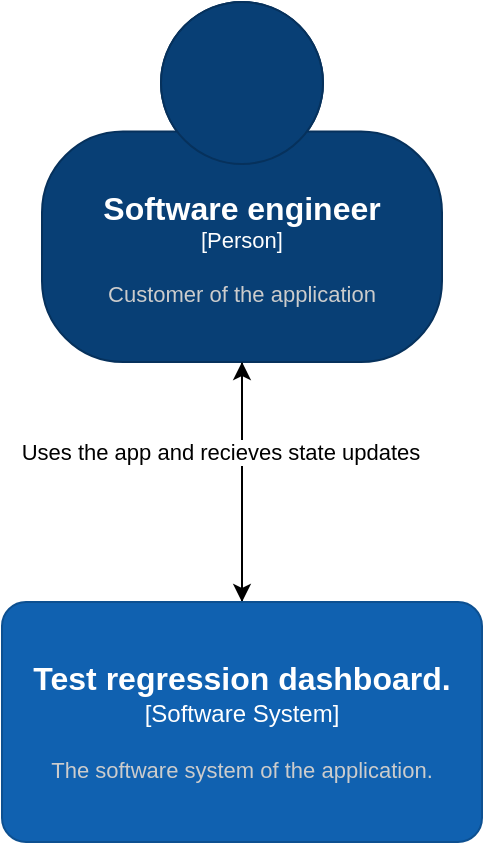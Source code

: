 <mxfile version="21.2.1" type="device" pages="4">
  <diagram name="C1" id="qal-uB8WmYvl-f9HjsZS">
    <mxGraphModel dx="1098" dy="1748" grid="1" gridSize="10" guides="1" tooltips="1" connect="1" arrows="1" fold="1" page="1" pageScale="1" pageWidth="850" pageHeight="1100" math="0" shadow="0">
      <root>
        <mxCell id="0" />
        <mxCell id="1" parent="0" />
        <mxCell id="pt4MonC91G3nT9f6kUjt-7" style="edgeStyle=orthogonalEdgeStyle;rounded=0;orthogonalLoop=1;jettySize=auto;html=1;exitX=0.5;exitY=1;exitDx=0;exitDy=0;exitPerimeter=0;entryX=0.5;entryY=0;entryDx=0;entryDy=0;entryPerimeter=0;" parent="1" source="pt4MonC91G3nT9f6kUjt-2" target="pt4MonC91G3nT9f6kUjt-3" edge="1">
          <mxGeometry relative="1" as="geometry" />
        </mxCell>
        <object placeholders="1" c4Name="Software engineer" c4Type="Person" c4Description="Customer of the application" label="&lt;font style=&quot;font-size: 16px&quot;&gt;&lt;b&gt;%c4Name%&lt;/b&gt;&lt;/font&gt;&lt;div&gt;[%c4Type%]&lt;/div&gt;&lt;br&gt;&lt;div&gt;&lt;font style=&quot;font-size: 11px&quot;&gt;&lt;font color=&quot;#cccccc&quot;&gt;%c4Description%&lt;/font&gt;&lt;/div&gt;" id="pt4MonC91G3nT9f6kUjt-2">
          <mxCell style="html=1;fontSize=11;dashed=0;whiteSpace=wrap;fillColor=#083F75;strokeColor=#06315C;fontColor=#ffffff;shape=mxgraph.c4.person2;align=center;metaEdit=1;points=[[0.5,0,0],[1,0.5,0],[1,0.75,0],[0.75,1,0],[0.5,1,0],[0.25,1,0],[0,0.75,0],[0,0.5,0]];resizable=0;" parent="1" vertex="1">
            <mxGeometry x="325" y="-1090" width="200" height="180" as="geometry" />
          </mxCell>
        </object>
        <mxCell id="pt4MonC91G3nT9f6kUjt-8" style="edgeStyle=orthogonalEdgeStyle;rounded=0;orthogonalLoop=1;jettySize=auto;html=1;exitX=0.5;exitY=0;exitDx=0;exitDy=0;exitPerimeter=0;entryX=0.5;entryY=1;entryDx=0;entryDy=0;entryPerimeter=0;" parent="1" source="pt4MonC91G3nT9f6kUjt-3" target="pt4MonC91G3nT9f6kUjt-2" edge="1">
          <mxGeometry relative="1" as="geometry" />
        </mxCell>
        <mxCell id="pt4MonC91G3nT9f6kUjt-11" value="Uses the app and recieves state updates" style="edgeLabel;html=1;align=center;verticalAlign=middle;resizable=0;points=[];" parent="pt4MonC91G3nT9f6kUjt-8" vertex="1" connectable="0">
          <mxGeometry x="0.562" y="-3" relative="1" as="geometry">
            <mxPoint x="-14" y="18" as="offset" />
          </mxGeometry>
        </mxCell>
        <object placeholders="1" c4Name="Test regression dashboard." c4Type="Software System" c4Description="The software system of the application. " label="&lt;font style=&quot;font-size: 16px&quot;&gt;&lt;b&gt;%c4Name%&lt;/b&gt;&lt;/font&gt;&lt;div&gt;[%c4Type%]&lt;/div&gt;&lt;br&gt;&lt;div&gt;&lt;font style=&quot;font-size: 11px&quot;&gt;&lt;font color=&quot;#cccccc&quot;&gt;%c4Description%&lt;/font&gt;&lt;/div&gt;" id="pt4MonC91G3nT9f6kUjt-3">
          <mxCell style="rounded=1;whiteSpace=wrap;html=1;labelBackgroundColor=none;fillColor=#1061B0;fontColor=#ffffff;align=center;arcSize=10;strokeColor=#0D5091;metaEdit=1;resizable=0;points=[[0.25,0,0],[0.5,0,0],[0.75,0,0],[1,0.25,0],[1,0.5,0],[1,0.75,0],[0.75,1,0],[0.5,1,0],[0.25,1,0],[0,0.75,0],[0,0.5,0],[0,0.25,0]];" parent="1" vertex="1">
            <mxGeometry x="305" y="-790" width="240" height="120" as="geometry" />
          </mxCell>
        </object>
      </root>
    </mxGraphModel>
  </diagram>
  <diagram id="aYXiursUaB6CJ9KeBWu4" name="C2">
    <mxGraphModel dx="1098" dy="2848" grid="1" gridSize="10" guides="1" tooltips="1" connect="1" arrows="1" fold="1" page="1" pageScale="1" pageWidth="850" pageHeight="1100" math="0" shadow="0">
      <root>
        <mxCell id="0" />
        <mxCell id="1" parent="0" />
        <mxCell id="tz8aPmVBueEwB3B57R4h-10" style="edgeStyle=orthogonalEdgeStyle;rounded=0;orthogonalLoop=1;jettySize=auto;html=1;exitX=0.5;exitY=1;exitDx=0;exitDy=0;exitPerimeter=0;entryX=0.5;entryY=0;entryDx=0;entryDy=0;entryPerimeter=0;" parent="1" source="vMLMSHVFF_jayQ13VyEW-2" target="vMLMSHVFF_jayQ13VyEW-4" edge="1">
          <mxGeometry relative="1" as="geometry" />
        </mxCell>
        <object placeholders="1" c4Name="Software engineer" c4Type="Person" c4Description="Customer of the application" label="&lt;font style=&quot;font-size: 16px&quot;&gt;&lt;b&gt;%c4Name%&lt;/b&gt;&lt;/font&gt;&lt;div&gt;[%c4Type%]&lt;/div&gt;&lt;br&gt;&lt;div&gt;&lt;font style=&quot;font-size: 11px&quot;&gt;&lt;font color=&quot;#cccccc&quot;&gt;%c4Description%&lt;/font&gt;&lt;/div&gt;" id="vMLMSHVFF_jayQ13VyEW-2">
          <mxCell style="html=1;fontSize=11;dashed=0;whiteSpace=wrap;fillColor=#083F75;strokeColor=#06315C;fontColor=#ffffff;shape=mxgraph.c4.person2;align=center;metaEdit=1;points=[[0.5,0,0],[1,0.5,0],[1,0.75,0],[0.75,1,0],[0.5,1,0],[0.25,1,0],[0,0.75,0],[0,0.5,0]];resizable=0;" parent="1" vertex="1">
            <mxGeometry x="325" y="-1150" width="200" height="180" as="geometry" />
          </mxCell>
        </object>
        <object placeholders="1" c4Name="Backend" c4Type="Container" c4Technology="SpringBoot" c4Description="Provides shop functionality via a JSON HTTP API. " label="&lt;font style=&quot;font-size: 16px&quot;&gt;&lt;b&gt;%c4Name%&lt;/b&gt;&lt;/font&gt;&lt;div&gt;[%c4Type%: %c4Technology%]&lt;/div&gt;&lt;br&gt;&lt;div&gt;&lt;font style=&quot;font-size: 11px&quot;&gt;&lt;font color=&quot;#E6E6E6&quot;&gt;%c4Description%&lt;/font&gt;&lt;/div&gt;" id="vMLMSHVFF_jayQ13VyEW-3">
          <mxCell style="rounded=1;whiteSpace=wrap;html=1;fontSize=11;labelBackgroundColor=none;fillColor=#23A2D9;fontColor=#ffffff;align=center;arcSize=10;strokeColor=#0E7DAD;metaEdit=1;resizable=0;points=[[0.25,0,0],[0.5,0,0],[0.75,0,0],[1,0.25,0],[1,0.5,0],[1,0.75,0],[0.75,1,0],[0.5,1,0],[0.25,1,0],[0,0.75,0],[0,0.5,0],[0,0.25,0]];" parent="1" vertex="1">
            <mxGeometry x="305" y="-550" width="240" height="120" as="geometry" />
          </mxCell>
        </object>
        <mxCell id="tz8aPmVBueEwB3B57R4h-11" style="edgeStyle=orthogonalEdgeStyle;rounded=0;orthogonalLoop=1;jettySize=auto;html=1;exitX=0.5;exitY=0;exitDx=0;exitDy=0;exitPerimeter=0;entryX=0.5;entryY=1;entryDx=0;entryDy=0;entryPerimeter=0;" parent="1" source="vMLMSHVFF_jayQ13VyEW-4" target="vMLMSHVFF_jayQ13VyEW-2" edge="1">
          <mxGeometry relative="1" as="geometry" />
        </mxCell>
        <object placeholders="1" c4Name="Web based frontend" c4Type="Container" c4Technology="React" c4Description="Provides all the shop functionality for the users via the web browser. " label="&lt;font style=&quot;font-size: 16px&quot;&gt;&lt;b&gt;%c4Name%&lt;/b&gt;&lt;/font&gt;&lt;div&gt;[%c4Type%: %c4Technology%]&lt;/div&gt;&lt;br&gt;&lt;div&gt;&lt;font style=&quot;font-size: 11px&quot;&gt;&lt;font color=&quot;#E6E6E6&quot;&gt;%c4Description%&lt;/font&gt;&lt;/div&gt;" id="vMLMSHVFF_jayQ13VyEW-4">
          <mxCell style="rounded=1;whiteSpace=wrap;html=1;fontSize=11;labelBackgroundColor=none;fillColor=#23A2D9;fontColor=#ffffff;align=center;arcSize=10;strokeColor=#0E7DAD;metaEdit=1;resizable=0;points=[[0.25,0,0],[0.5,0,0],[0.75,0,0],[1,0.25,0],[1,0.5,0],[1,0.75,0],[0.75,1,0],[0.5,1,0],[0.25,1,0],[0,0.75,0],[0,0.5,0],[0,0.25,0]];" parent="1" vertex="1">
            <mxGeometry x="305" y="-780" width="240" height="120" as="geometry" />
          </mxCell>
        </object>
        <object placeholders="1" c4Type="Database" c4Container="Container" c4Technology="MySQL" c4Description="Database that will store the user and shop data. " label="&lt;font style=&quot;font-size: 16px&quot;&gt;&lt;b&gt;%c4Type%&lt;/b&gt;&lt;/font&gt;&lt;div&gt;[%c4Container%:&amp;nbsp;%c4Technology%]&lt;/div&gt;&lt;br&gt;&lt;div&gt;&lt;font style=&quot;font-size: 11px&quot;&gt;&lt;font color=&quot;#E6E6E6&quot;&gt;%c4Description%&lt;/font&gt;&lt;/div&gt;" id="vMLMSHVFF_jayQ13VyEW-5">
          <mxCell style="shape=cylinder3;size=15;whiteSpace=wrap;html=1;boundedLbl=1;rounded=0;labelBackgroundColor=none;fillColor=#23A2D9;fontSize=12;fontColor=#ffffff;align=center;strokeColor=#0E7DAD;metaEdit=1;points=[[0.5,0,0],[1,0.25,0],[1,0.5,0],[1,0.75,0],[0.5,1,0],[0,0.75,0],[0,0.5,0],[0,0.25,0]];resizable=0;" parent="1" vertex="1">
            <mxGeometry x="305" y="-260" width="240" height="120" as="geometry" />
          </mxCell>
        </object>
        <object placeholders="1" c4Name="Test regression dashboard Software" c4Type="ContainerScopeBoundary" c4Application="Frontend and backend for the application." label="&lt;font style=&quot;font-size: 16px&quot;&gt;&lt;b&gt;&lt;div style=&quot;text-align: left&quot;&gt;%c4Name%&lt;/div&gt;&lt;/b&gt;&lt;/font&gt;&lt;div style=&quot;text-align: left&quot;&gt;[%c4Application%]&lt;/div&gt;" id="vMLMSHVFF_jayQ13VyEW-6">
          <mxCell style="rounded=1;fontSize=11;whiteSpace=wrap;html=1;dashed=1;arcSize=20;fillColor=none;strokeColor=#666666;fontColor=#333333;labelBackgroundColor=none;align=left;verticalAlign=bottom;labelBorderColor=none;spacingTop=0;spacing=10;dashPattern=8 4;metaEdit=1;rotatable=0;perimeter=rectanglePerimeter;noLabel=0;labelPadding=0;allowArrows=0;connectable=0;expand=0;recursiveResize=0;editable=1;pointerEvents=0;absoluteArcSize=1;points=[[0.25,0,0],[0.5,0,0],[0.75,0,0],[1,0.25,0],[1,0.5,0],[1,0.75,0],[0.75,1,0],[0.5,1,0],[0.25,1,0],[0,0.75,0],[0,0.5,0],[0,0.25,0]];" parent="1" vertex="1">
            <mxGeometry x="20" y="-850" width="820" height="490" as="geometry" />
          </mxCell>
        </object>
        <object placeholders="1" c4Type="Relationship" c4Technology="JSON/HTTP" c4Description="Makes API calls" label="&lt;div style=&quot;text-align: left&quot;&gt;&lt;div style=&quot;text-align: center&quot;&gt;&lt;b&gt;%c4Description%&lt;/b&gt;&lt;/div&gt;&lt;div style=&quot;text-align: center&quot;&gt;[%c4Technology%]&lt;/div&gt;&lt;/div&gt;" id="tz8aPmVBueEwB3B57R4h-1">
          <mxCell style="endArrow=blockThin;html=1;fontSize=10;fontColor=#404040;strokeWidth=1;endFill=1;strokeColor=#828282;elbow=vertical;metaEdit=1;endSize=14;startSize=14;jumpStyle=arc;jumpSize=16;rounded=0;edgeStyle=orthogonalEdgeStyle;exitX=0.75;exitY=1;exitDx=0;exitDy=0;exitPerimeter=0;entryX=0.75;entryY=0;entryDx=0;entryDy=0;entryPerimeter=0;" parent="1" source="vMLMSHVFF_jayQ13VyEW-4" target="vMLMSHVFF_jayQ13VyEW-3" edge="1">
            <mxGeometry width="240" relative="1" as="geometry">
              <mxPoint x="300" y="-450" as="sourcePoint" />
              <mxPoint x="460" y="-580" as="targetPoint" />
            </mxGeometry>
          </mxCell>
        </object>
        <object placeholders="1" c4Type="Relationship" c4Technology="JSON/HTTP" c4Description="Send back the results" label="&lt;div style=&quot;text-align: left&quot;&gt;&lt;div style=&quot;text-align: center&quot;&gt;&lt;b&gt;%c4Description%&lt;/b&gt;&lt;/div&gt;&lt;div style=&quot;text-align: center&quot;&gt;[%c4Technology%]&lt;/div&gt;&lt;/div&gt;" id="tz8aPmVBueEwB3B57R4h-3">
          <mxCell style="endArrow=blockThin;html=1;fontSize=10;fontColor=#404040;strokeWidth=1;endFill=1;strokeColor=#828282;elbow=vertical;metaEdit=1;endSize=14;startSize=14;jumpStyle=arc;jumpSize=16;rounded=0;edgeStyle=orthogonalEdgeStyle;entryX=0.25;entryY=1;entryDx=0;entryDy=0;entryPerimeter=0;exitX=0.25;exitY=0;exitDx=0;exitDy=0;exitPerimeter=0;" parent="1" source="vMLMSHVFF_jayQ13VyEW-3" target="vMLMSHVFF_jayQ13VyEW-4" edge="1">
            <mxGeometry width="240" relative="1" as="geometry">
              <mxPoint x="300" y="-550" as="sourcePoint" />
              <mxPoint x="540" y="-550" as="targetPoint" />
            </mxGeometry>
          </mxCell>
        </object>
        <object placeholders="1" c4Type="Relationship" c4Technology="MySQL" c4Description="Makes SQL queries to retrieve user and shop information. " label="&lt;div style=&quot;text-align: left&quot;&gt;&lt;div style=&quot;text-align: center&quot;&gt;&lt;b&gt;%c4Description%&lt;/b&gt;&lt;/div&gt;&lt;div style=&quot;text-align: center&quot;&gt;[%c4Technology%]&lt;/div&gt;&lt;/div&gt;" id="tz8aPmVBueEwB3B57R4h-5">
          <mxCell style="endArrow=blockThin;html=1;fontSize=10;fontColor=#404040;strokeWidth=1;endFill=1;strokeColor=#828282;elbow=vertical;metaEdit=1;endSize=14;startSize=14;jumpStyle=arc;jumpSize=16;rounded=0;edgeStyle=orthogonalEdgeStyle;entryX=1;entryY=0.25;entryDx=0;entryDy=0;entryPerimeter=0;exitX=0.908;exitY=1.033;exitDx=0;exitDy=0;exitPerimeter=0;" parent="1" source="vMLMSHVFF_jayQ13VyEW-3" target="vMLMSHVFF_jayQ13VyEW-5" edge="1">
            <mxGeometry width="240" relative="1" as="geometry">
              <mxPoint x="300" y="-450" as="sourcePoint" />
              <mxPoint x="540" y="-450" as="targetPoint" />
            </mxGeometry>
          </mxCell>
        </object>
        <object placeholders="1" c4Type="Relationship" c4Technology="Object entities" c4Description="Send back the results. " label="&lt;div style=&quot;text-align: left&quot;&gt;&lt;div style=&quot;text-align: center&quot;&gt;&lt;b&gt;%c4Description%&lt;/b&gt;&lt;/div&gt;&lt;div style=&quot;text-align: center&quot;&gt;[%c4Technology%]&lt;/div&gt;&lt;/div&gt;" id="tz8aPmVBueEwB3B57R4h-7">
          <mxCell style="endArrow=blockThin;html=1;fontSize=10;fontColor=#404040;strokeWidth=1;endFill=1;strokeColor=#828282;elbow=vertical;metaEdit=1;endSize=14;startSize=14;jumpStyle=arc;jumpSize=16;rounded=0;edgeStyle=orthogonalEdgeStyle;exitX=0;exitY=0.25;exitDx=0;exitDy=0;exitPerimeter=0;entryX=0.25;entryY=1;entryDx=0;entryDy=0;entryPerimeter=0;" parent="1" source="vMLMSHVFF_jayQ13VyEW-5" target="vMLMSHVFF_jayQ13VyEW-3" edge="1">
            <mxGeometry width="240" relative="1" as="geometry">
              <mxPoint x="300" y="-450" as="sourcePoint" />
              <mxPoint x="390" y="-380" as="targetPoint" />
            </mxGeometry>
          </mxCell>
        </object>
        <mxCell id="tz8aPmVBueEwB3B57R4h-14" value="Visits the website" style="text;html=1;align=center;verticalAlign=middle;resizable=0;points=[];autosize=1;strokeColor=none;fillColor=none;" parent="1" vertex="1">
          <mxGeometry x="305" y="-820" width="120" height="30" as="geometry" />
        </mxCell>
        <mxCell id="tz8aPmVBueEwB3B57R4h-16" value="Recieves information" style="text;html=1;align=center;verticalAlign=middle;resizable=0;points=[];autosize=1;strokeColor=none;fillColor=none;" parent="1" vertex="1">
          <mxGeometry x="280" y="-910" width="140" height="30" as="geometry" />
        </mxCell>
      </root>
    </mxGraphModel>
  </diagram>
  <diagram id="pizo4OY18FWjfB2outnD" name="C3_Backend">
    <mxGraphModel dx="2314" dy="3064" grid="1" gridSize="10" guides="1" tooltips="1" connect="1" arrows="1" fold="1" page="1" pageScale="1" pageWidth="850" pageHeight="1100" math="0" shadow="0">
      <root>
        <mxCell id="0" />
        <mxCell id="1" parent="0" />
        <mxCell id="GyoKAlRCKgMxcIjMJaUq-69" style="edgeStyle=orthogonalEdgeStyle;rounded=0;orthogonalLoop=1;jettySize=auto;html=1;exitX=0.75;exitY=1;exitDx=0;exitDy=0;exitPerimeter=0;entryX=0.75;entryY=0;entryDx=0;entryDy=0;entryPerimeter=0;fontSize=16;" parent="1" source="ci156XScGfwiMxxTTF5g-1" target="GyoKAlRCKgMxcIjMJaUq-1" edge="1">
          <mxGeometry relative="1" as="geometry" />
        </mxCell>
        <mxCell id="RI9-ulByiMEjFqxN-UpA-92" style="edgeStyle=orthogonalEdgeStyle;rounded=0;orthogonalLoop=1;jettySize=auto;html=1;exitX=0.75;exitY=1;exitDx=0;exitDy=0;exitPerimeter=0;entryX=0.75;entryY=0;entryDx=0;entryDy=0;entryPerimeter=0;" edge="1" parent="1" source="ci156XScGfwiMxxTTF5g-1" target="RI9-ulByiMEjFqxN-UpA-68">
          <mxGeometry relative="1" as="geometry" />
        </mxCell>
        <mxCell id="RI9-ulByiMEjFqxN-UpA-93" style="edgeStyle=orthogonalEdgeStyle;rounded=0;orthogonalLoop=1;jettySize=auto;html=1;exitX=0.75;exitY=1;exitDx=0;exitDy=0;exitPerimeter=0;entryX=0.75;entryY=0;entryDx=0;entryDy=0;entryPerimeter=0;" edge="1" parent="1" source="ci156XScGfwiMxxTTF5g-1" target="RI9-ulByiMEjFqxN-UpA-2">
          <mxGeometry relative="1" as="geometry" />
        </mxCell>
        <mxCell id="RI9-ulByiMEjFqxN-UpA-94" style="edgeStyle=orthogonalEdgeStyle;rounded=0;orthogonalLoop=1;jettySize=auto;html=1;exitX=0.75;exitY=1;exitDx=0;exitDy=0;exitPerimeter=0;entryX=0.75;entryY=0;entryDx=0;entryDy=0;entryPerimeter=0;" edge="1" parent="1" source="ci156XScGfwiMxxTTF5g-1" target="RI9-ulByiMEjFqxN-UpA-13">
          <mxGeometry relative="1" as="geometry" />
        </mxCell>
        <mxCell id="RI9-ulByiMEjFqxN-UpA-95" style="edgeStyle=orthogonalEdgeStyle;rounded=0;orthogonalLoop=1;jettySize=auto;html=1;exitX=0.75;exitY=1;exitDx=0;exitDy=0;exitPerimeter=0;entryX=0.75;entryY=0;entryDx=0;entryDy=0;entryPerimeter=0;" edge="1" parent="1" source="ci156XScGfwiMxxTTF5g-1" target="RI9-ulByiMEjFqxN-UpA-24">
          <mxGeometry relative="1" as="geometry" />
        </mxCell>
        <mxCell id="RI9-ulByiMEjFqxN-UpA-96" style="edgeStyle=orthogonalEdgeStyle;rounded=0;orthogonalLoop=1;jettySize=auto;html=1;exitX=0.75;exitY=1;exitDx=0;exitDy=0;exitPerimeter=0;entryX=0.75;entryY=0;entryDx=0;entryDy=0;entryPerimeter=0;" edge="1" parent="1" source="ci156XScGfwiMxxTTF5g-1" target="RI9-ulByiMEjFqxN-UpA-35">
          <mxGeometry relative="1" as="geometry" />
        </mxCell>
        <mxCell id="RI9-ulByiMEjFqxN-UpA-97" style="edgeStyle=orthogonalEdgeStyle;rounded=0;orthogonalLoop=1;jettySize=auto;html=1;exitX=0.75;exitY=1;exitDx=0;exitDy=0;exitPerimeter=0;entryX=0.75;entryY=0;entryDx=0;entryDy=0;entryPerimeter=0;" edge="1" parent="1" source="ci156XScGfwiMxxTTF5g-1" target="RI9-ulByiMEjFqxN-UpA-46">
          <mxGeometry relative="1" as="geometry" />
        </mxCell>
        <mxCell id="RI9-ulByiMEjFqxN-UpA-98" style="edgeStyle=orthogonalEdgeStyle;rounded=0;orthogonalLoop=1;jettySize=auto;html=1;exitX=0.75;exitY=1;exitDx=0;exitDy=0;exitPerimeter=0;entryX=0.75;entryY=0;entryDx=0;entryDy=0;entryPerimeter=0;" edge="1" parent="1" source="ci156XScGfwiMxxTTF5g-1" target="RI9-ulByiMEjFqxN-UpA-57">
          <mxGeometry relative="1" as="geometry" />
        </mxCell>
        <object placeholders="1" c4Name="Web based frontend" c4Type="Container" c4Technology="React" c4Description="Provides all the shop functionality for the users via the web browser. " label="&lt;font style=&quot;font-size: 16px&quot;&gt;&lt;b&gt;%c4Name%&lt;/b&gt;&lt;/font&gt;&lt;div&gt;[%c4Type%: %c4Technology%]&lt;/div&gt;&lt;br&gt;&lt;div&gt;&lt;font style=&quot;font-size: 11px&quot;&gt;&lt;font color=&quot;#E6E6E6&quot;&gt;%c4Description%&lt;/font&gt;&lt;/div&gt;" id="ci156XScGfwiMxxTTF5g-1">
          <mxCell style="rounded=1;whiteSpace=wrap;html=1;fontSize=11;labelBackgroundColor=none;fillColor=#23A2D9;fontColor=#ffffff;align=center;arcSize=10;strokeColor=#0E7DAD;metaEdit=1;resizable=0;points=[[0.25,0,0],[0.5,0,0],[0.75,0,0],[1,0.25,0],[1,0.5,0],[1,0.75,0],[0.75,1,0],[0.5,1,0],[0.25,1,0],[0,0.75,0],[0,0.5,0],[0,0.25,0]];" parent="1" vertex="1">
            <mxGeometry x="275" y="-2160" width="240" height="120" as="geometry" />
          </mxCell>
        </object>
        <mxCell id="GyoKAlRCKgMxcIjMJaUq-58" style="edgeStyle=orthogonalEdgeStyle;rounded=0;orthogonalLoop=1;jettySize=auto;html=1;exitX=0.75;exitY=1;exitDx=0;exitDy=0;exitPerimeter=0;entryX=0.75;entryY=0;entryDx=0;entryDy=0;entryPerimeter=0;fontSize=16;" parent="1" source="GyoKAlRCKgMxcIjMJaUq-1" target="GyoKAlRCKgMxcIjMJaUq-8" edge="1">
          <mxGeometry relative="1" as="geometry" />
        </mxCell>
        <mxCell id="GyoKAlRCKgMxcIjMJaUq-76" style="edgeStyle=orthogonalEdgeStyle;rounded=0;orthogonalLoop=1;jettySize=auto;html=1;exitX=0.25;exitY=0;exitDx=0;exitDy=0;exitPerimeter=0;entryX=0.25;entryY=1;entryDx=0;entryDy=0;entryPerimeter=0;fontSize=16;" parent="1" source="GyoKAlRCKgMxcIjMJaUq-1" target="ci156XScGfwiMxxTTF5g-1" edge="1">
          <mxGeometry relative="1" as="geometry" />
        </mxCell>
        <object placeholders="1" c4Name="Branch controller" c4Type="Component" c4Technology="Spring MVC Rest controller" c4Description="Handles branch CRUD" label="&lt;font style=&quot;font-size: 16px&quot;&gt;&lt;b&gt;%c4Name%&lt;/b&gt;&lt;/font&gt;&lt;div&gt;[%c4Type%: %c4Technology%]&lt;/div&gt;&lt;br&gt;&lt;div&gt;&lt;font style=&quot;font-size: 11px&quot;&gt;%c4Description%&lt;/font&gt;&lt;/div&gt;" id="GyoKAlRCKgMxcIjMJaUq-1">
          <mxCell style="rounded=1;whiteSpace=wrap;html=1;labelBackgroundColor=none;fillColor=#63BEF2;fontColor=#ffffff;align=center;arcSize=6;strokeColor=#2086C9;metaEdit=1;resizable=0;points=[[0.25,0,0],[0.5,0,0],[0.75,0,0],[1,0.25,0],[1,0.5,0],[1,0.75,0],[0.75,1,0],[0.5,1,0],[0.25,1,0],[0,0.75,0],[0,0.5,0],[0,0.25,0]];" parent="1" vertex="1">
            <mxGeometry x="-540" y="-1750" width="240" height="120" as="geometry" />
          </mxCell>
        </object>
        <object placeholders="1" c4Name="Backend" c4Type="ContainerScopeBoundary" c4Application="3-tier architecture for the backend" label="&lt;font style=&quot;font-size: 16px&quot;&gt;&lt;b&gt;&lt;div style=&quot;text-align: left&quot;&gt;%c4Name%&lt;/div&gt;&lt;/b&gt;&lt;/font&gt;&lt;div style=&quot;text-align: left&quot;&gt;[%c4Application%]&lt;/div&gt;" id="GyoKAlRCKgMxcIjMJaUq-2">
          <mxCell style="rounded=1;fontSize=11;whiteSpace=wrap;html=1;dashed=1;arcSize=20;fillColor=none;strokeColor=#666666;fontColor=#333333;labelBackgroundColor=none;align=left;verticalAlign=bottom;labelBorderColor=none;spacingTop=0;spacing=10;dashPattern=8 4;metaEdit=1;rotatable=0;perimeter=rectanglePerimeter;noLabel=0;labelPadding=0;allowArrows=0;connectable=0;expand=0;recursiveResize=0;editable=1;pointerEvents=0;absoluteArcSize=1;points=[[0.25,0,0],[0.5,0,0],[0.75,0,0],[1,0.25,0],[1,0.5,0],[1,0.75,0],[0.75,1,0],[0.5,1,0],[0.25,1,0],[0,0.75,0],[0,0.5,0],[0,0.25,0]];" parent="1" vertex="1">
            <mxGeometry x="-830" y="-1840" width="2200" height="870" as="geometry" />
          </mxCell>
        </object>
        <mxCell id="GyoKAlRCKgMxcIjMJaUq-49" style="edgeStyle=orthogonalEdgeStyle;rounded=0;orthogonalLoop=1;jettySize=auto;html=1;exitX=0.75;exitY=1;exitDx=0;exitDy=0;exitPerimeter=0;entryX=0.75;entryY=0;entryDx=0;entryDy=0;entryPerimeter=0;fontSize=16;" parent="1" source="GyoKAlRCKgMxcIjMJaUq-8" target="GyoKAlRCKgMxcIjMJaUq-19" edge="1">
          <mxGeometry relative="1" as="geometry" />
        </mxCell>
        <mxCell id="GyoKAlRCKgMxcIjMJaUq-68" style="edgeStyle=orthogonalEdgeStyle;rounded=0;orthogonalLoop=1;jettySize=auto;html=1;exitX=0.25;exitY=0;exitDx=0;exitDy=0;exitPerimeter=0;entryX=0.25;entryY=1;entryDx=0;entryDy=0;entryPerimeter=0;fontSize=16;" parent="1" source="GyoKAlRCKgMxcIjMJaUq-8" target="GyoKAlRCKgMxcIjMJaUq-1" edge="1">
          <mxGeometry relative="1" as="geometry" />
        </mxCell>
        <object placeholders="1" c4Name="Branch service" c4Type="Component" c4Technology="Spring MVC Rest service" c4Description="Provides all functionality for performing operations on Branch " label="&lt;font style=&quot;font-size: 16px&quot;&gt;&lt;b&gt;%c4Name%&lt;/b&gt;&lt;/font&gt;&lt;div&gt;[%c4Type%: %c4Technology%]&lt;/div&gt;&lt;br&gt;&lt;div&gt;&lt;font style=&quot;font-size: 11px&quot;&gt;%c4Description%&lt;/font&gt;&lt;/div&gt;" id="GyoKAlRCKgMxcIjMJaUq-8">
          <mxCell style="rounded=1;whiteSpace=wrap;html=1;labelBackgroundColor=none;fillColor=#63BEF2;fontColor=#ffffff;align=center;arcSize=6;strokeColor=#2086C9;metaEdit=1;resizable=0;points=[[0.25,0,0],[0.5,0,0],[0.75,0,0],[1,0.25,0],[1,0.5,0],[1,0.75,0],[0.75,1,0],[0.5,1,0],[0.25,1,0],[0,0.75,0],[0,0.5,0],[0,0.25,0]];" parent="1" vertex="1">
            <mxGeometry x="-540" y="-1510" width="240" height="120" as="geometry" />
          </mxCell>
        </object>
        <mxCell id="GyoKAlRCKgMxcIjMJaUq-42" style="edgeStyle=orthogonalEdgeStyle;rounded=0;orthogonalLoop=1;jettySize=auto;html=1;exitX=0.5;exitY=1;exitDx=0;exitDy=0;exitPerimeter=0;entryX=0.5;entryY=0;entryDx=0;entryDy=0;entryPerimeter=0;" parent="1" source="GyoKAlRCKgMxcIjMJaUq-19" target="GyoKAlRCKgMxcIjMJaUq-28" edge="1">
          <mxGeometry relative="1" as="geometry" />
        </mxCell>
        <mxCell id="GyoKAlRCKgMxcIjMJaUq-59" style="edgeStyle=orthogonalEdgeStyle;rounded=0;orthogonalLoop=1;jettySize=auto;html=1;exitX=0.25;exitY=0;exitDx=0;exitDy=0;exitPerimeter=0;entryX=0.25;entryY=1;entryDx=0;entryDy=0;entryPerimeter=0;fontSize=16;" parent="1" source="GyoKAlRCKgMxcIjMJaUq-19" target="GyoKAlRCKgMxcIjMJaUq-8" edge="1">
          <mxGeometry relative="1" as="geometry" />
        </mxCell>
        <object placeholders="1" c4Name="Branch repository" c4Type="Component" c4Technology="Spring MVC Rest repository" c4Description="Handles Branch interaction with the database" label="&lt;font style=&quot;font-size: 16px&quot;&gt;&lt;b&gt;%c4Name%&lt;/b&gt;&lt;/font&gt;&lt;div&gt;[%c4Type%: %c4Technology%]&lt;/div&gt;&lt;br&gt;&lt;div&gt;&lt;font style=&quot;font-size: 11px&quot;&gt;%c4Description%&lt;/font&gt;&lt;/div&gt;" id="GyoKAlRCKgMxcIjMJaUq-19">
          <mxCell style="rounded=1;whiteSpace=wrap;html=1;labelBackgroundColor=none;fillColor=#63BEF2;fontColor=#ffffff;align=center;arcSize=6;strokeColor=#2086C9;metaEdit=1;resizable=0;points=[[0.25,0,0],[0.5,0,0],[0.75,0,0],[1,0.25,0],[1,0.5,0],[1,0.75,0],[0.75,1,0],[0.5,1,0],[0.25,1,0],[0,0.75,0],[0,0.5,0],[0,0.25,0]];" parent="1" vertex="1">
            <mxGeometry x="-540" y="-1270" width="240" height="120" as="geometry" />
          </mxCell>
        </object>
        <object placeholders="1" c4Type="Database" c4Container="Container" c4Technology="MySQL" c4Description="Database that will store the user and shop data. " label="&lt;font style=&quot;font-size: 16px&quot;&gt;&lt;b&gt;%c4Type%&lt;/b&gt;&lt;/font&gt;&lt;div&gt;[%c4Container%:&amp;nbsp;%c4Technology%]&lt;/div&gt;&lt;br&gt;&lt;div&gt;&lt;font style=&quot;font-size: 11px&quot;&gt;&lt;font color=&quot;#E6E6E6&quot;&gt;%c4Description%&lt;/font&gt;&lt;/div&gt;" id="GyoKAlRCKgMxcIjMJaUq-28">
          <mxCell style="shape=cylinder3;size=15;whiteSpace=wrap;html=1;boundedLbl=1;rounded=0;labelBackgroundColor=none;fillColor=#23A2D9;fontSize=12;fontColor=#ffffff;align=center;strokeColor=#0E7DAD;metaEdit=1;points=[[0.5,0,0],[1,0.25,0],[1,0.5,0],[1,0.75,0],[0.5,1,0],[0,0.75,0],[0,0.5,0],[0,0.25,0]];resizable=0;" parent="1" vertex="1">
            <mxGeometry x="330" y="-870" width="240" height="120" as="geometry" />
          </mxCell>
        </object>
        <mxCell id="GyoKAlRCKgMxcIjMJaUq-47" value="&lt;font style=&quot;font-size: 16px;&quot;&gt;Makes SQL queries to retrieve user and shop information.&amp;nbsp;&lt;/font&gt;" style="text;html=1;align=center;verticalAlign=middle;resizable=0;points=[];autosize=1;strokeColor=none;fillColor=none;" parent="1" vertex="1">
          <mxGeometry x="460" y="-960" width="440" height="30" as="geometry" />
        </mxCell>
        <mxCell id="GyoKAlRCKgMxcIjMJaUq-74" value="Makes API calls&lt;br&gt;[HTTPS/JSON]" style="text;html=1;align=center;verticalAlign=middle;resizable=0;points=[];autosize=1;strokeColor=none;fillColor=none;fontSize=16;" parent="1" vertex="1">
          <mxGeometry x="460" y="-2000" width="140" height="50" as="geometry" />
        </mxCell>
        <mxCell id="GyoKAlRCKgMxcIjMJaUq-81" value="Sends back the results&lt;br&gt;[HTTPS/JSON]" style="text;html=1;align=center;verticalAlign=middle;resizable=0;points=[];autosize=1;strokeColor=none;fillColor=none;fontSize=16;" parent="1" vertex="1">
          <mxGeometry x="140" y="-2000" width="190" height="50" as="geometry" />
        </mxCell>
        <mxCell id="GyoKAlRCKgMxcIjMJaUq-82" value="Uses" style="text;html=1;align=center;verticalAlign=middle;resizable=0;points=[];autosize=1;strokeColor=none;fillColor=none;fontSize=16;" parent="1" vertex="1">
          <mxGeometry x="-340" y="-1590" width="60" height="30" as="geometry" />
        </mxCell>
        <mxCell id="GyoKAlRCKgMxcIjMJaUq-87" value="Uses" style="text;html=1;align=center;verticalAlign=middle;resizable=0;points=[];autosize=1;strokeColor=none;fillColor=none;fontSize=16;" parent="1" vertex="1">
          <mxGeometry x="-330" y="-1340" width="60" height="30" as="geometry" />
        </mxCell>
        <mxCell id="GyoKAlRCKgMxcIjMJaUq-92" value="Sends results" style="text;html=1;align=center;verticalAlign=middle;resizable=0;points=[];autosize=1;strokeColor=none;fillColor=none;fontSize=16;" parent="1" vertex="1">
          <mxGeometry x="-480" y="-1590" width="120" height="30" as="geometry" />
        </mxCell>
        <mxCell id="GyoKAlRCKgMxcIjMJaUq-93" value="Sends results" style="text;html=1;align=center;verticalAlign=middle;resizable=0;points=[];autosize=1;strokeColor=none;fillColor=none;fontSize=16;" parent="1" vertex="1">
          <mxGeometry x="-480" y="-1350" width="120" height="30" as="geometry" />
        </mxCell>
        <mxCell id="RI9-ulByiMEjFqxN-UpA-1" style="edgeStyle=orthogonalEdgeStyle;rounded=0;orthogonalLoop=1;jettySize=auto;html=1;exitX=0.75;exitY=1;exitDx=0;exitDy=0;exitPerimeter=0;entryX=0.75;entryY=0;entryDx=0;entryDy=0;entryPerimeter=0;fontSize=16;" edge="1" parent="1" source="RI9-ulByiMEjFqxN-UpA-2" target="RI9-ulByiMEjFqxN-UpA-5">
          <mxGeometry relative="1" as="geometry" />
        </mxCell>
        <mxCell id="RI9-ulByiMEjFqxN-UpA-85" style="edgeStyle=orthogonalEdgeStyle;rounded=0;orthogonalLoop=1;jettySize=auto;html=1;exitX=0.25;exitY=0;exitDx=0;exitDy=0;exitPerimeter=0;entryX=0.25;entryY=1;entryDx=0;entryDy=0;entryPerimeter=0;" edge="1" parent="1" source="RI9-ulByiMEjFqxN-UpA-2" target="ci156XScGfwiMxxTTF5g-1">
          <mxGeometry relative="1" as="geometry" />
        </mxCell>
        <object placeholders="1" c4Name="Commit controller" c4Type="Component" c4Technology="Spring MVC Rest controller" c4Description="Handles Commit CRUD" label="&lt;font style=&quot;font-size: 16px&quot;&gt;&lt;b&gt;%c4Name%&lt;/b&gt;&lt;/font&gt;&lt;div&gt;[%c4Type%: %c4Technology%]&lt;/div&gt;&lt;br&gt;&lt;div&gt;&lt;font style=&quot;font-size: 11px&quot;&gt;%c4Description%&lt;/font&gt;&lt;/div&gt;" id="RI9-ulByiMEjFqxN-UpA-2">
          <mxCell style="rounded=1;whiteSpace=wrap;html=1;labelBackgroundColor=none;fillColor=#63BEF2;fontColor=#ffffff;align=center;arcSize=6;strokeColor=#2086C9;metaEdit=1;resizable=0;points=[[0.25,0,0],[0.5,0,0],[0.75,0,0],[1,0.25,0],[1,0.5,0],[1,0.75,0],[0.75,1,0],[0.5,1,0],[0.25,1,0],[0,0.75,0],[0,0.5,0],[0,0.25,0]];" vertex="1" parent="1">
            <mxGeometry x="-270" y="-1750" width="240" height="120" as="geometry" />
          </mxCell>
        </object>
        <mxCell id="RI9-ulByiMEjFqxN-UpA-3" style="edgeStyle=orthogonalEdgeStyle;rounded=0;orthogonalLoop=1;jettySize=auto;html=1;exitX=0.75;exitY=1;exitDx=0;exitDy=0;exitPerimeter=0;entryX=0.75;entryY=0;entryDx=0;entryDy=0;entryPerimeter=0;fontSize=16;" edge="1" parent="1" source="RI9-ulByiMEjFqxN-UpA-5" target="RI9-ulByiMEjFqxN-UpA-7">
          <mxGeometry relative="1" as="geometry" />
        </mxCell>
        <mxCell id="RI9-ulByiMEjFqxN-UpA-4" style="edgeStyle=orthogonalEdgeStyle;rounded=0;orthogonalLoop=1;jettySize=auto;html=1;exitX=0.25;exitY=0;exitDx=0;exitDy=0;exitPerimeter=0;entryX=0.25;entryY=1;entryDx=0;entryDy=0;entryPerimeter=0;fontSize=16;" edge="1" parent="1" source="RI9-ulByiMEjFqxN-UpA-5" target="RI9-ulByiMEjFqxN-UpA-2">
          <mxGeometry relative="1" as="geometry" />
        </mxCell>
        <object placeholders="1" c4Name="Commit service" c4Type="Component" c4Technology="Spring MVC Rest service" c4Description="Provides all functionality for performing operations on Commit " label="&lt;font style=&quot;font-size: 16px&quot;&gt;&lt;b&gt;%c4Name%&lt;/b&gt;&lt;/font&gt;&lt;div&gt;[%c4Type%: %c4Technology%]&lt;/div&gt;&lt;br&gt;&lt;div&gt;&lt;font style=&quot;font-size: 11px&quot;&gt;%c4Description%&lt;/font&gt;&lt;/div&gt;" id="RI9-ulByiMEjFqxN-UpA-5">
          <mxCell style="rounded=1;whiteSpace=wrap;html=1;labelBackgroundColor=none;fillColor=#63BEF2;fontColor=#ffffff;align=center;arcSize=6;strokeColor=#2086C9;metaEdit=1;resizable=0;points=[[0.25,0,0],[0.5,0,0],[0.75,0,0],[1,0.25,0],[1,0.5,0],[1,0.75,0],[0.75,1,0],[0.5,1,0],[0.25,1,0],[0,0.75,0],[0,0.5,0],[0,0.25,0]];" vertex="1" parent="1">
            <mxGeometry x="-270" y="-1510" width="240" height="120" as="geometry" />
          </mxCell>
        </object>
        <mxCell id="RI9-ulByiMEjFqxN-UpA-6" style="edgeStyle=orthogonalEdgeStyle;rounded=0;orthogonalLoop=1;jettySize=auto;html=1;exitX=0.25;exitY=0;exitDx=0;exitDy=0;exitPerimeter=0;entryX=0.25;entryY=1;entryDx=0;entryDy=0;entryPerimeter=0;fontSize=16;" edge="1" parent="1" source="RI9-ulByiMEjFqxN-UpA-7" target="RI9-ulByiMEjFqxN-UpA-5">
          <mxGeometry relative="1" as="geometry" />
        </mxCell>
        <mxCell id="RI9-ulByiMEjFqxN-UpA-79" style="edgeStyle=orthogonalEdgeStyle;rounded=0;orthogonalLoop=1;jettySize=auto;html=1;exitX=0.5;exitY=1;exitDx=0;exitDy=0;exitPerimeter=0;entryX=0.5;entryY=0;entryDx=0;entryDy=0;entryPerimeter=0;" edge="1" parent="1" source="RI9-ulByiMEjFqxN-UpA-7" target="GyoKAlRCKgMxcIjMJaUq-28">
          <mxGeometry relative="1" as="geometry" />
        </mxCell>
        <object placeholders="1" c4Name="Commit repository" c4Type="Component" c4Technology="Spring MVC Rest repository" c4Description="Handles Commit interaction with the database" label="&lt;font style=&quot;font-size: 16px&quot;&gt;&lt;b&gt;%c4Name%&lt;/b&gt;&lt;/font&gt;&lt;div&gt;[%c4Type%: %c4Technology%]&lt;/div&gt;&lt;br&gt;&lt;div&gt;&lt;font style=&quot;font-size: 11px&quot;&gt;%c4Description%&lt;/font&gt;&lt;/div&gt;" id="RI9-ulByiMEjFqxN-UpA-7">
          <mxCell style="rounded=1;whiteSpace=wrap;html=1;labelBackgroundColor=none;fillColor=#63BEF2;fontColor=#ffffff;align=center;arcSize=6;strokeColor=#2086C9;metaEdit=1;resizable=0;points=[[0.25,0,0],[0.5,0,0],[0.75,0,0],[1,0.25,0],[1,0.5,0],[1,0.75,0],[0.75,1,0],[0.5,1,0],[0.25,1,0],[0,0.75,0],[0,0.5,0],[0,0.25,0]];" vertex="1" parent="1">
            <mxGeometry x="-270" y="-1270" width="240" height="120" as="geometry" />
          </mxCell>
        </object>
        <mxCell id="RI9-ulByiMEjFqxN-UpA-8" value="Uses" style="text;html=1;align=center;verticalAlign=middle;resizable=0;points=[];autosize=1;strokeColor=none;fillColor=none;fontSize=16;" vertex="1" parent="1">
          <mxGeometry x="-70" y="-1590" width="60" height="30" as="geometry" />
        </mxCell>
        <mxCell id="RI9-ulByiMEjFqxN-UpA-9" value="Uses" style="text;html=1;align=center;verticalAlign=middle;resizable=0;points=[];autosize=1;strokeColor=none;fillColor=none;fontSize=16;" vertex="1" parent="1">
          <mxGeometry x="-60" y="-1340" width="60" height="30" as="geometry" />
        </mxCell>
        <mxCell id="RI9-ulByiMEjFqxN-UpA-10" value="Sends results" style="text;html=1;align=center;verticalAlign=middle;resizable=0;points=[];autosize=1;strokeColor=none;fillColor=none;fontSize=16;" vertex="1" parent="1">
          <mxGeometry x="-210" y="-1590" width="120" height="30" as="geometry" />
        </mxCell>
        <mxCell id="RI9-ulByiMEjFqxN-UpA-11" value="Sends results" style="text;html=1;align=center;verticalAlign=middle;resizable=0;points=[];autosize=1;strokeColor=none;fillColor=none;fontSize=16;" vertex="1" parent="1">
          <mxGeometry x="-210" y="-1350" width="120" height="30" as="geometry" />
        </mxCell>
        <mxCell id="RI9-ulByiMEjFqxN-UpA-12" style="edgeStyle=orthogonalEdgeStyle;rounded=0;orthogonalLoop=1;jettySize=auto;html=1;exitX=0.75;exitY=1;exitDx=0;exitDy=0;exitPerimeter=0;entryX=0.75;entryY=0;entryDx=0;entryDy=0;entryPerimeter=0;fontSize=16;" edge="1" parent="1" source="RI9-ulByiMEjFqxN-UpA-13" target="RI9-ulByiMEjFqxN-UpA-16">
          <mxGeometry relative="1" as="geometry" />
        </mxCell>
        <mxCell id="RI9-ulByiMEjFqxN-UpA-86" style="edgeStyle=orthogonalEdgeStyle;rounded=0;orthogonalLoop=1;jettySize=auto;html=1;exitX=0.25;exitY=0;exitDx=0;exitDy=0;exitPerimeter=0;entryX=0.25;entryY=1;entryDx=0;entryDy=0;entryPerimeter=0;" edge="1" parent="1" source="RI9-ulByiMEjFqxN-UpA-13" target="ci156XScGfwiMxxTTF5g-1">
          <mxGeometry relative="1" as="geometry" />
        </mxCell>
        <object placeholders="1" c4Name="Test set controller" c4Type="Component" c4Technology="Spring MVC Rest controller" c4Description="Handles Test set CRUD and sign in/out" label="&lt;font style=&quot;font-size: 16px&quot;&gt;&lt;b&gt;%c4Name%&lt;/b&gt;&lt;/font&gt;&lt;div&gt;[%c4Type%: %c4Technology%]&lt;/div&gt;&lt;br&gt;&lt;div&gt;&lt;font style=&quot;font-size: 11px&quot;&gt;%c4Description%&lt;/font&gt;&lt;/div&gt;" id="RI9-ulByiMEjFqxN-UpA-13">
          <mxCell style="rounded=1;whiteSpace=wrap;html=1;labelBackgroundColor=none;fillColor=#63BEF2;fontColor=#ffffff;align=center;arcSize=6;strokeColor=#2086C9;metaEdit=1;resizable=0;points=[[0.25,0,0],[0.5,0,0],[0.75,0,0],[1,0.25,0],[1,0.5,0],[1,0.75,0],[0.75,1,0],[0.5,1,0],[0.25,1,0],[0,0.75,0],[0,0.5,0],[0,0.25,0]];" vertex="1" parent="1">
            <mxGeometry y="-1750" width="240" height="120" as="geometry" />
          </mxCell>
        </object>
        <mxCell id="RI9-ulByiMEjFqxN-UpA-14" style="edgeStyle=orthogonalEdgeStyle;rounded=0;orthogonalLoop=1;jettySize=auto;html=1;exitX=0.75;exitY=1;exitDx=0;exitDy=0;exitPerimeter=0;entryX=0.75;entryY=0;entryDx=0;entryDy=0;entryPerimeter=0;fontSize=16;" edge="1" parent="1" source="RI9-ulByiMEjFqxN-UpA-16" target="RI9-ulByiMEjFqxN-UpA-18">
          <mxGeometry relative="1" as="geometry" />
        </mxCell>
        <mxCell id="RI9-ulByiMEjFqxN-UpA-15" style="edgeStyle=orthogonalEdgeStyle;rounded=0;orthogonalLoop=1;jettySize=auto;html=1;exitX=0.25;exitY=0;exitDx=0;exitDy=0;exitPerimeter=0;entryX=0.25;entryY=1;entryDx=0;entryDy=0;entryPerimeter=0;fontSize=16;" edge="1" parent="1" source="RI9-ulByiMEjFqxN-UpA-16" target="RI9-ulByiMEjFqxN-UpA-13">
          <mxGeometry relative="1" as="geometry" />
        </mxCell>
        <object placeholders="1" c4Name="Test set service" c4Type="Component" c4Technology="Spring MVC Rest service" c4Description="Provides all functionality for performing operations on Test set " label="&lt;font style=&quot;font-size: 16px&quot;&gt;&lt;b&gt;%c4Name%&lt;/b&gt;&lt;/font&gt;&lt;div&gt;[%c4Type%: %c4Technology%]&lt;/div&gt;&lt;br&gt;&lt;div&gt;&lt;font style=&quot;font-size: 11px&quot;&gt;%c4Description%&lt;/font&gt;&lt;/div&gt;" id="RI9-ulByiMEjFqxN-UpA-16">
          <mxCell style="rounded=1;whiteSpace=wrap;html=1;labelBackgroundColor=none;fillColor=#63BEF2;fontColor=#ffffff;align=center;arcSize=6;strokeColor=#2086C9;metaEdit=1;resizable=0;points=[[0.25,0,0],[0.5,0,0],[0.75,0,0],[1,0.25,0],[1,0.5,0],[1,0.75,0],[0.75,1,0],[0.5,1,0],[0.25,1,0],[0,0.75,0],[0,0.5,0],[0,0.25,0]];" vertex="1" parent="1">
            <mxGeometry y="-1510" width="240" height="120" as="geometry" />
          </mxCell>
        </object>
        <mxCell id="RI9-ulByiMEjFqxN-UpA-17" style="edgeStyle=orthogonalEdgeStyle;rounded=0;orthogonalLoop=1;jettySize=auto;html=1;exitX=0.25;exitY=0;exitDx=0;exitDy=0;exitPerimeter=0;entryX=0.25;entryY=1;entryDx=0;entryDy=0;entryPerimeter=0;fontSize=16;" edge="1" parent="1" source="RI9-ulByiMEjFqxN-UpA-18" target="RI9-ulByiMEjFqxN-UpA-16">
          <mxGeometry relative="1" as="geometry" />
        </mxCell>
        <mxCell id="RI9-ulByiMEjFqxN-UpA-80" style="edgeStyle=orthogonalEdgeStyle;rounded=0;orthogonalLoop=1;jettySize=auto;html=1;exitX=0.5;exitY=1;exitDx=0;exitDy=0;exitPerimeter=0;entryX=0.5;entryY=0;entryDx=0;entryDy=0;entryPerimeter=0;" edge="1" parent="1" source="RI9-ulByiMEjFqxN-UpA-18" target="GyoKAlRCKgMxcIjMJaUq-28">
          <mxGeometry relative="1" as="geometry" />
        </mxCell>
        <object placeholders="1" c4Name="Test set repository" c4Type="Component" c4Technology="Spring MVC Rest repository" c4Description="Handles Test set interaction with the database" label="&lt;font style=&quot;font-size: 16px&quot;&gt;&lt;b&gt;%c4Name%&lt;/b&gt;&lt;/font&gt;&lt;div&gt;[%c4Type%: %c4Technology%]&lt;/div&gt;&lt;br&gt;&lt;div&gt;&lt;font style=&quot;font-size: 11px&quot;&gt;%c4Description%&lt;/font&gt;&lt;/div&gt;" id="RI9-ulByiMEjFqxN-UpA-18">
          <mxCell style="rounded=1;whiteSpace=wrap;html=1;labelBackgroundColor=none;fillColor=#63BEF2;fontColor=#ffffff;align=center;arcSize=6;strokeColor=#2086C9;metaEdit=1;resizable=0;points=[[0.25,0,0],[0.5,0,0],[0.75,0,0],[1,0.25,0],[1,0.5,0],[1,0.75,0],[0.75,1,0],[0.5,1,0],[0.25,1,0],[0,0.75,0],[0,0.5,0],[0,0.25,0]];" vertex="1" parent="1">
            <mxGeometry y="-1270" width="240" height="120" as="geometry" />
          </mxCell>
        </object>
        <mxCell id="RI9-ulByiMEjFqxN-UpA-19" value="Uses" style="text;html=1;align=center;verticalAlign=middle;resizable=0;points=[];autosize=1;strokeColor=none;fillColor=none;fontSize=16;" vertex="1" parent="1">
          <mxGeometry x="200" y="-1590" width="60" height="30" as="geometry" />
        </mxCell>
        <mxCell id="RI9-ulByiMEjFqxN-UpA-20" value="Uses" style="text;html=1;align=center;verticalAlign=middle;resizable=0;points=[];autosize=1;strokeColor=none;fillColor=none;fontSize=16;" vertex="1" parent="1">
          <mxGeometry x="210" y="-1340" width="60" height="30" as="geometry" />
        </mxCell>
        <mxCell id="RI9-ulByiMEjFqxN-UpA-21" value="Sends results" style="text;html=1;align=center;verticalAlign=middle;resizable=0;points=[];autosize=1;strokeColor=none;fillColor=none;fontSize=16;" vertex="1" parent="1">
          <mxGeometry x="60" y="-1590" width="120" height="30" as="geometry" />
        </mxCell>
        <mxCell id="RI9-ulByiMEjFqxN-UpA-22" value="Sends results" style="text;html=1;align=center;verticalAlign=middle;resizable=0;points=[];autosize=1;strokeColor=none;fillColor=none;fontSize=16;" vertex="1" parent="1">
          <mxGeometry x="60" y="-1350" width="120" height="30" as="geometry" />
        </mxCell>
        <mxCell id="RI9-ulByiMEjFqxN-UpA-23" style="edgeStyle=orthogonalEdgeStyle;rounded=0;orthogonalLoop=1;jettySize=auto;html=1;exitX=0.75;exitY=1;exitDx=0;exitDy=0;exitPerimeter=0;entryX=0.75;entryY=0;entryDx=0;entryDy=0;entryPerimeter=0;fontSize=16;" edge="1" parent="1" source="RI9-ulByiMEjFqxN-UpA-24" target="RI9-ulByiMEjFqxN-UpA-27">
          <mxGeometry relative="1" as="geometry" />
        </mxCell>
        <mxCell id="RI9-ulByiMEjFqxN-UpA-87" style="edgeStyle=orthogonalEdgeStyle;rounded=0;orthogonalLoop=1;jettySize=auto;html=1;exitX=0.25;exitY=0;exitDx=0;exitDy=0;exitPerimeter=0;entryX=0.25;entryY=1;entryDx=0;entryDy=0;entryPerimeter=0;" edge="1" parent="1" source="RI9-ulByiMEjFqxN-UpA-24" target="ci156XScGfwiMxxTTF5g-1">
          <mxGeometry relative="1" as="geometry" />
        </mxCell>
        <object placeholders="1" c4Name="Test controller" c4Type="Component" c4Technology="Spring MVC Rest controller" c4Description="Handles Test CRUD and sign in/out" label="&lt;font style=&quot;font-size: 16px&quot;&gt;&lt;b&gt;%c4Name%&lt;/b&gt;&lt;/font&gt;&lt;div&gt;[%c4Type%: %c4Technology%]&lt;/div&gt;&lt;br&gt;&lt;div&gt;&lt;font style=&quot;font-size: 11px&quot;&gt;%c4Description%&lt;/font&gt;&lt;/div&gt;" id="RI9-ulByiMEjFqxN-UpA-24">
          <mxCell style="rounded=1;whiteSpace=wrap;html=1;labelBackgroundColor=none;fillColor=#63BEF2;fontColor=#ffffff;align=center;arcSize=6;strokeColor=#2086C9;metaEdit=1;resizable=0;points=[[0.25,0,0],[0.5,0,0],[0.75,0,0],[1,0.25,0],[1,0.5,0],[1,0.75,0],[0.75,1,0],[0.5,1,0],[0.25,1,0],[0,0.75,0],[0,0.5,0],[0,0.25,0]];" vertex="1" parent="1">
            <mxGeometry x="270" y="-1750" width="240" height="120" as="geometry" />
          </mxCell>
        </object>
        <mxCell id="RI9-ulByiMEjFqxN-UpA-25" style="edgeStyle=orthogonalEdgeStyle;rounded=0;orthogonalLoop=1;jettySize=auto;html=1;exitX=0.75;exitY=1;exitDx=0;exitDy=0;exitPerimeter=0;entryX=0.75;entryY=0;entryDx=0;entryDy=0;entryPerimeter=0;fontSize=16;" edge="1" parent="1" source="RI9-ulByiMEjFqxN-UpA-27" target="RI9-ulByiMEjFqxN-UpA-29">
          <mxGeometry relative="1" as="geometry" />
        </mxCell>
        <mxCell id="RI9-ulByiMEjFqxN-UpA-26" style="edgeStyle=orthogonalEdgeStyle;rounded=0;orthogonalLoop=1;jettySize=auto;html=1;exitX=0.25;exitY=0;exitDx=0;exitDy=0;exitPerimeter=0;entryX=0.25;entryY=1;entryDx=0;entryDy=0;entryPerimeter=0;fontSize=16;" edge="1" parent="1" source="RI9-ulByiMEjFqxN-UpA-27" target="RI9-ulByiMEjFqxN-UpA-24">
          <mxGeometry relative="1" as="geometry" />
        </mxCell>
        <object placeholders="1" c4Name="Test service" c4Type="Component" c4Technology="Spring MVC Rest service" c4Description="Provides all functionality for performing operations on Test " label="&lt;font style=&quot;font-size: 16px&quot;&gt;&lt;b&gt;%c4Name%&lt;/b&gt;&lt;/font&gt;&lt;div&gt;[%c4Type%: %c4Technology%]&lt;/div&gt;&lt;br&gt;&lt;div&gt;&lt;font style=&quot;font-size: 11px&quot;&gt;%c4Description%&lt;/font&gt;&lt;/div&gt;" id="RI9-ulByiMEjFqxN-UpA-27">
          <mxCell style="rounded=1;whiteSpace=wrap;html=1;labelBackgroundColor=none;fillColor=#63BEF2;fontColor=#ffffff;align=center;arcSize=6;strokeColor=#2086C9;metaEdit=1;resizable=0;points=[[0.25,0,0],[0.5,0,0],[0.75,0,0],[1,0.25,0],[1,0.5,0],[1,0.75,0],[0.75,1,0],[0.5,1,0],[0.25,1,0],[0,0.75,0],[0,0.5,0],[0,0.25,0]];" vertex="1" parent="1">
            <mxGeometry x="270" y="-1510" width="240" height="120" as="geometry" />
          </mxCell>
        </object>
        <mxCell id="RI9-ulByiMEjFqxN-UpA-28" style="edgeStyle=orthogonalEdgeStyle;rounded=0;orthogonalLoop=1;jettySize=auto;html=1;exitX=0.25;exitY=0;exitDx=0;exitDy=0;exitPerimeter=0;entryX=0.25;entryY=1;entryDx=0;entryDy=0;entryPerimeter=0;fontSize=16;" edge="1" parent="1" source="RI9-ulByiMEjFqxN-UpA-29" target="RI9-ulByiMEjFqxN-UpA-27">
          <mxGeometry relative="1" as="geometry" />
        </mxCell>
        <mxCell id="RI9-ulByiMEjFqxN-UpA-81" style="edgeStyle=orthogonalEdgeStyle;rounded=0;orthogonalLoop=1;jettySize=auto;html=1;exitX=0.5;exitY=1;exitDx=0;exitDy=0;exitPerimeter=0;entryX=0.5;entryY=0;entryDx=0;entryDy=0;entryPerimeter=0;" edge="1" parent="1" source="RI9-ulByiMEjFqxN-UpA-29" target="GyoKAlRCKgMxcIjMJaUq-28">
          <mxGeometry relative="1" as="geometry">
            <mxPoint x="450" y="-900" as="targetPoint" />
          </mxGeometry>
        </mxCell>
        <object placeholders="1" c4Name="Test repository" c4Type="Component" c4Technology="Spring MVC Rest repository" c4Description="Handles Test interaction with the database" label="&lt;font style=&quot;font-size: 16px&quot;&gt;&lt;b&gt;%c4Name%&lt;/b&gt;&lt;/font&gt;&lt;div&gt;[%c4Type%: %c4Technology%]&lt;/div&gt;&lt;br&gt;&lt;div&gt;&lt;font style=&quot;font-size: 11px&quot;&gt;%c4Description%&lt;/font&gt;&lt;/div&gt;" id="RI9-ulByiMEjFqxN-UpA-29">
          <mxCell style="rounded=1;whiteSpace=wrap;html=1;labelBackgroundColor=none;fillColor=#63BEF2;fontColor=#ffffff;align=center;arcSize=6;strokeColor=#2086C9;metaEdit=1;resizable=0;points=[[0.25,0,0],[0.5,0,0],[0.75,0,0],[1,0.25,0],[1,0.5,0],[1,0.75,0],[0.75,1,0],[0.5,1,0],[0.25,1,0],[0,0.75,0],[0,0.5,0],[0,0.25,0]];" vertex="1" parent="1">
            <mxGeometry x="270" y="-1270" width="240" height="120" as="geometry" />
          </mxCell>
        </object>
        <mxCell id="RI9-ulByiMEjFqxN-UpA-30" value="Uses" style="text;html=1;align=center;verticalAlign=middle;resizable=0;points=[];autosize=1;strokeColor=none;fillColor=none;fontSize=16;" vertex="1" parent="1">
          <mxGeometry x="470" y="-1590" width="60" height="30" as="geometry" />
        </mxCell>
        <mxCell id="RI9-ulByiMEjFqxN-UpA-31" value="Uses" style="text;html=1;align=center;verticalAlign=middle;resizable=0;points=[];autosize=1;strokeColor=none;fillColor=none;fontSize=16;" vertex="1" parent="1">
          <mxGeometry x="480" y="-1340" width="60" height="30" as="geometry" />
        </mxCell>
        <mxCell id="RI9-ulByiMEjFqxN-UpA-32" value="Sends results" style="text;html=1;align=center;verticalAlign=middle;resizable=0;points=[];autosize=1;strokeColor=none;fillColor=none;fontSize=16;" vertex="1" parent="1">
          <mxGeometry x="330" y="-1590" width="120" height="30" as="geometry" />
        </mxCell>
        <mxCell id="RI9-ulByiMEjFqxN-UpA-33" value="Sends results" style="text;html=1;align=center;verticalAlign=middle;resizable=0;points=[];autosize=1;strokeColor=none;fillColor=none;fontSize=16;" vertex="1" parent="1">
          <mxGeometry x="330" y="-1350" width="120" height="30" as="geometry" />
        </mxCell>
        <mxCell id="RI9-ulByiMEjFqxN-UpA-34" style="edgeStyle=orthogonalEdgeStyle;rounded=0;orthogonalLoop=1;jettySize=auto;html=1;exitX=0.75;exitY=1;exitDx=0;exitDy=0;exitPerimeter=0;entryX=0.75;entryY=0;entryDx=0;entryDy=0;entryPerimeter=0;fontSize=16;" edge="1" parent="1" source="RI9-ulByiMEjFqxN-UpA-35" target="RI9-ulByiMEjFqxN-UpA-38">
          <mxGeometry relative="1" as="geometry" />
        </mxCell>
        <mxCell id="RI9-ulByiMEjFqxN-UpA-88" style="edgeStyle=orthogonalEdgeStyle;rounded=0;orthogonalLoop=1;jettySize=auto;html=1;exitX=0.25;exitY=0;exitDx=0;exitDy=0;exitPerimeter=0;entryX=0.25;entryY=1;entryDx=0;entryDy=0;entryPerimeter=0;" edge="1" parent="1" source="RI9-ulByiMEjFqxN-UpA-35" target="ci156XScGfwiMxxTTF5g-1">
          <mxGeometry relative="1" as="geometry" />
        </mxCell>
        <object placeholders="1" c4Name="Subtest controller" c4Type="Component" c4Technology="Spring MVC Rest controller" c4Description="Handles Subtest CRUD " label="&lt;font style=&quot;font-size: 16px&quot;&gt;&lt;b&gt;%c4Name%&lt;/b&gt;&lt;/font&gt;&lt;div&gt;[%c4Type%: %c4Technology%]&lt;/div&gt;&lt;br&gt;&lt;div&gt;&lt;font style=&quot;font-size: 11px&quot;&gt;%c4Description%&lt;/font&gt;&lt;/div&gt;" id="RI9-ulByiMEjFqxN-UpA-35">
          <mxCell style="rounded=1;whiteSpace=wrap;html=1;labelBackgroundColor=none;fillColor=#63BEF2;fontColor=#ffffff;align=center;arcSize=6;strokeColor=#2086C9;metaEdit=1;resizable=0;points=[[0.25,0,0],[0.5,0,0],[0.75,0,0],[1,0.25,0],[1,0.5,0],[1,0.75,0],[0.75,1,0],[0.5,1,0],[0.25,1,0],[0,0.75,0],[0,0.5,0],[0,0.25,0]];" vertex="1" parent="1">
            <mxGeometry x="540" y="-1750" width="240" height="120" as="geometry" />
          </mxCell>
        </object>
        <mxCell id="RI9-ulByiMEjFqxN-UpA-36" style="edgeStyle=orthogonalEdgeStyle;rounded=0;orthogonalLoop=1;jettySize=auto;html=1;exitX=0.75;exitY=1;exitDx=0;exitDy=0;exitPerimeter=0;entryX=0.75;entryY=0;entryDx=0;entryDy=0;entryPerimeter=0;fontSize=16;" edge="1" parent="1" source="RI9-ulByiMEjFqxN-UpA-38" target="RI9-ulByiMEjFqxN-UpA-40">
          <mxGeometry relative="1" as="geometry" />
        </mxCell>
        <mxCell id="RI9-ulByiMEjFqxN-UpA-37" style="edgeStyle=orthogonalEdgeStyle;rounded=0;orthogonalLoop=1;jettySize=auto;html=1;exitX=0.25;exitY=0;exitDx=0;exitDy=0;exitPerimeter=0;entryX=0.25;entryY=1;entryDx=0;entryDy=0;entryPerimeter=0;fontSize=16;" edge="1" parent="1" source="RI9-ulByiMEjFqxN-UpA-38" target="RI9-ulByiMEjFqxN-UpA-35">
          <mxGeometry relative="1" as="geometry" />
        </mxCell>
        <object placeholders="1" c4Name="Subtest service" c4Type="Component" c4Technology="Spring MVC Rest service" c4Description="Provides all functionality for performing operations on Subtest " label="&lt;font style=&quot;font-size: 16px&quot;&gt;&lt;b&gt;%c4Name%&lt;/b&gt;&lt;/font&gt;&lt;div&gt;[%c4Type%: %c4Technology%]&lt;/div&gt;&lt;br&gt;&lt;div&gt;&lt;font style=&quot;font-size: 11px&quot;&gt;%c4Description%&lt;/font&gt;&lt;/div&gt;" id="RI9-ulByiMEjFqxN-UpA-38">
          <mxCell style="rounded=1;whiteSpace=wrap;html=1;labelBackgroundColor=none;fillColor=#63BEF2;fontColor=#ffffff;align=center;arcSize=6;strokeColor=#2086C9;metaEdit=1;resizable=0;points=[[0.25,0,0],[0.5,0,0],[0.75,0,0],[1,0.25,0],[1,0.5,0],[1,0.75,0],[0.75,1,0],[0.5,1,0],[0.25,1,0],[0,0.75,0],[0,0.5,0],[0,0.25,0]];" vertex="1" parent="1">
            <mxGeometry x="540" y="-1510" width="240" height="120" as="geometry" />
          </mxCell>
        </object>
        <mxCell id="RI9-ulByiMEjFqxN-UpA-39" style="edgeStyle=orthogonalEdgeStyle;rounded=0;orthogonalLoop=1;jettySize=auto;html=1;exitX=0.25;exitY=0;exitDx=0;exitDy=0;exitPerimeter=0;entryX=0.25;entryY=1;entryDx=0;entryDy=0;entryPerimeter=0;fontSize=16;" edge="1" parent="1" source="RI9-ulByiMEjFqxN-UpA-40" target="RI9-ulByiMEjFqxN-UpA-38">
          <mxGeometry relative="1" as="geometry" />
        </mxCell>
        <mxCell id="RI9-ulByiMEjFqxN-UpA-82" style="edgeStyle=orthogonalEdgeStyle;rounded=0;orthogonalLoop=1;jettySize=auto;html=1;exitX=0.5;exitY=1;exitDx=0;exitDy=0;exitPerimeter=0;entryX=0.5;entryY=0;entryDx=0;entryDy=0;entryPerimeter=0;" edge="1" parent="1" source="RI9-ulByiMEjFqxN-UpA-40" target="GyoKAlRCKgMxcIjMJaUq-28">
          <mxGeometry relative="1" as="geometry" />
        </mxCell>
        <object placeholders="1" c4Name="Subtest repository" c4Type="Component" c4Technology="Spring MVC Rest repository" c4Description="Handles Subtest interaction with the database" label="&lt;font style=&quot;font-size: 16px&quot;&gt;&lt;b&gt;%c4Name%&lt;/b&gt;&lt;/font&gt;&lt;div&gt;[%c4Type%: %c4Technology%]&lt;/div&gt;&lt;br&gt;&lt;div&gt;&lt;font style=&quot;font-size: 11px&quot;&gt;%c4Description%&lt;/font&gt;&lt;/div&gt;" id="RI9-ulByiMEjFqxN-UpA-40">
          <mxCell style="rounded=1;whiteSpace=wrap;html=1;labelBackgroundColor=none;fillColor=#63BEF2;fontColor=#ffffff;align=center;arcSize=6;strokeColor=#2086C9;metaEdit=1;resizable=0;points=[[0.25,0,0],[0.5,0,0],[0.75,0,0],[1,0.25,0],[1,0.5,0],[1,0.75,0],[0.75,1,0],[0.5,1,0],[0.25,1,0],[0,0.75,0],[0,0.5,0],[0,0.25,0]];" vertex="1" parent="1">
            <mxGeometry x="540" y="-1270" width="240" height="120" as="geometry" />
          </mxCell>
        </object>
        <mxCell id="RI9-ulByiMEjFqxN-UpA-41" value="Uses" style="text;html=1;align=center;verticalAlign=middle;resizable=0;points=[];autosize=1;strokeColor=none;fillColor=none;fontSize=16;" vertex="1" parent="1">
          <mxGeometry x="740" y="-1590" width="60" height="30" as="geometry" />
        </mxCell>
        <mxCell id="RI9-ulByiMEjFqxN-UpA-42" value="Uses" style="text;html=1;align=center;verticalAlign=middle;resizable=0;points=[];autosize=1;strokeColor=none;fillColor=none;fontSize=16;" vertex="1" parent="1">
          <mxGeometry x="750" y="-1340" width="60" height="30" as="geometry" />
        </mxCell>
        <mxCell id="RI9-ulByiMEjFqxN-UpA-43" value="Sends results" style="text;html=1;align=center;verticalAlign=middle;resizable=0;points=[];autosize=1;strokeColor=none;fillColor=none;fontSize=16;" vertex="1" parent="1">
          <mxGeometry x="600" y="-1590" width="120" height="30" as="geometry" />
        </mxCell>
        <mxCell id="RI9-ulByiMEjFqxN-UpA-44" value="Sends results" style="text;html=1;align=center;verticalAlign=middle;resizable=0;points=[];autosize=1;strokeColor=none;fillColor=none;fontSize=16;" vertex="1" parent="1">
          <mxGeometry x="600" y="-1350" width="120" height="30" as="geometry" />
        </mxCell>
        <mxCell id="RI9-ulByiMEjFqxN-UpA-45" style="edgeStyle=orthogonalEdgeStyle;rounded=0;orthogonalLoop=1;jettySize=auto;html=1;exitX=0.75;exitY=1;exitDx=0;exitDy=0;exitPerimeter=0;entryX=0.75;entryY=0;entryDx=0;entryDy=0;entryPerimeter=0;fontSize=16;" edge="1" parent="1" source="RI9-ulByiMEjFqxN-UpA-46" target="RI9-ulByiMEjFqxN-UpA-49">
          <mxGeometry relative="1" as="geometry" />
        </mxCell>
        <mxCell id="RI9-ulByiMEjFqxN-UpA-89" style="edgeStyle=orthogonalEdgeStyle;rounded=0;orthogonalLoop=1;jettySize=auto;html=1;exitX=0.25;exitY=0;exitDx=0;exitDy=0;exitPerimeter=0;entryX=0.25;entryY=1;entryDx=0;entryDy=0;entryPerimeter=0;" edge="1" parent="1" source="RI9-ulByiMEjFqxN-UpA-46" target="ci156XScGfwiMxxTTF5g-1">
          <mxGeometry relative="1" as="geometry">
            <mxPoint x="780" y="-2030" as="targetPoint" />
          </mxGeometry>
        </mxCell>
        <object placeholders="1" c4Name="Test step controller" c4Type="Component" c4Technology="Spring MVC Rest controller" c4Description="Handles Test step CRUD and sign in/out" label="&lt;font style=&quot;font-size: 16px&quot;&gt;&lt;b&gt;%c4Name%&lt;/b&gt;&lt;/font&gt;&lt;div&gt;[%c4Type%: %c4Technology%]&lt;/div&gt;&lt;br&gt;&lt;div&gt;&lt;font style=&quot;font-size: 11px&quot;&gt;%c4Description%&lt;/font&gt;&lt;/div&gt;" id="RI9-ulByiMEjFqxN-UpA-46">
          <mxCell style="rounded=1;whiteSpace=wrap;html=1;labelBackgroundColor=none;fillColor=#63BEF2;fontColor=#ffffff;align=center;arcSize=6;strokeColor=#2086C9;metaEdit=1;resizable=0;points=[[0.25,0,0],[0.5,0,0],[0.75,0,0],[1,0.25,0],[1,0.5,0],[1,0.75,0],[0.75,1,0],[0.5,1,0],[0.25,1,0],[0,0.75,0],[0,0.5,0],[0,0.25,0]];" vertex="1" parent="1">
            <mxGeometry x="810" y="-1750" width="240" height="120" as="geometry" />
          </mxCell>
        </object>
        <mxCell id="RI9-ulByiMEjFqxN-UpA-47" style="edgeStyle=orthogonalEdgeStyle;rounded=0;orthogonalLoop=1;jettySize=auto;html=1;exitX=0.75;exitY=1;exitDx=0;exitDy=0;exitPerimeter=0;entryX=0.75;entryY=0;entryDx=0;entryDy=0;entryPerimeter=0;fontSize=16;" edge="1" parent="1" source="RI9-ulByiMEjFqxN-UpA-49" target="RI9-ulByiMEjFqxN-UpA-51">
          <mxGeometry relative="1" as="geometry" />
        </mxCell>
        <mxCell id="RI9-ulByiMEjFqxN-UpA-48" style="edgeStyle=orthogonalEdgeStyle;rounded=0;orthogonalLoop=1;jettySize=auto;html=1;exitX=0.25;exitY=0;exitDx=0;exitDy=0;exitPerimeter=0;entryX=0.25;entryY=1;entryDx=0;entryDy=0;entryPerimeter=0;fontSize=16;" edge="1" parent="1" source="RI9-ulByiMEjFqxN-UpA-49" target="RI9-ulByiMEjFqxN-UpA-46">
          <mxGeometry relative="1" as="geometry" />
        </mxCell>
        <object placeholders="1" c4Name="Test step service" c4Type="Component" c4Technology="Spring MVC Rest service" c4Description="Provides all functionality for performing operations on Test step " label="&lt;font style=&quot;font-size: 16px&quot;&gt;&lt;b&gt;%c4Name%&lt;/b&gt;&lt;/font&gt;&lt;div&gt;[%c4Type%: %c4Technology%]&lt;/div&gt;&lt;br&gt;&lt;div&gt;&lt;font style=&quot;font-size: 11px&quot;&gt;%c4Description%&lt;/font&gt;&lt;/div&gt;" id="RI9-ulByiMEjFqxN-UpA-49">
          <mxCell style="rounded=1;whiteSpace=wrap;html=1;labelBackgroundColor=none;fillColor=#63BEF2;fontColor=#ffffff;align=center;arcSize=6;strokeColor=#2086C9;metaEdit=1;resizable=0;points=[[0.25,0,0],[0.5,0,0],[0.75,0,0],[1,0.25,0],[1,0.5,0],[1,0.75,0],[0.75,1,0],[0.5,1,0],[0.25,1,0],[0,0.75,0],[0,0.5,0],[0,0.25,0]];" vertex="1" parent="1">
            <mxGeometry x="810" y="-1510" width="240" height="120" as="geometry" />
          </mxCell>
        </object>
        <mxCell id="RI9-ulByiMEjFqxN-UpA-50" style="edgeStyle=orthogonalEdgeStyle;rounded=0;orthogonalLoop=1;jettySize=auto;html=1;exitX=0.25;exitY=0;exitDx=0;exitDy=0;exitPerimeter=0;entryX=0.25;entryY=1;entryDx=0;entryDy=0;entryPerimeter=0;fontSize=16;" edge="1" parent="1" source="RI9-ulByiMEjFqxN-UpA-51" target="RI9-ulByiMEjFqxN-UpA-49">
          <mxGeometry relative="1" as="geometry" />
        </mxCell>
        <mxCell id="RI9-ulByiMEjFqxN-UpA-83" style="edgeStyle=orthogonalEdgeStyle;rounded=0;orthogonalLoop=1;jettySize=auto;html=1;exitX=0.5;exitY=1;exitDx=0;exitDy=0;exitPerimeter=0;entryX=0.5;entryY=0;entryDx=0;entryDy=0;entryPerimeter=0;" edge="1" parent="1" source="RI9-ulByiMEjFqxN-UpA-51" target="GyoKAlRCKgMxcIjMJaUq-28">
          <mxGeometry relative="1" as="geometry" />
        </mxCell>
        <object placeholders="1" c4Name="Test step repository" c4Type="Component" c4Technology="Spring MVC Rest repository" c4Description="Handles Test step interaction with the database" label="&lt;font style=&quot;font-size: 16px&quot;&gt;&lt;b&gt;%c4Name%&lt;/b&gt;&lt;/font&gt;&lt;div&gt;[%c4Type%: %c4Technology%]&lt;/div&gt;&lt;br&gt;&lt;div&gt;&lt;font style=&quot;font-size: 11px&quot;&gt;%c4Description%&lt;/font&gt;&lt;/div&gt;" id="RI9-ulByiMEjFqxN-UpA-51">
          <mxCell style="rounded=1;whiteSpace=wrap;html=1;labelBackgroundColor=none;fillColor=#63BEF2;fontColor=#ffffff;align=center;arcSize=6;strokeColor=#2086C9;metaEdit=1;resizable=0;points=[[0.25,0,0],[0.5,0,0],[0.75,0,0],[1,0.25,0],[1,0.5,0],[1,0.75,0],[0.75,1,0],[0.5,1,0],[0.25,1,0],[0,0.75,0],[0,0.5,0],[0,0.25,0]];" vertex="1" parent="1">
            <mxGeometry x="810" y="-1270" width="240" height="120" as="geometry" />
          </mxCell>
        </object>
        <mxCell id="RI9-ulByiMEjFqxN-UpA-52" value="Uses" style="text;html=1;align=center;verticalAlign=middle;resizable=0;points=[];autosize=1;strokeColor=none;fillColor=none;fontSize=16;" vertex="1" parent="1">
          <mxGeometry x="1010" y="-1590" width="60" height="30" as="geometry" />
        </mxCell>
        <mxCell id="RI9-ulByiMEjFqxN-UpA-53" value="Uses" style="text;html=1;align=center;verticalAlign=middle;resizable=0;points=[];autosize=1;strokeColor=none;fillColor=none;fontSize=16;" vertex="1" parent="1">
          <mxGeometry x="1020" y="-1340" width="60" height="30" as="geometry" />
        </mxCell>
        <mxCell id="RI9-ulByiMEjFqxN-UpA-54" value="Sends results" style="text;html=1;align=center;verticalAlign=middle;resizable=0;points=[];autosize=1;strokeColor=none;fillColor=none;fontSize=16;" vertex="1" parent="1">
          <mxGeometry x="870" y="-1590" width="120" height="30" as="geometry" />
        </mxCell>
        <mxCell id="RI9-ulByiMEjFqxN-UpA-55" value="Sends results" style="text;html=1;align=center;verticalAlign=middle;resizable=0;points=[];autosize=1;strokeColor=none;fillColor=none;fontSize=16;" vertex="1" parent="1">
          <mxGeometry x="870" y="-1350" width="120" height="30" as="geometry" />
        </mxCell>
        <mxCell id="RI9-ulByiMEjFqxN-UpA-56" style="edgeStyle=orthogonalEdgeStyle;rounded=0;orthogonalLoop=1;jettySize=auto;html=1;exitX=0.75;exitY=1;exitDx=0;exitDy=0;exitPerimeter=0;entryX=0.75;entryY=0;entryDx=0;entryDy=0;entryPerimeter=0;fontSize=16;" edge="1" parent="1" source="RI9-ulByiMEjFqxN-UpA-57" target="RI9-ulByiMEjFqxN-UpA-60">
          <mxGeometry relative="1" as="geometry" />
        </mxCell>
        <mxCell id="RI9-ulByiMEjFqxN-UpA-90" style="edgeStyle=orthogonalEdgeStyle;rounded=0;orthogonalLoop=1;jettySize=auto;html=1;exitX=0.25;exitY=0;exitDx=0;exitDy=0;exitPerimeter=0;entryX=0.25;entryY=1;entryDx=0;entryDy=0;entryPerimeter=0;" edge="1" parent="1" source="RI9-ulByiMEjFqxN-UpA-57" target="ci156XScGfwiMxxTTF5g-1">
          <mxGeometry relative="1" as="geometry" />
        </mxCell>
        <object placeholders="1" c4Name="Test error controller" c4Type="Component" c4Technology="Spring MVC Rest controller" c4Description="Handles Test error CRUD and sign in/out" label="&lt;font style=&quot;font-size: 16px&quot;&gt;&lt;b&gt;%c4Name%&lt;/b&gt;&lt;/font&gt;&lt;div&gt;[%c4Type%: %c4Technology%]&lt;/div&gt;&lt;br&gt;&lt;div&gt;&lt;font style=&quot;font-size: 11px&quot;&gt;%c4Description%&lt;/font&gt;&lt;/div&gt;" id="RI9-ulByiMEjFqxN-UpA-57">
          <mxCell style="rounded=1;whiteSpace=wrap;html=1;labelBackgroundColor=none;fillColor=#63BEF2;fontColor=#ffffff;align=center;arcSize=6;strokeColor=#2086C9;metaEdit=1;resizable=0;points=[[0.25,0,0],[0.5,0,0],[0.75,0,0],[1,0.25,0],[1,0.5,0],[1,0.75,0],[0.75,1,0],[0.5,1,0],[0.25,1,0],[0,0.75,0],[0,0.5,0],[0,0.25,0]];" vertex="1" parent="1">
            <mxGeometry x="1080" y="-1750" width="240" height="120" as="geometry" />
          </mxCell>
        </object>
        <mxCell id="RI9-ulByiMEjFqxN-UpA-58" style="edgeStyle=orthogonalEdgeStyle;rounded=0;orthogonalLoop=1;jettySize=auto;html=1;exitX=0.75;exitY=1;exitDx=0;exitDy=0;exitPerimeter=0;entryX=0.75;entryY=0;entryDx=0;entryDy=0;entryPerimeter=0;fontSize=16;" edge="1" parent="1" source="RI9-ulByiMEjFqxN-UpA-60" target="RI9-ulByiMEjFqxN-UpA-62">
          <mxGeometry relative="1" as="geometry" />
        </mxCell>
        <mxCell id="RI9-ulByiMEjFqxN-UpA-59" style="edgeStyle=orthogonalEdgeStyle;rounded=0;orthogonalLoop=1;jettySize=auto;html=1;exitX=0.25;exitY=0;exitDx=0;exitDy=0;exitPerimeter=0;entryX=0.25;entryY=1;entryDx=0;entryDy=0;entryPerimeter=0;fontSize=16;" edge="1" parent="1" source="RI9-ulByiMEjFqxN-UpA-60" target="RI9-ulByiMEjFqxN-UpA-57">
          <mxGeometry relative="1" as="geometry" />
        </mxCell>
        <object placeholders="1" c4Name="Test error service" c4Type="Component" c4Technology="Spring MVC Rest service" c4Description="Provides all functionality for performing operations on Test error " label="&lt;font style=&quot;font-size: 16px&quot;&gt;&lt;b&gt;%c4Name%&lt;/b&gt;&lt;/font&gt;&lt;div&gt;[%c4Type%: %c4Technology%]&lt;/div&gt;&lt;br&gt;&lt;div&gt;&lt;font style=&quot;font-size: 11px&quot;&gt;%c4Description%&lt;/font&gt;&lt;/div&gt;" id="RI9-ulByiMEjFqxN-UpA-60">
          <mxCell style="rounded=1;whiteSpace=wrap;html=1;labelBackgroundColor=none;fillColor=#63BEF2;fontColor=#ffffff;align=center;arcSize=6;strokeColor=#2086C9;metaEdit=1;resizable=0;points=[[0.25,0,0],[0.5,0,0],[0.75,0,0],[1,0.25,0],[1,0.5,0],[1,0.75,0],[0.75,1,0],[0.5,1,0],[0.25,1,0],[0,0.75,0],[0,0.5,0],[0,0.25,0]];" vertex="1" parent="1">
            <mxGeometry x="1080" y="-1510" width="240" height="120" as="geometry" />
          </mxCell>
        </object>
        <mxCell id="RI9-ulByiMEjFqxN-UpA-61" style="edgeStyle=orthogonalEdgeStyle;rounded=0;orthogonalLoop=1;jettySize=auto;html=1;exitX=0.25;exitY=0;exitDx=0;exitDy=0;exitPerimeter=0;entryX=0.25;entryY=1;entryDx=0;entryDy=0;entryPerimeter=0;fontSize=16;" edge="1" parent="1" source="RI9-ulByiMEjFqxN-UpA-62" target="RI9-ulByiMEjFqxN-UpA-60">
          <mxGeometry relative="1" as="geometry" />
        </mxCell>
        <mxCell id="RI9-ulByiMEjFqxN-UpA-84" style="edgeStyle=orthogonalEdgeStyle;rounded=0;orthogonalLoop=1;jettySize=auto;html=1;exitX=0.5;exitY=1;exitDx=0;exitDy=0;exitPerimeter=0;entryX=0.5;entryY=0;entryDx=0;entryDy=0;entryPerimeter=0;" edge="1" parent="1" source="RI9-ulByiMEjFqxN-UpA-62" target="GyoKAlRCKgMxcIjMJaUq-28">
          <mxGeometry relative="1" as="geometry" />
        </mxCell>
        <object placeholders="1" c4Name="Test error repository" c4Type="Component" c4Technology="Spring MVC Rest repository" c4Description="Handles Test error interaction with the database" label="&lt;font style=&quot;font-size: 16px&quot;&gt;&lt;b&gt;%c4Name%&lt;/b&gt;&lt;/font&gt;&lt;div&gt;[%c4Type%: %c4Technology%]&lt;/div&gt;&lt;br&gt;&lt;div&gt;&lt;font style=&quot;font-size: 11px&quot;&gt;%c4Description%&lt;/font&gt;&lt;/div&gt;" id="RI9-ulByiMEjFqxN-UpA-62">
          <mxCell style="rounded=1;whiteSpace=wrap;html=1;labelBackgroundColor=none;fillColor=#63BEF2;fontColor=#ffffff;align=center;arcSize=6;strokeColor=#2086C9;metaEdit=1;resizable=0;points=[[0.25,0,0],[0.5,0,0],[0.75,0,0],[1,0.25,0],[1,0.5,0],[1,0.75,0],[0.75,1,0],[0.5,1,0],[0.25,1,0],[0,0.75,0],[0,0.5,0],[0,0.25,0]];" vertex="1" parent="1">
            <mxGeometry x="1080" y="-1270" width="240" height="120" as="geometry" />
          </mxCell>
        </object>
        <mxCell id="RI9-ulByiMEjFqxN-UpA-63" value="Uses" style="text;html=1;align=center;verticalAlign=middle;resizable=0;points=[];autosize=1;strokeColor=none;fillColor=none;fontSize=16;" vertex="1" parent="1">
          <mxGeometry x="1280" y="-1590" width="60" height="30" as="geometry" />
        </mxCell>
        <mxCell id="RI9-ulByiMEjFqxN-UpA-64" value="Uses" style="text;html=1;align=center;verticalAlign=middle;resizable=0;points=[];autosize=1;strokeColor=none;fillColor=none;fontSize=16;" vertex="1" parent="1">
          <mxGeometry x="1290" y="-1340" width="60" height="30" as="geometry" />
        </mxCell>
        <mxCell id="RI9-ulByiMEjFqxN-UpA-65" value="Sends results" style="text;html=1;align=center;verticalAlign=middle;resizable=0;points=[];autosize=1;strokeColor=none;fillColor=none;fontSize=16;" vertex="1" parent="1">
          <mxGeometry x="1140" y="-1590" width="120" height="30" as="geometry" />
        </mxCell>
        <mxCell id="RI9-ulByiMEjFqxN-UpA-66" value="Sends results" style="text;html=1;align=center;verticalAlign=middle;resizable=0;points=[];autosize=1;strokeColor=none;fillColor=none;fontSize=16;" vertex="1" parent="1">
          <mxGeometry x="1140" y="-1350" width="120" height="30" as="geometry" />
        </mxCell>
        <mxCell id="RI9-ulByiMEjFqxN-UpA-67" style="edgeStyle=orthogonalEdgeStyle;rounded=0;orthogonalLoop=1;jettySize=auto;html=1;exitX=0.75;exitY=1;exitDx=0;exitDy=0;exitPerimeter=0;entryX=0.75;entryY=0;entryDx=0;entryDy=0;entryPerimeter=0;fontSize=16;" edge="1" parent="1" source="RI9-ulByiMEjFqxN-UpA-68" target="RI9-ulByiMEjFqxN-UpA-71">
          <mxGeometry relative="1" as="geometry" />
        </mxCell>
        <mxCell id="RI9-ulByiMEjFqxN-UpA-91" style="edgeStyle=orthogonalEdgeStyle;rounded=0;orthogonalLoop=1;jettySize=auto;html=1;exitX=0.25;exitY=0;exitDx=0;exitDy=0;exitPerimeter=0;entryX=0.25;entryY=1;entryDx=0;entryDy=0;entryPerimeter=0;" edge="1" parent="1" source="RI9-ulByiMEjFqxN-UpA-68" target="ci156XScGfwiMxxTTF5g-1">
          <mxGeometry relative="1" as="geometry" />
        </mxCell>
        <object placeholders="1" c4Name="User controller" c4Type="Component" c4Technology="Spring MVC Rest controller" c4Description="Handles user CRUD and sign in/out" label="&lt;font style=&quot;font-size: 16px&quot;&gt;&lt;b&gt;%c4Name%&lt;/b&gt;&lt;/font&gt;&lt;div&gt;[%c4Type%: %c4Technology%]&lt;/div&gt;&lt;br&gt;&lt;div&gt;&lt;font style=&quot;font-size: 11px&quot;&gt;%c4Description%&lt;/font&gt;&lt;/div&gt;" id="RI9-ulByiMEjFqxN-UpA-68">
          <mxCell style="rounded=1;whiteSpace=wrap;html=1;labelBackgroundColor=none;fillColor=#63BEF2;fontColor=#ffffff;align=center;arcSize=6;strokeColor=#2086C9;metaEdit=1;resizable=0;points=[[0.25,0,0],[0.5,0,0],[0.75,0,0],[1,0.25,0],[1,0.5,0],[1,0.75,0],[0.75,1,0],[0.5,1,0],[0.25,1,0],[0,0.75,0],[0,0.5,0],[0,0.25,0]];" vertex="1" parent="1">
            <mxGeometry x="-810" y="-1750" width="240" height="120" as="geometry" />
          </mxCell>
        </object>
        <mxCell id="RI9-ulByiMEjFqxN-UpA-69" style="edgeStyle=orthogonalEdgeStyle;rounded=0;orthogonalLoop=1;jettySize=auto;html=1;exitX=0.75;exitY=1;exitDx=0;exitDy=0;exitPerimeter=0;entryX=0.75;entryY=0;entryDx=0;entryDy=0;entryPerimeter=0;fontSize=16;" edge="1" parent="1" source="RI9-ulByiMEjFqxN-UpA-71" target="RI9-ulByiMEjFqxN-UpA-73">
          <mxGeometry relative="1" as="geometry" />
        </mxCell>
        <mxCell id="RI9-ulByiMEjFqxN-UpA-70" style="edgeStyle=orthogonalEdgeStyle;rounded=0;orthogonalLoop=1;jettySize=auto;html=1;exitX=0.25;exitY=0;exitDx=0;exitDy=0;exitPerimeter=0;entryX=0.25;entryY=1;entryDx=0;entryDy=0;entryPerimeter=0;fontSize=16;" edge="1" parent="1" source="RI9-ulByiMEjFqxN-UpA-71" target="RI9-ulByiMEjFqxN-UpA-68">
          <mxGeometry relative="1" as="geometry" />
        </mxCell>
        <object placeholders="1" c4Name="User service" c4Type="Component" c4Technology="Spring MVC Rest service" c4Description="Provides all functionality for performing operations on user, in addition to sign in/out" label="&lt;font style=&quot;font-size: 16px&quot;&gt;&lt;b&gt;%c4Name%&lt;/b&gt;&lt;/font&gt;&lt;div&gt;[%c4Type%: %c4Technology%]&lt;/div&gt;&lt;br&gt;&lt;div&gt;&lt;font style=&quot;font-size: 11px&quot;&gt;%c4Description%&lt;/font&gt;&lt;/div&gt;" id="RI9-ulByiMEjFqxN-UpA-71">
          <mxCell style="rounded=1;whiteSpace=wrap;html=1;labelBackgroundColor=none;fillColor=#63BEF2;fontColor=#ffffff;align=center;arcSize=6;strokeColor=#2086C9;metaEdit=1;resizable=0;points=[[0.25,0,0],[0.5,0,0],[0.75,0,0],[1,0.25,0],[1,0.5,0],[1,0.75,0],[0.75,1,0],[0.5,1,0],[0.25,1,0],[0,0.75,0],[0,0.5,0],[0,0.25,0]];" vertex="1" parent="1">
            <mxGeometry x="-810" y="-1510" width="240" height="120" as="geometry" />
          </mxCell>
        </object>
        <mxCell id="RI9-ulByiMEjFqxN-UpA-72" style="edgeStyle=orthogonalEdgeStyle;rounded=0;orthogonalLoop=1;jettySize=auto;html=1;exitX=0.25;exitY=0;exitDx=0;exitDy=0;exitPerimeter=0;entryX=0.25;entryY=1;entryDx=0;entryDy=0;entryPerimeter=0;fontSize=16;" edge="1" parent="1" source="RI9-ulByiMEjFqxN-UpA-73" target="RI9-ulByiMEjFqxN-UpA-71">
          <mxGeometry relative="1" as="geometry" />
        </mxCell>
        <mxCell id="RI9-ulByiMEjFqxN-UpA-78" style="edgeStyle=orthogonalEdgeStyle;rounded=0;orthogonalLoop=1;jettySize=auto;html=1;exitX=0.5;exitY=1;exitDx=0;exitDy=0;exitPerimeter=0;entryX=0.5;entryY=0;entryDx=0;entryDy=0;entryPerimeter=0;" edge="1" parent="1" source="RI9-ulByiMEjFqxN-UpA-73" target="GyoKAlRCKgMxcIjMJaUq-28">
          <mxGeometry relative="1" as="geometry">
            <mxPoint x="450" y="-900" as="targetPoint" />
          </mxGeometry>
        </mxCell>
        <object placeholders="1" c4Name="User repository" c4Type="Component" c4Technology="Spring MVC Rest repository" c4Description="Handles user interaction with the database" label="&lt;font style=&quot;font-size: 16px&quot;&gt;&lt;b&gt;%c4Name%&lt;/b&gt;&lt;/font&gt;&lt;div&gt;[%c4Type%: %c4Technology%]&lt;/div&gt;&lt;br&gt;&lt;div&gt;&lt;font style=&quot;font-size: 11px&quot;&gt;%c4Description%&lt;/font&gt;&lt;/div&gt;" id="RI9-ulByiMEjFqxN-UpA-73">
          <mxCell style="rounded=1;whiteSpace=wrap;html=1;labelBackgroundColor=none;fillColor=#63BEF2;fontColor=#ffffff;align=center;arcSize=6;strokeColor=#2086C9;metaEdit=1;resizable=0;points=[[0.25,0,0],[0.5,0,0],[0.75,0,0],[1,0.25,0],[1,0.5,0],[1,0.75,0],[0.75,1,0],[0.5,1,0],[0.25,1,0],[0,0.75,0],[0,0.5,0],[0,0.25,0]];" vertex="1" parent="1">
            <mxGeometry x="-810" y="-1270" width="240" height="120" as="geometry" />
          </mxCell>
        </object>
        <mxCell id="RI9-ulByiMEjFqxN-UpA-74" value="Uses" style="text;html=1;align=center;verticalAlign=middle;resizable=0;points=[];autosize=1;strokeColor=none;fillColor=none;fontSize=16;" vertex="1" parent="1">
          <mxGeometry x="-610" y="-1590" width="60" height="30" as="geometry" />
        </mxCell>
        <mxCell id="RI9-ulByiMEjFqxN-UpA-75" value="Uses" style="text;html=1;align=center;verticalAlign=middle;resizable=0;points=[];autosize=1;strokeColor=none;fillColor=none;fontSize=16;" vertex="1" parent="1">
          <mxGeometry x="-600" y="-1340" width="60" height="30" as="geometry" />
        </mxCell>
        <mxCell id="RI9-ulByiMEjFqxN-UpA-76" value="Sends results" style="text;html=1;align=center;verticalAlign=middle;resizable=0;points=[];autosize=1;strokeColor=none;fillColor=none;fontSize=16;" vertex="1" parent="1">
          <mxGeometry x="-750" y="-1590" width="120" height="30" as="geometry" />
        </mxCell>
        <mxCell id="RI9-ulByiMEjFqxN-UpA-77" value="Sends results" style="text;html=1;align=center;verticalAlign=middle;resizable=0;points=[];autosize=1;strokeColor=none;fillColor=none;fontSize=16;" vertex="1" parent="1">
          <mxGeometry x="-750" y="-1350" width="120" height="30" as="geometry" />
        </mxCell>
      </root>
    </mxGraphModel>
  </diagram>
  <diagram id="m4v7XuMlkZHkUKun7vTS" name="C4_Backend">
    <mxGraphModel dx="2680" dy="1080" grid="1" gridSize="10" guides="1" tooltips="1" connect="1" arrows="1" fold="1" page="1" pageScale="1" pageWidth="850" pageHeight="1100" math="0" shadow="0">
      <root>
        <mxCell id="0" />
        <mxCell id="1" parent="0" />
        <mxCell id="UAw2LjN92atOsKwttOWx-20" style="edgeStyle=orthogonalEdgeStyle;rounded=0;orthogonalLoop=1;jettySize=auto;html=1;exitX=0.5;exitY=1;exitDx=0;exitDy=0;entryX=0.5;entryY=0;entryDx=0;entryDy=0;" parent="1" source="gX2lDio6we94hlmmbOGz-1" target="vLXa77PNPZSjDEJ6fDSa-8" edge="1">
          <mxGeometry relative="1" as="geometry" />
        </mxCell>
        <mxCell id="ZouQ3Z6_vvLi2phNqEWt-8" style="edgeStyle=orthogonalEdgeStyle;rounded=0;orthogonalLoop=1;jettySize=auto;html=1;exitX=0.25;exitY=0;exitDx=0;exitDy=0;entryX=0.25;entryY=1;entryDx=0;entryDy=0;entryPerimeter=0;" parent="1" source="gX2lDio6we94hlmmbOGz-1" target="ZouQ3Z6_vvLi2phNqEWt-1" edge="1">
          <mxGeometry relative="1" as="geometry">
            <mxPoint x="110" y="310" as="targetPoint" />
          </mxGeometry>
        </mxCell>
        <mxCell id="DosToKsz1NIyoDMjAYJT-15" style="edgeStyle=orthogonalEdgeStyle;rounded=0;orthogonalLoop=1;jettySize=auto;html=1;exitX=0.25;exitY=1;exitDx=0;exitDy=0;entryX=0.75;entryY=1;entryDx=0;entryDy=0;" parent="1" source="gX2lDio6we94hlmmbOGz-1" target="DosToKsz1NIyoDMjAYJT-11" edge="1">
          <mxGeometry relative="1" as="geometry" />
        </mxCell>
        <mxCell id="gX2lDio6we94hlmmbOGz-1" value="BranchController" style="swimlane;fontStyle=1;align=center;verticalAlign=top;childLayout=stackLayout;horizontal=1;startSize=26;horizontalStack=0;resizeParent=1;resizeParentMax=0;resizeLast=0;collapsible=1;marginBottom=0;fontSize=16;" parent="1" vertex="1" collapsed="1">
          <mxGeometry x="-170" y="420" width="200" height="30" as="geometry">
            <mxRectangle x="60" y="30" width="160" height="34" as="alternateBounds" />
          </mxGeometry>
        </mxCell>
        <mxCell id="gX2lDio6we94hlmmbOGz-3" value="" style="line;strokeWidth=1;fillColor=none;align=left;verticalAlign=middle;spacingTop=-1;spacingLeft=3;spacingRight=3;rotatable=0;labelPosition=right;points=[];portConstraint=eastwest;strokeColor=inherit;fontSize=16;" parent="gX2lDio6we94hlmmbOGz-1" vertex="1">
          <mxGeometry y="26" width="160" height="8" as="geometry" />
        </mxCell>
        <mxCell id="UAw2LjN92atOsKwttOWx-19" style="edgeStyle=orthogonalEdgeStyle;rounded=0;orthogonalLoop=1;jettySize=auto;html=1;exitX=0.5;exitY=1;exitDx=0;exitDy=0;entryX=0.5;entryY=0;entryDx=0;entryDy=0;" parent="1" source="Ekvs5WkhHQKtcLvPPhRM-5" target="vLXa77PNPZSjDEJ6fDSa-3" edge="1">
          <mxGeometry relative="1" as="geometry" />
        </mxCell>
        <mxCell id="ZouQ3Z6_vvLi2phNqEWt-9" style="edgeStyle=orthogonalEdgeStyle;rounded=0;orthogonalLoop=1;jettySize=auto;html=1;exitX=0.25;exitY=0;exitDx=0;exitDy=0;entryX=0.25;entryY=1;entryDx=0;entryDy=0;entryPerimeter=0;" parent="1" source="Ekvs5WkhHQKtcLvPPhRM-5" target="ZouQ3Z6_vvLi2phNqEWt-1" edge="1">
          <mxGeometry relative="1" as="geometry" />
        </mxCell>
        <mxCell id="DosToKsz1NIyoDMjAYJT-16" style="edgeStyle=orthogonalEdgeStyle;rounded=0;orthogonalLoop=1;jettySize=auto;html=1;exitX=0.25;exitY=1;exitDx=0;exitDy=0;entryX=0.75;entryY=1;entryDx=0;entryDy=0;" parent="1" source="Ekvs5WkhHQKtcLvPPhRM-5" target="DosToKsz1NIyoDMjAYJT-11" edge="1">
          <mxGeometry relative="1" as="geometry" />
        </mxCell>
        <mxCell id="Ekvs5WkhHQKtcLvPPhRM-5" value="CommitController" style="swimlane;fontStyle=1;align=center;verticalAlign=top;childLayout=stackLayout;horizontal=1;startSize=26;horizontalStack=0;resizeParent=1;resizeParentMax=0;resizeLast=0;collapsible=1;marginBottom=0;fontSize=16;" parent="1" vertex="1" collapsed="1">
          <mxGeometry x="70" y="420" width="160" height="30" as="geometry">
            <mxRectangle x="60" y="30" width="160" height="34" as="alternateBounds" />
          </mxGeometry>
        </mxCell>
        <mxCell id="Ekvs5WkhHQKtcLvPPhRM-6" value="" style="line;strokeWidth=1;fillColor=none;align=left;verticalAlign=middle;spacingTop=-1;spacingLeft=3;spacingRight=3;rotatable=0;labelPosition=right;points=[];portConstraint=eastwest;strokeColor=inherit;fontSize=16;" parent="Ekvs5WkhHQKtcLvPPhRM-5" vertex="1">
          <mxGeometry y="26" width="160" height="8" as="geometry" />
        </mxCell>
        <mxCell id="UAw2LjN92atOsKwttOWx-18" style="edgeStyle=orthogonalEdgeStyle;rounded=0;orthogonalLoop=1;jettySize=auto;html=1;exitX=0.5;exitY=1;exitDx=0;exitDy=0;entryX=0.5;entryY=0;entryDx=0;entryDy=0;" parent="1" source="Ekvs5WkhHQKtcLvPPhRM-7" target="vLXa77PNPZSjDEJ6fDSa-4" edge="1">
          <mxGeometry relative="1" as="geometry" />
        </mxCell>
        <mxCell id="ZouQ3Z6_vvLi2phNqEWt-10" style="edgeStyle=orthogonalEdgeStyle;rounded=0;orthogonalLoop=1;jettySize=auto;html=1;exitX=0.25;exitY=0;exitDx=0;exitDy=0;entryX=0.25;entryY=1;entryDx=0;entryDy=0;entryPerimeter=0;" parent="1" source="Ekvs5WkhHQKtcLvPPhRM-7" target="ZouQ3Z6_vvLi2phNqEWt-1" edge="1">
          <mxGeometry relative="1" as="geometry" />
        </mxCell>
        <mxCell id="DosToKsz1NIyoDMjAYJT-17" style="edgeStyle=orthogonalEdgeStyle;rounded=0;orthogonalLoop=1;jettySize=auto;html=1;exitX=0.25;exitY=1;exitDx=0;exitDy=0;entryX=0.75;entryY=1;entryDx=0;entryDy=0;" parent="1" source="Ekvs5WkhHQKtcLvPPhRM-7" target="DosToKsz1NIyoDMjAYJT-11" edge="1">
          <mxGeometry relative="1" as="geometry" />
        </mxCell>
        <mxCell id="Ekvs5WkhHQKtcLvPPhRM-7" value="TestSetController" style="swimlane;fontStyle=1;align=center;verticalAlign=top;childLayout=stackLayout;horizontal=1;startSize=26;horizontalStack=0;resizeParent=1;resizeParentMax=0;resizeLast=0;collapsible=1;marginBottom=0;fontSize=16;" parent="1" vertex="1" collapsed="1">
          <mxGeometry x="270" y="420" width="160" height="30" as="geometry">
            <mxRectangle x="60" y="30" width="160" height="34" as="alternateBounds" />
          </mxGeometry>
        </mxCell>
        <mxCell id="Ekvs5WkhHQKtcLvPPhRM-8" value="" style="line;strokeWidth=1;fillColor=none;align=left;verticalAlign=middle;spacingTop=-1;spacingLeft=3;spacingRight=3;rotatable=0;labelPosition=right;points=[];portConstraint=eastwest;strokeColor=inherit;fontSize=16;" parent="Ekvs5WkhHQKtcLvPPhRM-7" vertex="1">
          <mxGeometry y="26" width="160" height="8" as="geometry" />
        </mxCell>
        <mxCell id="UAw2LjN92atOsKwttOWx-17" style="edgeStyle=orthogonalEdgeStyle;rounded=0;orthogonalLoop=1;jettySize=auto;html=1;exitX=0.5;exitY=1;exitDx=0;exitDy=0;entryX=0.5;entryY=0;entryDx=0;entryDy=0;" parent="1" source="Ekvs5WkhHQKtcLvPPhRM-9" target="vLXa77PNPZSjDEJ6fDSa-5" edge="1">
          <mxGeometry relative="1" as="geometry" />
        </mxCell>
        <mxCell id="ZouQ3Z6_vvLi2phNqEWt-11" style="edgeStyle=orthogonalEdgeStyle;rounded=0;orthogonalLoop=1;jettySize=auto;html=1;exitX=0.25;exitY=0;exitDx=0;exitDy=0;entryX=0.25;entryY=1;entryDx=0;entryDy=0;entryPerimeter=0;" parent="1" source="Ekvs5WkhHQKtcLvPPhRM-9" target="ZouQ3Z6_vvLi2phNqEWt-1" edge="1">
          <mxGeometry relative="1" as="geometry" />
        </mxCell>
        <mxCell id="DosToKsz1NIyoDMjAYJT-18" style="edgeStyle=orthogonalEdgeStyle;rounded=0;orthogonalLoop=1;jettySize=auto;html=1;exitX=0.25;exitY=1;exitDx=0;exitDy=0;entryX=0.75;entryY=1;entryDx=0;entryDy=0;" parent="1" source="Ekvs5WkhHQKtcLvPPhRM-9" target="DosToKsz1NIyoDMjAYJT-11" edge="1">
          <mxGeometry relative="1" as="geometry" />
        </mxCell>
        <mxCell id="Ekvs5WkhHQKtcLvPPhRM-9" value="TestController" style="swimlane;fontStyle=1;align=center;verticalAlign=top;childLayout=stackLayout;horizontal=1;startSize=26;horizontalStack=0;resizeParent=1;resizeParentMax=0;resizeLast=0;collapsible=1;marginBottom=0;fontSize=16;" parent="1" vertex="1" collapsed="1">
          <mxGeometry x="470" y="420" width="160" height="30" as="geometry">
            <mxRectangle x="60" y="30" width="160" height="34" as="alternateBounds" />
          </mxGeometry>
        </mxCell>
        <mxCell id="Ekvs5WkhHQKtcLvPPhRM-10" value="" style="line;strokeWidth=1;fillColor=none;align=left;verticalAlign=middle;spacingTop=-1;spacingLeft=3;spacingRight=3;rotatable=0;labelPosition=right;points=[];portConstraint=eastwest;strokeColor=inherit;fontSize=16;" parent="Ekvs5WkhHQKtcLvPPhRM-9" vertex="1">
          <mxGeometry y="26" width="160" height="8" as="geometry" />
        </mxCell>
        <mxCell id="UAw2LjN92atOsKwttOWx-21" style="edgeStyle=orthogonalEdgeStyle;rounded=0;orthogonalLoop=1;jettySize=auto;html=1;exitX=0.5;exitY=1;exitDx=0;exitDy=0;entryX=0.5;entryY=0;entryDx=0;entryDy=0;" parent="1" source="Ekvs5WkhHQKtcLvPPhRM-11" target="vLXa77PNPZSjDEJ6fDSa-7" edge="1">
          <mxGeometry relative="1" as="geometry" />
        </mxCell>
        <mxCell id="ZouQ3Z6_vvLi2phNqEWt-7" style="edgeStyle=orthogonalEdgeStyle;rounded=0;orthogonalLoop=1;jettySize=auto;html=1;exitX=0.25;exitY=0;exitDx=0;exitDy=0;entryX=0.25;entryY=1;entryDx=0;entryDy=0;entryPerimeter=0;" parent="1" source="Ekvs5WkhHQKtcLvPPhRM-11" target="ZouQ3Z6_vvLi2phNqEWt-1" edge="1">
          <mxGeometry relative="1" as="geometry" />
        </mxCell>
        <mxCell id="DosToKsz1NIyoDMjAYJT-12" style="edgeStyle=orthogonalEdgeStyle;rounded=0;orthogonalLoop=1;jettySize=auto;html=1;exitX=0.25;exitY=1;exitDx=0;exitDy=0;entryX=0.75;entryY=1;entryDx=0;entryDy=0;" parent="1" source="Ekvs5WkhHQKtcLvPPhRM-11" target="DosToKsz1NIyoDMjAYJT-11" edge="1">
          <mxGeometry relative="1" as="geometry" />
        </mxCell>
        <mxCell id="Ekvs5WkhHQKtcLvPPhRM-11" value="UserController" style="swimlane;fontStyle=1;align=center;verticalAlign=top;childLayout=stackLayout;horizontal=1;startSize=26;horizontalStack=0;resizeParent=1;resizeParentMax=0;resizeLast=0;collapsible=1;marginBottom=0;fontSize=16;" parent="1" vertex="1" collapsed="1">
          <mxGeometry x="-570" y="420" width="160" height="30" as="geometry">
            <mxRectangle x="60" y="30" width="160" height="34" as="alternateBounds" />
          </mxGeometry>
        </mxCell>
        <mxCell id="Ekvs5WkhHQKtcLvPPhRM-12" value="" style="line;strokeWidth=1;fillColor=none;align=left;verticalAlign=middle;spacingTop=-1;spacingLeft=3;spacingRight=3;rotatable=0;labelPosition=right;points=[];portConstraint=eastwest;strokeColor=inherit;fontSize=16;" parent="Ekvs5WkhHQKtcLvPPhRM-11" vertex="1">
          <mxGeometry y="26" width="160" height="8" as="geometry" />
        </mxCell>
        <mxCell id="vLXa77PNPZSjDEJ6fDSa-2" value="«interface»&lt;br&gt;&lt;b&gt;IShoppingCartService&lt;/b&gt;" style="html=1;fontSize=16;" parent="1" vertex="1">
          <mxGeometry x="-170" y="500" width="200" height="50" as="geometry" />
        </mxCell>
        <mxCell id="DosToKsz1NIyoDMjAYJT-4" style="edgeStyle=orthogonalEdgeStyle;rounded=0;orthogonalLoop=1;jettySize=auto;html=1;exitX=0.75;exitY=1;exitDx=0;exitDy=0;entryX=0.5;entryY=1;entryDx=0;entryDy=0;entryPerimeter=0;" parent="1" source="vLXa77PNPZSjDEJ6fDSa-3" target="DosToKsz1NIyoDMjAYJT-1" edge="1">
          <mxGeometry relative="1" as="geometry" />
        </mxCell>
        <mxCell id="DosToKsz1NIyoDMjAYJT-32" style="edgeStyle=orthogonalEdgeStyle;rounded=0;orthogonalLoop=1;jettySize=auto;html=1;exitX=0.25;exitY=1;exitDx=0;exitDy=0;entryX=0.75;entryY=1;entryDx=0;entryDy=0;" parent="1" source="vLXa77PNPZSjDEJ6fDSa-3" target="DosToKsz1NIyoDMjAYJT-8" edge="1">
          <mxGeometry relative="1" as="geometry" />
        </mxCell>
        <mxCell id="vLXa77PNPZSjDEJ6fDSa-3" value="«interface»&lt;br&gt;&lt;b&gt;ICommitService&lt;/b&gt;" style="html=1;fontSize=16;" parent="1" vertex="1">
          <mxGeometry x="70" y="500" width="160" height="50" as="geometry" />
        </mxCell>
        <mxCell id="DosToKsz1NIyoDMjAYJT-3" style="edgeStyle=orthogonalEdgeStyle;rounded=0;orthogonalLoop=1;jettySize=auto;html=1;exitX=0.75;exitY=1;exitDx=0;exitDy=0;entryX=0.5;entryY=1;entryDx=0;entryDy=0;entryPerimeter=0;" parent="1" source="vLXa77PNPZSjDEJ6fDSa-4" target="DosToKsz1NIyoDMjAYJT-1" edge="1">
          <mxGeometry relative="1" as="geometry">
            <mxPoint x="780" y="620" as="targetPoint" />
          </mxGeometry>
        </mxCell>
        <mxCell id="DosToKsz1NIyoDMjAYJT-33" style="edgeStyle=orthogonalEdgeStyle;rounded=0;orthogonalLoop=1;jettySize=auto;html=1;exitX=0.25;exitY=1;exitDx=0;exitDy=0;entryX=0.75;entryY=1;entryDx=0;entryDy=0;" parent="1" source="vLXa77PNPZSjDEJ6fDSa-4" target="DosToKsz1NIyoDMjAYJT-8" edge="1">
          <mxGeometry relative="1" as="geometry" />
        </mxCell>
        <mxCell id="vLXa77PNPZSjDEJ6fDSa-4" value="«interface»&lt;br&gt;&lt;b&gt;ITestSetService&lt;/b&gt;" style="html=1;fontSize=16;" parent="1" vertex="1">
          <mxGeometry x="270" y="500" width="160" height="50" as="geometry" />
        </mxCell>
        <mxCell id="DosToKsz1NIyoDMjAYJT-2" style="edgeStyle=orthogonalEdgeStyle;rounded=0;orthogonalLoop=1;jettySize=auto;html=1;exitX=0.75;exitY=1;exitDx=0;exitDy=0;entryX=0.5;entryY=1;entryDx=0;entryDy=0;entryPerimeter=0;" parent="1" source="vLXa77PNPZSjDEJ6fDSa-5" target="DosToKsz1NIyoDMjAYJT-1" edge="1">
          <mxGeometry relative="1" as="geometry" />
        </mxCell>
        <mxCell id="DosToKsz1NIyoDMjAYJT-34" style="edgeStyle=orthogonalEdgeStyle;rounded=0;orthogonalLoop=1;jettySize=auto;html=1;exitX=0.25;exitY=1;exitDx=0;exitDy=0;entryX=0.75;entryY=1;entryDx=0;entryDy=0;" parent="1" source="vLXa77PNPZSjDEJ6fDSa-5" target="DosToKsz1NIyoDMjAYJT-8" edge="1">
          <mxGeometry relative="1" as="geometry" />
        </mxCell>
        <mxCell id="vLXa77PNPZSjDEJ6fDSa-5" value="«interface»&lt;br&gt;&lt;b&gt;ITestService&lt;/b&gt;" style="html=1;fontSize=16;" parent="1" vertex="1">
          <mxGeometry x="470" y="500" width="160" height="50" as="geometry" />
        </mxCell>
        <mxCell id="DosToKsz1NIyoDMjAYJT-7" style="edgeStyle=orthogonalEdgeStyle;rounded=0;orthogonalLoop=1;jettySize=auto;html=1;exitX=0.75;exitY=1;exitDx=0;exitDy=0;entryX=0.5;entryY=1;entryDx=0;entryDy=0;entryPerimeter=0;" parent="1" source="vLXa77PNPZSjDEJ6fDSa-7" target="DosToKsz1NIyoDMjAYJT-1" edge="1">
          <mxGeometry relative="1" as="geometry" />
        </mxCell>
        <mxCell id="DosToKsz1NIyoDMjAYJT-29" style="edgeStyle=orthogonalEdgeStyle;rounded=0;orthogonalLoop=1;jettySize=auto;html=1;exitX=0.25;exitY=1;exitDx=0;exitDy=0;entryX=0.75;entryY=1;entryDx=0;entryDy=0;" parent="1" source="vLXa77PNPZSjDEJ6fDSa-7" target="DosToKsz1NIyoDMjAYJT-8" edge="1">
          <mxGeometry relative="1" as="geometry" />
        </mxCell>
        <mxCell id="vLXa77PNPZSjDEJ6fDSa-7" value="«interface»&lt;br&gt;&lt;b&gt;IUserService&lt;/b&gt;" style="html=1;fontSize=16;" parent="1" vertex="1">
          <mxGeometry x="-570" y="500" width="160" height="50" as="geometry" />
        </mxCell>
        <mxCell id="DosToKsz1NIyoDMjAYJT-5" style="edgeStyle=orthogonalEdgeStyle;rounded=0;orthogonalLoop=1;jettySize=auto;html=1;exitX=0.75;exitY=1;exitDx=0;exitDy=0;entryX=0.5;entryY=1;entryDx=0;entryDy=0;entryPerimeter=0;" parent="1" source="vLXa77PNPZSjDEJ6fDSa-8" target="DosToKsz1NIyoDMjAYJT-1" edge="1">
          <mxGeometry relative="1" as="geometry" />
        </mxCell>
        <mxCell id="DosToKsz1NIyoDMjAYJT-31" style="edgeStyle=orthogonalEdgeStyle;rounded=0;orthogonalLoop=1;jettySize=auto;html=1;exitX=0.25;exitY=1;exitDx=0;exitDy=0;entryX=0.75;entryY=1;entryDx=0;entryDy=0;" parent="1" source="vLXa77PNPZSjDEJ6fDSa-8" target="DosToKsz1NIyoDMjAYJT-8" edge="1">
          <mxGeometry relative="1" as="geometry" />
        </mxCell>
        <mxCell id="vLXa77PNPZSjDEJ6fDSa-8" value="«interface»&lt;br&gt;&lt;b&gt;IBranchService&lt;/b&gt;" style="html=1;fontSize=16;" parent="1" vertex="1">
          <mxGeometry x="-170" y="500" width="200" height="50" as="geometry" />
        </mxCell>
        <mxCell id="UAw2LjN92atOsKwttOWx-11" style="edgeStyle=orthogonalEdgeStyle;rounded=0;orthogonalLoop=1;jettySize=auto;html=1;exitX=0.5;exitY=1;exitDx=0;exitDy=0;entryX=0.5;entryY=0;entryDx=0;entryDy=0;" parent="1" source="vLXa77PNPZSjDEJ6fDSa-9" target="vLXa77PNPZSjDEJ6fDSa-26" edge="1">
          <mxGeometry relative="1" as="geometry" />
        </mxCell>
        <mxCell id="UAw2LjN92atOsKwttOWx-12" style="edgeStyle=orthogonalEdgeStyle;rounded=0;orthogonalLoop=1;jettySize=auto;html=1;exitX=0.5;exitY=0;exitDx=0;exitDy=0;entryX=0.5;entryY=1;entryDx=0;entryDy=0;" parent="1" source="vLXa77PNPZSjDEJ6fDSa-9" target="vLXa77PNPZSjDEJ6fDSa-7" edge="1">
          <mxGeometry relative="1" as="geometry" />
        </mxCell>
        <mxCell id="vLXa77PNPZSjDEJ6fDSa-9" value="UserService" style="swimlane;fontStyle=1;align=center;verticalAlign=top;childLayout=stackLayout;horizontal=1;startSize=26;horizontalStack=0;resizeParent=1;resizeParentMax=0;resizeLast=0;collapsible=1;marginBottom=0;fontSize=16;" parent="1" vertex="1" collapsed="1">
          <mxGeometry x="-570" y="620" width="160" height="30" as="geometry">
            <mxRectangle x="-200" y="240" width="160" height="34" as="alternateBounds" />
          </mxGeometry>
        </mxCell>
        <mxCell id="vLXa77PNPZSjDEJ6fDSa-11" value="" style="line;strokeWidth=1;fillColor=none;align=left;verticalAlign=middle;spacingTop=-1;spacingLeft=3;spacingRight=3;rotatable=0;labelPosition=right;points=[];portConstraint=eastwest;strokeColor=inherit;fontSize=16;" parent="vLXa77PNPZSjDEJ6fDSa-9" vertex="1">
          <mxGeometry y="26" width="160" height="8" as="geometry" />
        </mxCell>
        <mxCell id="UAw2LjN92atOsKwttOWx-10" style="edgeStyle=orthogonalEdgeStyle;rounded=0;orthogonalLoop=1;jettySize=auto;html=1;exitX=0.5;exitY=1;exitDx=0;exitDy=0;entryX=0.5;entryY=0;entryDx=0;entryDy=0;" parent="1" source="vLXa77PNPZSjDEJ6fDSa-13" target="vLXa77PNPZSjDEJ6fDSa-27" edge="1">
          <mxGeometry relative="1" as="geometry" />
        </mxCell>
        <mxCell id="UAw2LjN92atOsKwttOWx-13" style="edgeStyle=orthogonalEdgeStyle;rounded=0;orthogonalLoop=1;jettySize=auto;html=1;exitX=0.5;exitY=0;exitDx=0;exitDy=0;entryX=0.5;entryY=1;entryDx=0;entryDy=0;" parent="1" source="vLXa77PNPZSjDEJ6fDSa-13" target="vLXa77PNPZSjDEJ6fDSa-8" edge="1">
          <mxGeometry relative="1" as="geometry" />
        </mxCell>
        <mxCell id="vLXa77PNPZSjDEJ6fDSa-13" value="BranchService" style="swimlane;fontStyle=1;align=center;verticalAlign=top;childLayout=stackLayout;horizontal=1;startSize=26;horizontalStack=0;resizeParent=1;resizeParentMax=0;resizeLast=0;collapsible=1;marginBottom=0;fontSize=16;" parent="1" vertex="1" collapsed="1">
          <mxGeometry x="-170" y="620" width="200" height="30" as="geometry">
            <mxRectangle x="-200" y="240" width="160" height="34" as="alternateBounds" />
          </mxGeometry>
        </mxCell>
        <mxCell id="vLXa77PNPZSjDEJ6fDSa-14" value="" style="line;strokeWidth=1;fillColor=none;align=left;verticalAlign=middle;spacingTop=-1;spacingLeft=3;spacingRight=3;rotatable=0;labelPosition=right;points=[];portConstraint=eastwest;strokeColor=inherit;fontSize=16;" parent="vLXa77PNPZSjDEJ6fDSa-13" vertex="1">
          <mxGeometry y="26" width="160" height="8" as="geometry" />
        </mxCell>
        <mxCell id="UAw2LjN92atOsKwttOWx-9" style="edgeStyle=orthogonalEdgeStyle;rounded=0;orthogonalLoop=1;jettySize=auto;html=1;exitX=0.5;exitY=1;exitDx=0;exitDy=0;entryX=0.5;entryY=0;entryDx=0;entryDy=0;" parent="1" source="vLXa77PNPZSjDEJ6fDSa-15" target="vLXa77PNPZSjDEJ6fDSa-21" edge="1">
          <mxGeometry relative="1" as="geometry" />
        </mxCell>
        <mxCell id="UAw2LjN92atOsKwttOWx-14" style="edgeStyle=orthogonalEdgeStyle;rounded=0;orthogonalLoop=1;jettySize=auto;html=1;exitX=0.5;exitY=0;exitDx=0;exitDy=0;entryX=0.5;entryY=1;entryDx=0;entryDy=0;" parent="1" source="vLXa77PNPZSjDEJ6fDSa-15" target="vLXa77PNPZSjDEJ6fDSa-3" edge="1">
          <mxGeometry relative="1" as="geometry" />
        </mxCell>
        <mxCell id="vLXa77PNPZSjDEJ6fDSa-15" value="CommitService" style="swimlane;fontStyle=1;align=center;verticalAlign=top;childLayout=stackLayout;horizontal=1;startSize=26;horizontalStack=0;resizeParent=1;resizeParentMax=0;resizeLast=0;collapsible=1;marginBottom=0;fontSize=16;" parent="1" vertex="1" collapsed="1">
          <mxGeometry x="70" y="620" width="160" height="30" as="geometry">
            <mxRectangle x="-200" y="240" width="160" height="34" as="alternateBounds" />
          </mxGeometry>
        </mxCell>
        <mxCell id="vLXa77PNPZSjDEJ6fDSa-16" value="" style="line;strokeWidth=1;fillColor=none;align=left;verticalAlign=middle;spacingTop=-1;spacingLeft=3;spacingRight=3;rotatable=0;labelPosition=right;points=[];portConstraint=eastwest;strokeColor=inherit;fontSize=16;" parent="vLXa77PNPZSjDEJ6fDSa-15" vertex="1">
          <mxGeometry y="26" width="160" height="8" as="geometry" />
        </mxCell>
        <mxCell id="UAw2LjN92atOsKwttOWx-8" style="edgeStyle=orthogonalEdgeStyle;rounded=0;orthogonalLoop=1;jettySize=auto;html=1;exitX=0.5;exitY=1;exitDx=0;exitDy=0;entryX=0.5;entryY=0;entryDx=0;entryDy=0;" parent="1" source="vLXa77PNPZSjDEJ6fDSa-17" target="vLXa77PNPZSjDEJ6fDSa-22" edge="1">
          <mxGeometry relative="1" as="geometry" />
        </mxCell>
        <mxCell id="UAw2LjN92atOsKwttOWx-15" style="edgeStyle=orthogonalEdgeStyle;rounded=0;orthogonalLoop=1;jettySize=auto;html=1;exitX=0.5;exitY=0;exitDx=0;exitDy=0;entryX=0.5;entryY=1;entryDx=0;entryDy=0;" parent="1" source="vLXa77PNPZSjDEJ6fDSa-17" target="vLXa77PNPZSjDEJ6fDSa-4" edge="1">
          <mxGeometry relative="1" as="geometry" />
        </mxCell>
        <mxCell id="vLXa77PNPZSjDEJ6fDSa-17" value="TestSetService" style="swimlane;fontStyle=1;align=center;verticalAlign=top;childLayout=stackLayout;horizontal=1;startSize=26;horizontalStack=0;resizeParent=1;resizeParentMax=0;resizeLast=0;collapsible=1;marginBottom=0;fontSize=16;" parent="1" vertex="1" collapsed="1">
          <mxGeometry x="270" y="620" width="160" height="30" as="geometry">
            <mxRectangle x="-200" y="240" width="160" height="34" as="alternateBounds" />
          </mxGeometry>
        </mxCell>
        <mxCell id="vLXa77PNPZSjDEJ6fDSa-18" value="" style="line;strokeWidth=1;fillColor=none;align=left;verticalAlign=middle;spacingTop=-1;spacingLeft=3;spacingRight=3;rotatable=0;labelPosition=right;points=[];portConstraint=eastwest;strokeColor=inherit;fontSize=16;" parent="vLXa77PNPZSjDEJ6fDSa-17" vertex="1">
          <mxGeometry y="26" width="160" height="8" as="geometry" />
        </mxCell>
        <mxCell id="UAw2LjN92atOsKwttOWx-7" style="edgeStyle=orthogonalEdgeStyle;rounded=0;orthogonalLoop=1;jettySize=auto;html=1;exitX=0.5;exitY=1;exitDx=0;exitDy=0;entryX=0.5;entryY=0;entryDx=0;entryDy=0;" parent="1" source="vLXa77PNPZSjDEJ6fDSa-19" target="vLXa77PNPZSjDEJ6fDSa-23" edge="1">
          <mxGeometry relative="1" as="geometry" />
        </mxCell>
        <mxCell id="UAw2LjN92atOsKwttOWx-16" style="edgeStyle=orthogonalEdgeStyle;rounded=0;orthogonalLoop=1;jettySize=auto;html=1;exitX=0.5;exitY=0;exitDx=0;exitDy=0;entryX=0.5;entryY=1;entryDx=0;entryDy=0;" parent="1" source="vLXa77PNPZSjDEJ6fDSa-19" target="vLXa77PNPZSjDEJ6fDSa-5" edge="1">
          <mxGeometry relative="1" as="geometry" />
        </mxCell>
        <mxCell id="vLXa77PNPZSjDEJ6fDSa-19" value="TestService" style="swimlane;fontStyle=1;align=center;verticalAlign=top;childLayout=stackLayout;horizontal=1;startSize=26;horizontalStack=0;resizeParent=1;resizeParentMax=0;resizeLast=0;collapsible=1;marginBottom=0;fontSize=16;" parent="1" vertex="1" collapsed="1">
          <mxGeometry x="470" y="620" width="160" height="30" as="geometry">
            <mxRectangle x="-200" y="240" width="160" height="34" as="alternateBounds" />
          </mxGeometry>
        </mxCell>
        <mxCell id="vLXa77PNPZSjDEJ6fDSa-20" value="" style="line;strokeWidth=1;fillColor=none;align=left;verticalAlign=middle;spacingTop=-1;spacingLeft=3;spacingRight=3;rotatable=0;labelPosition=right;points=[];portConstraint=eastwest;strokeColor=inherit;fontSize=16;" parent="vLXa77PNPZSjDEJ6fDSa-19" vertex="1">
          <mxGeometry y="26" width="160" height="8" as="geometry" />
        </mxCell>
        <mxCell id="DosToKsz1NIyoDMjAYJT-26" style="edgeStyle=orthogonalEdgeStyle;rounded=0;orthogonalLoop=1;jettySize=auto;html=1;exitX=0.25;exitY=1;exitDx=0;exitDy=0;entryX=0.75;entryY=1;entryDx=0;entryDy=0;" parent="1" source="vLXa77PNPZSjDEJ6fDSa-21" target="DosToKsz1NIyoDMjAYJT-10" edge="1">
          <mxGeometry relative="1" as="geometry" />
        </mxCell>
        <mxCell id="vLXa77PNPZSjDEJ6fDSa-21" value="«interface»&lt;br&gt;&lt;b&gt;I&lt;/b&gt;&lt;b style=&quot;border-color: var(--border-color);&quot;&gt;Commit&lt;/b&gt;&lt;b&gt;Dal&lt;/b&gt;" style="html=1;fontSize=16;" parent="1" vertex="1">
          <mxGeometry x="70" y="740" width="160" height="50" as="geometry" />
        </mxCell>
        <mxCell id="DosToKsz1NIyoDMjAYJT-27" style="edgeStyle=orthogonalEdgeStyle;rounded=0;orthogonalLoop=1;jettySize=auto;html=1;exitX=0.25;exitY=1;exitDx=0;exitDy=0;entryX=0.75;entryY=1;entryDx=0;entryDy=0;" parent="1" source="vLXa77PNPZSjDEJ6fDSa-22" target="DosToKsz1NIyoDMjAYJT-10" edge="1">
          <mxGeometry relative="1" as="geometry" />
        </mxCell>
        <mxCell id="vLXa77PNPZSjDEJ6fDSa-22" value="«interface»&lt;br&gt;&lt;b&gt;ITestSetDal&lt;/b&gt;" style="html=1;fontSize=16;" parent="1" vertex="1">
          <mxGeometry x="270" y="740" width="160" height="50" as="geometry" />
        </mxCell>
        <mxCell id="DosToKsz1NIyoDMjAYJT-28" style="edgeStyle=orthogonalEdgeStyle;rounded=0;orthogonalLoop=1;jettySize=auto;html=1;exitX=0.25;exitY=1;exitDx=0;exitDy=0;entryX=0.75;entryY=1;entryDx=0;entryDy=0;" parent="1" source="vLXa77PNPZSjDEJ6fDSa-23" target="DosToKsz1NIyoDMjAYJT-10" edge="1">
          <mxGeometry relative="1" as="geometry" />
        </mxCell>
        <mxCell id="vLXa77PNPZSjDEJ6fDSa-23" value="«interface»&lt;br&gt;&lt;b&gt;ITestDal&lt;/b&gt;" style="html=1;fontSize=16;" parent="1" vertex="1">
          <mxGeometry x="470" y="740" width="160" height="50" as="geometry" />
        </mxCell>
        <mxCell id="vLXa77PNPZSjDEJ6fDSa-25" value="«interface»&lt;br&gt;&lt;b&gt;IShoppingCartDal&lt;/b&gt;" style="html=1;fontSize=16;" parent="1" vertex="1">
          <mxGeometry x="-170" y="740" width="200" height="50" as="geometry" />
        </mxCell>
        <mxCell id="DosToKsz1NIyoDMjAYJT-23" style="edgeStyle=orthogonalEdgeStyle;rounded=0;orthogonalLoop=1;jettySize=auto;html=1;exitX=0.25;exitY=1;exitDx=0;exitDy=0;entryX=0.75;entryY=1;entryDx=0;entryDy=0;" parent="1" source="vLXa77PNPZSjDEJ6fDSa-26" target="DosToKsz1NIyoDMjAYJT-10" edge="1">
          <mxGeometry relative="1" as="geometry" />
        </mxCell>
        <mxCell id="vLXa77PNPZSjDEJ6fDSa-26" value="«interface»&lt;br&gt;&lt;b&gt;IUserDal&lt;/b&gt;" style="html=1;fontSize=16;" parent="1" vertex="1">
          <mxGeometry x="-570" y="740" width="160" height="50" as="geometry" />
        </mxCell>
        <mxCell id="DosToKsz1NIyoDMjAYJT-25" style="edgeStyle=orthogonalEdgeStyle;rounded=0;orthogonalLoop=1;jettySize=auto;html=1;exitX=0.25;exitY=1;exitDx=0;exitDy=0;entryX=0.75;entryY=1;entryDx=0;entryDy=0;" parent="1" source="vLXa77PNPZSjDEJ6fDSa-27" target="DosToKsz1NIyoDMjAYJT-10" edge="1">
          <mxGeometry relative="1" as="geometry">
            <mxPoint x="-650" y="800" as="targetPoint" />
          </mxGeometry>
        </mxCell>
        <mxCell id="vLXa77PNPZSjDEJ6fDSa-27" value="«interface»&lt;br&gt;&lt;b&gt;I&lt;/b&gt;&lt;b style=&quot;border-color: var(--border-color);&quot;&gt;Branch&lt;/b&gt;&lt;b&gt;Dal&lt;/b&gt;" style="html=1;fontSize=16;" parent="1" vertex="1">
          <mxGeometry x="-170" y="740" width="200" height="50" as="geometry" />
        </mxCell>
        <mxCell id="UAw2LjN92atOsKwttOWx-2" style="edgeStyle=orthogonalEdgeStyle;rounded=0;orthogonalLoop=1;jettySize=auto;html=1;exitX=0.5;exitY=0;exitDx=0;exitDy=0;entryX=0.5;entryY=1;entryDx=0;entryDy=0;" parent="1" source="vLXa77PNPZSjDEJ6fDSa-33" target="vLXa77PNPZSjDEJ6fDSa-26" edge="1">
          <mxGeometry relative="1" as="geometry" />
        </mxCell>
        <mxCell id="qE7xFBwEHzEWudWlfAuU-4" style="edgeStyle=orthogonalEdgeStyle;rounded=0;orthogonalLoop=1;jettySize=auto;html=1;exitX=0.5;exitY=1;exitDx=0;exitDy=0;entryX=0.5;entryY=0;entryDx=0;entryDy=0;entryPerimeter=0;" parent="1" source="vLXa77PNPZSjDEJ6fDSa-33" target="rq7CcOtKN2HKa1LFryqg-1" edge="1">
          <mxGeometry relative="1" as="geometry" />
        </mxCell>
        <mxCell id="vLXa77PNPZSjDEJ6fDSa-33" value="UserDal" style="swimlane;fontStyle=1;align=center;verticalAlign=top;childLayout=stackLayout;horizontal=1;startSize=26;horizontalStack=0;resizeParent=1;resizeParentMax=0;resizeLast=0;collapsible=1;marginBottom=0;fontSize=16;" parent="1" vertex="1" collapsed="1">
          <mxGeometry x="-570" y="890" width="160" height="30" as="geometry">
            <mxRectangle x="-200" y="240" width="160" height="34" as="alternateBounds" />
          </mxGeometry>
        </mxCell>
        <mxCell id="vLXa77PNPZSjDEJ6fDSa-34" value="" style="line;strokeWidth=1;fillColor=none;align=left;verticalAlign=middle;spacingTop=-1;spacingLeft=3;spacingRight=3;rotatable=0;labelPosition=right;points=[];portConstraint=eastwest;strokeColor=inherit;fontSize=16;" parent="vLXa77PNPZSjDEJ6fDSa-33" vertex="1">
          <mxGeometry y="26" width="160" height="8" as="geometry" />
        </mxCell>
        <mxCell id="UAw2LjN92atOsKwttOWx-3" style="edgeStyle=orthogonalEdgeStyle;rounded=0;orthogonalLoop=1;jettySize=auto;html=1;entryX=0.5;entryY=1;entryDx=0;entryDy=0;" parent="1" source="vLXa77PNPZSjDEJ6fDSa-35" target="vLXa77PNPZSjDEJ6fDSa-27" edge="1">
          <mxGeometry relative="1" as="geometry" />
        </mxCell>
        <mxCell id="ALCpl6AeGeQPWhhxCxvV-1" style="edgeStyle=orthogonalEdgeStyle;rounded=0;orthogonalLoop=1;jettySize=auto;html=1;exitX=0.5;exitY=1;exitDx=0;exitDy=0;entryX=0.5;entryY=0;entryDx=0;entryDy=0;entryPerimeter=0;" parent="1" source="vLXa77PNPZSjDEJ6fDSa-35" target="rq7CcOtKN2HKa1LFryqg-1" edge="1">
          <mxGeometry relative="1" as="geometry" />
        </mxCell>
        <mxCell id="vLXa77PNPZSjDEJ6fDSa-35" value="BranchDal" style="swimlane;fontStyle=1;align=center;verticalAlign=top;childLayout=stackLayout;horizontal=1;startSize=26;horizontalStack=0;resizeParent=1;resizeParentMax=0;resizeLast=0;collapsible=1;marginBottom=0;fontSize=16;" parent="1" vertex="1" collapsed="1">
          <mxGeometry x="-170" y="890" width="200" height="30" as="geometry">
            <mxRectangle x="-200" y="240" width="160" height="34" as="alternateBounds" />
          </mxGeometry>
        </mxCell>
        <mxCell id="vLXa77PNPZSjDEJ6fDSa-36" value="" style="line;strokeWidth=1;fillColor=none;align=left;verticalAlign=middle;spacingTop=-1;spacingLeft=3;spacingRight=3;rotatable=0;labelPosition=right;points=[];portConstraint=eastwest;strokeColor=inherit;fontSize=16;" parent="vLXa77PNPZSjDEJ6fDSa-35" vertex="1">
          <mxGeometry y="26" width="160" height="8" as="geometry" />
        </mxCell>
        <mxCell id="UAw2LjN92atOsKwttOWx-4" style="edgeStyle=orthogonalEdgeStyle;rounded=0;orthogonalLoop=1;jettySize=auto;html=1;exitX=0.5;exitY=0;exitDx=0;exitDy=0;entryX=0.5;entryY=1;entryDx=0;entryDy=0;" parent="1" source="vLXa77PNPZSjDEJ6fDSa-37" target="vLXa77PNPZSjDEJ6fDSa-21" edge="1">
          <mxGeometry relative="1" as="geometry" />
        </mxCell>
        <mxCell id="ALCpl6AeGeQPWhhxCxvV-2" style="edgeStyle=orthogonalEdgeStyle;rounded=0;orthogonalLoop=1;jettySize=auto;html=1;exitX=0.5;exitY=1;exitDx=0;exitDy=0;entryX=0.5;entryY=0;entryDx=0;entryDy=0;entryPerimeter=0;" parent="1" source="vLXa77PNPZSjDEJ6fDSa-37" target="rq7CcOtKN2HKa1LFryqg-1" edge="1">
          <mxGeometry relative="1" as="geometry">
            <mxPoint x="200" y="1070" as="targetPoint" />
          </mxGeometry>
        </mxCell>
        <mxCell id="vLXa77PNPZSjDEJ6fDSa-37" value="CommitDal" style="swimlane;fontStyle=1;align=center;verticalAlign=top;childLayout=stackLayout;horizontal=1;startSize=26;horizontalStack=0;resizeParent=1;resizeParentMax=0;resizeLast=0;collapsible=1;marginBottom=0;fontSize=16;" parent="1" vertex="1" collapsed="1">
          <mxGeometry x="70" y="890" width="160" height="30" as="geometry">
            <mxRectangle x="-200" y="240" width="160" height="34" as="alternateBounds" />
          </mxGeometry>
        </mxCell>
        <mxCell id="vLXa77PNPZSjDEJ6fDSa-38" value="" style="line;strokeWidth=1;fillColor=none;align=left;verticalAlign=middle;spacingTop=-1;spacingLeft=3;spacingRight=3;rotatable=0;labelPosition=right;points=[];portConstraint=eastwest;strokeColor=inherit;fontSize=16;" parent="vLXa77PNPZSjDEJ6fDSa-37" vertex="1">
          <mxGeometry y="26" width="160" height="8" as="geometry" />
        </mxCell>
        <mxCell id="UAw2LjN92atOsKwttOWx-5" style="edgeStyle=orthogonalEdgeStyle;rounded=0;orthogonalLoop=1;jettySize=auto;html=1;exitX=0.5;exitY=0;exitDx=0;exitDy=0;entryX=0.5;entryY=1;entryDx=0;entryDy=0;" parent="1" source="vLXa77PNPZSjDEJ6fDSa-39" target="vLXa77PNPZSjDEJ6fDSa-22" edge="1">
          <mxGeometry relative="1" as="geometry" />
        </mxCell>
        <mxCell id="ALCpl6AeGeQPWhhxCxvV-3" style="edgeStyle=orthogonalEdgeStyle;rounded=0;orthogonalLoop=1;jettySize=auto;html=1;exitX=0.5;exitY=1;exitDx=0;exitDy=0;entryX=0.5;entryY=0;entryDx=0;entryDy=0;entryPerimeter=0;" parent="1" source="vLXa77PNPZSjDEJ6fDSa-39" target="rq7CcOtKN2HKa1LFryqg-1" edge="1">
          <mxGeometry relative="1" as="geometry" />
        </mxCell>
        <mxCell id="vLXa77PNPZSjDEJ6fDSa-39" value="TestSetDal" style="swimlane;fontStyle=1;align=center;verticalAlign=top;childLayout=stackLayout;horizontal=1;startSize=26;horizontalStack=0;resizeParent=1;resizeParentMax=0;resizeLast=0;collapsible=1;marginBottom=0;fontSize=16;" parent="1" vertex="1" collapsed="1">
          <mxGeometry x="270" y="890" width="160" height="30" as="geometry">
            <mxRectangle x="-200" y="240" width="160" height="34" as="alternateBounds" />
          </mxGeometry>
        </mxCell>
        <mxCell id="vLXa77PNPZSjDEJ6fDSa-40" value="" style="line;strokeWidth=1;fillColor=none;align=left;verticalAlign=middle;spacingTop=-1;spacingLeft=3;spacingRight=3;rotatable=0;labelPosition=right;points=[];portConstraint=eastwest;strokeColor=inherit;fontSize=16;" parent="vLXa77PNPZSjDEJ6fDSa-39" vertex="1">
          <mxGeometry y="26" width="160" height="8" as="geometry" />
        </mxCell>
        <mxCell id="UAw2LjN92atOsKwttOWx-6" style="edgeStyle=orthogonalEdgeStyle;rounded=0;orthogonalLoop=1;jettySize=auto;html=1;exitX=0.5;exitY=0;exitDx=0;exitDy=0;entryX=0.5;entryY=1;entryDx=0;entryDy=0;" parent="1" source="vLXa77PNPZSjDEJ6fDSa-41" target="vLXa77PNPZSjDEJ6fDSa-23" edge="1">
          <mxGeometry relative="1" as="geometry" />
        </mxCell>
        <mxCell id="ALCpl6AeGeQPWhhxCxvV-4" style="edgeStyle=orthogonalEdgeStyle;rounded=0;orthogonalLoop=1;jettySize=auto;html=1;exitX=0.5;exitY=1;exitDx=0;exitDy=0;entryX=0.5;entryY=0;entryDx=0;entryDy=0;entryPerimeter=0;" parent="1" source="vLXa77PNPZSjDEJ6fDSa-41" target="rq7CcOtKN2HKa1LFryqg-1" edge="1">
          <mxGeometry relative="1" as="geometry" />
        </mxCell>
        <mxCell id="vLXa77PNPZSjDEJ6fDSa-41" value="TestDal" style="swimlane;fontStyle=1;align=center;verticalAlign=top;childLayout=stackLayout;horizontal=1;startSize=26;horizontalStack=0;resizeParent=1;resizeParentMax=0;resizeLast=0;collapsible=1;marginBottom=0;fontSize=16;" parent="1" vertex="1" collapsed="1">
          <mxGeometry x="470" y="890" width="160" height="30" as="geometry">
            <mxRectangle x="-200" y="240" width="160" height="34" as="alternateBounds" />
          </mxGeometry>
        </mxCell>
        <mxCell id="vLXa77PNPZSjDEJ6fDSa-42" value="" style="line;strokeWidth=1;fillColor=none;align=left;verticalAlign=middle;spacingTop=-1;spacingLeft=3;spacingRight=3;rotatable=0;labelPosition=right;points=[];portConstraint=eastwest;strokeColor=inherit;fontSize=16;" parent="vLXa77PNPZSjDEJ6fDSa-41" vertex="1">
          <mxGeometry y="26" width="160" height="8" as="geometry" />
        </mxCell>
        <object placeholders="1" c4Type="Database" c4Container="Container" c4Technology="MySQL" c4Description="Database that will store the user and shop data. " label="&lt;font style=&quot;font-size: 16px&quot;&gt;&lt;b&gt;%c4Type%&lt;/b&gt;&lt;/font&gt;&lt;div&gt;[%c4Container%:&amp;nbsp;%c4Technology%]&lt;/div&gt;&lt;br&gt;&lt;div&gt;&lt;font style=&quot;font-size: 11px&quot;&gt;&lt;font color=&quot;#E6E6E6&quot;&gt;%c4Description%&lt;/font&gt;&lt;/div&gt;" id="rq7CcOtKN2HKa1LFryqg-1">
          <mxCell style="shape=cylinder3;size=15;whiteSpace=wrap;html=1;boundedLbl=1;rounded=0;labelBackgroundColor=none;fillColor=#23A2D9;fontSize=12;fontColor=#ffffff;align=center;strokeColor=#0E7DAD;metaEdit=1;points=[[0.5,0,0],[1,0.25,0],[1,0.5,0],[1,0.75,0],[0.5,1,0],[0,0.75,0],[0,0.5,0],[0,0.25,0]];resizable=0;" parent="1" vertex="1">
            <mxGeometry y="1100" width="240" height="120" as="geometry" />
          </mxCell>
        </object>
        <mxCell id="ZouQ3Z6_vvLi2phNqEWt-2" style="edgeStyle=orthogonalEdgeStyle;rounded=0;orthogonalLoop=1;jettySize=auto;html=1;exitX=0.75;exitY=1;exitDx=0;exitDy=0;exitPerimeter=0;entryX=0.75;entryY=0;entryDx=0;entryDy=0;" parent="1" source="ZouQ3Z6_vvLi2phNqEWt-1" target="Ekvs5WkhHQKtcLvPPhRM-11" edge="1">
          <mxGeometry relative="1" as="geometry" />
        </mxCell>
        <mxCell id="ZouQ3Z6_vvLi2phNqEWt-3" style="edgeStyle=orthogonalEdgeStyle;rounded=0;orthogonalLoop=1;jettySize=auto;html=1;exitX=0.75;exitY=1;exitDx=0;exitDy=0;exitPerimeter=0;entryX=0.75;entryY=0;entryDx=0;entryDy=0;" parent="1" source="ZouQ3Z6_vvLi2phNqEWt-1" target="gX2lDio6we94hlmmbOGz-1" edge="1">
          <mxGeometry relative="1" as="geometry" />
        </mxCell>
        <mxCell id="ZouQ3Z6_vvLi2phNqEWt-4" style="edgeStyle=orthogonalEdgeStyle;rounded=0;orthogonalLoop=1;jettySize=auto;html=1;exitX=0.75;exitY=1;exitDx=0;exitDy=0;exitPerimeter=0;entryX=0.75;entryY=0;entryDx=0;entryDy=0;" parent="1" source="ZouQ3Z6_vvLi2phNqEWt-1" target="Ekvs5WkhHQKtcLvPPhRM-5" edge="1">
          <mxGeometry relative="1" as="geometry" />
        </mxCell>
        <mxCell id="ZouQ3Z6_vvLi2phNqEWt-5" style="edgeStyle=orthogonalEdgeStyle;rounded=0;orthogonalLoop=1;jettySize=auto;html=1;exitX=0.75;exitY=1;exitDx=0;exitDy=0;exitPerimeter=0;entryX=0.75;entryY=0;entryDx=0;entryDy=0;" parent="1" source="ZouQ3Z6_vvLi2phNqEWt-1" target="Ekvs5WkhHQKtcLvPPhRM-7" edge="1">
          <mxGeometry relative="1" as="geometry" />
        </mxCell>
        <mxCell id="ZouQ3Z6_vvLi2phNqEWt-6" style="edgeStyle=orthogonalEdgeStyle;rounded=0;orthogonalLoop=1;jettySize=auto;html=1;exitX=0.75;exitY=1;exitDx=0;exitDy=0;exitPerimeter=0;entryX=0.75;entryY=0;entryDx=0;entryDy=0;" parent="1" source="ZouQ3Z6_vvLi2phNqEWt-1" target="Ekvs5WkhHQKtcLvPPhRM-9" edge="1">
          <mxGeometry relative="1" as="geometry" />
        </mxCell>
        <mxCell id="I1jS0U-ThZL3Wz7fERjr-20" style="edgeStyle=orthogonalEdgeStyle;rounded=0;orthogonalLoop=1;jettySize=auto;html=1;exitX=0.75;exitY=1;exitDx=0;exitDy=0;exitPerimeter=0;entryX=0.75;entryY=0;entryDx=0;entryDy=0;" parent="1" source="ZouQ3Z6_vvLi2phNqEWt-1" target="I1jS0U-ThZL3Wz7fERjr-1" edge="1">
          <mxGeometry relative="1" as="geometry" />
        </mxCell>
        <mxCell id="Y4qUpOOWx3d06h7ARUmA-35" style="edgeStyle=orthogonalEdgeStyle;rounded=0;orthogonalLoop=1;jettySize=auto;html=1;exitX=0.75;exitY=1;exitDx=0;exitDy=0;exitPerimeter=0;entryX=0.75;entryY=0;entryDx=0;entryDy=0;" edge="1" parent="1" source="ZouQ3Z6_vvLi2phNqEWt-1" target="Y4qUpOOWx3d06h7ARUmA-2">
          <mxGeometry relative="1" as="geometry" />
        </mxCell>
        <mxCell id="Y4qUpOOWx3d06h7ARUmA-36" style="edgeStyle=orthogonalEdgeStyle;rounded=0;orthogonalLoop=1;jettySize=auto;html=1;exitX=0.75;exitY=1;exitDx=0;exitDy=0;exitPerimeter=0;entryX=0.75;entryY=0;entryDx=0;entryDy=0;" edge="1" parent="1" source="ZouQ3Z6_vvLi2phNqEWt-1" target="Y4qUpOOWx3d06h7ARUmA-18">
          <mxGeometry relative="1" as="geometry" />
        </mxCell>
        <object placeholders="1" c4Name="Web based frontend" c4Type="Container" c4Technology="React" c4Description="Provides all the shop functionality for the users via the web browser. " label="&lt;font style=&quot;font-size: 16px&quot;&gt;&lt;b&gt;%c4Name%&lt;/b&gt;&lt;/font&gt;&lt;div&gt;[%c4Type%: %c4Technology%]&lt;/div&gt;&lt;br&gt;&lt;div&gt;&lt;font style=&quot;font-size: 11px&quot;&gt;&lt;font color=&quot;#E6E6E6&quot;&gt;%c4Description%&lt;/font&gt;&lt;/div&gt;" id="ZouQ3Z6_vvLi2phNqEWt-1">
          <mxCell style="rounded=1;whiteSpace=wrap;html=1;fontSize=11;labelBackgroundColor=none;fillColor=#23A2D9;fontColor=#ffffff;align=center;arcSize=10;strokeColor=#0E7DAD;metaEdit=1;resizable=0;points=[[0.25,0,0],[0.5,0,0],[0.75,0,0],[1,0.25,0],[1,0.5,0],[1,0.75,0],[0.75,1,0],[0.5,1,0],[0.25,1,0],[0,0.75,0],[0,0.5,0],[0,0.25,0]];" parent="1" vertex="1">
            <mxGeometry x="-130" y="60" width="240" height="120" as="geometry" />
          </mxCell>
        </object>
        <mxCell id="qE7xFBwEHzEWudWlfAuU-1" value="Makes API calls&lt;br&gt;[HTTPS/JSON]" style="text;html=1;align=center;verticalAlign=middle;resizable=0;points=[];autosize=1;strokeColor=none;fillColor=none;fontSize=16;" parent="1" vertex="1">
          <mxGeometry x="70" y="190" width="140" height="50" as="geometry" />
        </mxCell>
        <mxCell id="qE7xFBwEHzEWudWlfAuU-2" value="Sends back the results&lt;br&gt;[HTTPS/JSON]" style="text;html=1;align=center;verticalAlign=middle;resizable=0;points=[];autosize=1;strokeColor=none;fillColor=none;fontSize=16;" parent="1" vertex="1">
          <mxGeometry x="-260" y="190" width="190" height="50" as="geometry" />
        </mxCell>
        <mxCell id="36ucQ3aXf_y-1LBK68Ta-1" value="Makes SQL queries to retrieve user and shop information.&amp;nbsp;" style="text;html=1;align=center;verticalAlign=middle;resizable=0;points=[];autosize=1;strokeColor=none;fillColor=none;" parent="1" vertex="1">
          <mxGeometry x="130" y="1035" width="330" height="30" as="geometry" />
        </mxCell>
        <object placeholders="1" c4Name="Backend" c4Type="ContainerScopeBoundary" c4Application="3-tier architecture for the backend" label="&lt;font style=&quot;font-size: 16px&quot;&gt;&lt;b&gt;&lt;div style=&quot;text-align: left&quot;&gt;%c4Name%&lt;/div&gt;&lt;/b&gt;&lt;/font&gt;&lt;div style=&quot;text-align: left&quot;&gt;[%c4Application%]&lt;/div&gt;" id="36ucQ3aXf_y-1LBK68Ta-2">
          <mxCell style="rounded=1;fontSize=11;whiteSpace=wrap;html=1;dashed=1;arcSize=20;fillColor=none;strokeColor=#666666;fontColor=#333333;labelBackgroundColor=none;align=left;verticalAlign=bottom;labelBorderColor=none;spacingTop=0;spacing=10;dashPattern=8 4;metaEdit=1;rotatable=0;perimeter=rectanglePerimeter;noLabel=0;labelPadding=0;allowArrows=0;connectable=0;expand=0;recursiveResize=0;editable=1;pointerEvents=0;absoluteArcSize=1;points=[[0.25,0,0],[0.5,0,0],[0.75,0,0],[1,0.25,0],[1,0.5,0],[1,0.75,0],[0.75,1,0],[0.5,1,0],[0.25,1,0],[0,0.75,0],[0,0.5,0],[0,0.25,0]];" parent="1" vertex="1">
            <mxGeometry x="-580" y="340" width="1620" height="700" as="geometry" />
          </mxCell>
        </object>
        <mxCell id="UOjifAb8_ZRbmN5T12F7-1" value="Uses" style="text;html=1;align=center;verticalAlign=middle;resizable=0;points=[];autosize=1;strokeColor=none;fillColor=none;" parent="1" vertex="1">
          <mxGeometry x="-570" y="460" width="50" height="30" as="geometry" />
        </mxCell>
        <mxCell id="UOjifAb8_ZRbmN5T12F7-2" value="Uses" style="text;html=1;align=center;verticalAlign=middle;resizable=0;points=[];autosize=1;strokeColor=none;fillColor=none;" parent="1" vertex="1">
          <mxGeometry x="-570" y="680" width="50" height="30" as="geometry" />
        </mxCell>
        <mxCell id="UOjifAb8_ZRbmN5T12F7-3" value="Implements" style="text;html=1;align=center;verticalAlign=middle;resizable=0;points=[];autosize=1;strokeColor=none;fillColor=none;" parent="1" vertex="1">
          <mxGeometry x="-570" y="570" width="90" height="30" as="geometry" />
        </mxCell>
        <mxCell id="UOjifAb8_ZRbmN5T12F7-4" value="Implements" style="text;html=1;align=center;verticalAlign=middle;resizable=0;points=[];autosize=1;strokeColor=none;fillColor=none;" parent="1" vertex="1">
          <mxGeometry x="-570" y="820" width="90" height="30" as="geometry" />
        </mxCell>
        <mxCell id="UOjifAb8_ZRbmN5T12F7-5" value="Uses" style="text;html=1;align=center;verticalAlign=middle;resizable=0;points=[];autosize=1;strokeColor=none;fillColor=none;" parent="1" vertex="1">
          <mxGeometry x="-160" y="460" width="50" height="30" as="geometry" />
        </mxCell>
        <mxCell id="UOjifAb8_ZRbmN5T12F7-6" value="Uses" style="text;html=1;align=center;verticalAlign=middle;resizable=0;points=[];autosize=1;strokeColor=none;fillColor=none;" parent="1" vertex="1">
          <mxGeometry x="-160" y="680" width="50" height="30" as="geometry" />
        </mxCell>
        <mxCell id="UOjifAb8_ZRbmN5T12F7-7" value="Implements" style="text;html=1;align=center;verticalAlign=middle;resizable=0;points=[];autosize=1;strokeColor=none;fillColor=none;" parent="1" vertex="1">
          <mxGeometry x="-160" y="570" width="90" height="30" as="geometry" />
        </mxCell>
        <mxCell id="UOjifAb8_ZRbmN5T12F7-8" value="Implements" style="text;html=1;align=center;verticalAlign=middle;resizable=0;points=[];autosize=1;strokeColor=none;fillColor=none;" parent="1" vertex="1">
          <mxGeometry x="-160" y="820" width="90" height="30" as="geometry" />
        </mxCell>
        <mxCell id="UOjifAb8_ZRbmN5T12F7-9" value="Uses" style="text;html=1;align=center;verticalAlign=middle;resizable=0;points=[];autosize=1;strokeColor=none;fillColor=none;" parent="1" vertex="1">
          <mxGeometry x="70" y="460" width="50" height="30" as="geometry" />
        </mxCell>
        <mxCell id="UOjifAb8_ZRbmN5T12F7-10" value="Uses" style="text;html=1;align=center;verticalAlign=middle;resizable=0;points=[];autosize=1;strokeColor=none;fillColor=none;" parent="1" vertex="1">
          <mxGeometry x="70" y="680" width="50" height="30" as="geometry" />
        </mxCell>
        <mxCell id="UOjifAb8_ZRbmN5T12F7-11" value="Implements" style="text;html=1;align=center;verticalAlign=middle;resizable=0;points=[];autosize=1;strokeColor=none;fillColor=none;" parent="1" vertex="1">
          <mxGeometry x="70" y="570" width="90" height="30" as="geometry" />
        </mxCell>
        <mxCell id="UOjifAb8_ZRbmN5T12F7-12" value="Implements" style="text;html=1;align=center;verticalAlign=middle;resizable=0;points=[];autosize=1;strokeColor=none;fillColor=none;" parent="1" vertex="1">
          <mxGeometry x="70" y="820" width="90" height="30" as="geometry" />
        </mxCell>
        <mxCell id="UOjifAb8_ZRbmN5T12F7-13" value="Uses" style="text;html=1;align=center;verticalAlign=middle;resizable=0;points=[];autosize=1;strokeColor=none;fillColor=none;" parent="1" vertex="1">
          <mxGeometry x="270" y="460" width="50" height="30" as="geometry" />
        </mxCell>
        <mxCell id="UOjifAb8_ZRbmN5T12F7-14" value="Uses" style="text;html=1;align=center;verticalAlign=middle;resizable=0;points=[];autosize=1;strokeColor=none;fillColor=none;" parent="1" vertex="1">
          <mxGeometry x="270" y="680" width="50" height="30" as="geometry" />
        </mxCell>
        <mxCell id="UOjifAb8_ZRbmN5T12F7-15" value="Implements" style="text;html=1;align=center;verticalAlign=middle;resizable=0;points=[];autosize=1;strokeColor=none;fillColor=none;" parent="1" vertex="1">
          <mxGeometry x="270" y="570" width="90" height="30" as="geometry" />
        </mxCell>
        <mxCell id="UOjifAb8_ZRbmN5T12F7-16" value="Implements" style="text;html=1;align=center;verticalAlign=middle;resizable=0;points=[];autosize=1;strokeColor=none;fillColor=none;" parent="1" vertex="1">
          <mxGeometry x="270" y="820" width="90" height="30" as="geometry" />
        </mxCell>
        <mxCell id="UOjifAb8_ZRbmN5T12F7-17" value="Uses" style="text;html=1;align=center;verticalAlign=middle;resizable=0;points=[];autosize=1;strokeColor=none;fillColor=none;" parent="1" vertex="1">
          <mxGeometry x="470" y="460" width="50" height="30" as="geometry" />
        </mxCell>
        <mxCell id="UOjifAb8_ZRbmN5T12F7-18" value="Uses" style="text;html=1;align=center;verticalAlign=middle;resizable=0;points=[];autosize=1;strokeColor=none;fillColor=none;" parent="1" vertex="1">
          <mxGeometry x="470" y="680" width="50" height="30" as="geometry" />
        </mxCell>
        <mxCell id="UOjifAb8_ZRbmN5T12F7-19" value="Implements" style="text;html=1;align=center;verticalAlign=middle;resizable=0;points=[];autosize=1;strokeColor=none;fillColor=none;" parent="1" vertex="1">
          <mxGeometry x="470" y="570" width="90" height="30" as="geometry" />
        </mxCell>
        <mxCell id="UOjifAb8_ZRbmN5T12F7-20" value="Implements" style="text;html=1;align=center;verticalAlign=middle;resizable=0;points=[];autosize=1;strokeColor=none;fillColor=none;" parent="1" vertex="1">
          <mxGeometry x="470" y="820" width="90" height="30" as="geometry" />
        </mxCell>
        <mxCell id="I1jS0U-ThZL3Wz7fERjr-14" style="edgeStyle=orthogonalEdgeStyle;rounded=0;orthogonalLoop=1;jettySize=auto;html=1;exitX=0.5;exitY=1;exitDx=0;exitDy=0;entryX=0.5;entryY=0;entryDx=0;entryDy=0;" parent="1" source="I1jS0U-ThZL3Wz7fERjr-1" target="I1jS0U-ThZL3Wz7fERjr-3" edge="1">
          <mxGeometry relative="1" as="geometry" />
        </mxCell>
        <mxCell id="I1jS0U-ThZL3Wz7fERjr-19" style="edgeStyle=orthogonalEdgeStyle;rounded=0;orthogonalLoop=1;jettySize=auto;html=1;exitX=0.25;exitY=0;exitDx=0;exitDy=0;entryX=0.25;entryY=1;entryDx=0;entryDy=0;entryPerimeter=0;" parent="1" source="I1jS0U-ThZL3Wz7fERjr-1" target="ZouQ3Z6_vvLi2phNqEWt-1" edge="1">
          <mxGeometry relative="1" as="geometry" />
        </mxCell>
        <mxCell id="DosToKsz1NIyoDMjAYJT-14" style="edgeStyle=orthogonalEdgeStyle;rounded=0;orthogonalLoop=1;jettySize=auto;html=1;exitX=0.25;exitY=1;exitDx=0;exitDy=0;entryX=0.75;entryY=1;entryDx=0;entryDy=0;" parent="1" source="I1jS0U-ThZL3Wz7fERjr-1" target="DosToKsz1NIyoDMjAYJT-11" edge="1">
          <mxGeometry relative="1" as="geometry" />
        </mxCell>
        <mxCell id="I1jS0U-ThZL3Wz7fERjr-1" value="TestErrorController" style="swimlane;fontStyle=1;align=center;verticalAlign=top;childLayout=stackLayout;horizontal=1;startSize=26;horizontalStack=0;resizeParent=1;resizeParentMax=0;resizeLast=0;collapsible=1;marginBottom=0;fontSize=16;" parent="1" vertex="1" collapsed="1">
          <mxGeometry x="-382.5" y="420" width="185" height="30" as="geometry">
            <mxRectangle x="-382.5" y="420" width="160" height="34" as="alternateBounds" />
          </mxGeometry>
        </mxCell>
        <mxCell id="I1jS0U-ThZL3Wz7fERjr-2" value="" style="line;strokeWidth=1;fillColor=none;align=left;verticalAlign=middle;spacingTop=-1;spacingLeft=3;spacingRight=3;rotatable=0;labelPosition=right;points=[];portConstraint=eastwest;strokeColor=inherit;fontSize=16;" parent="I1jS0U-ThZL3Wz7fERjr-1" vertex="1">
          <mxGeometry y="26" width="160" height="8" as="geometry" />
        </mxCell>
        <mxCell id="DosToKsz1NIyoDMjAYJT-6" style="edgeStyle=orthogonalEdgeStyle;rounded=0;orthogonalLoop=1;jettySize=auto;html=1;exitX=0.75;exitY=1;exitDx=0;exitDy=0;entryX=0.5;entryY=1;entryDx=0;entryDy=0;entryPerimeter=0;" parent="1" source="I1jS0U-ThZL3Wz7fERjr-3" target="DosToKsz1NIyoDMjAYJT-1" edge="1">
          <mxGeometry relative="1" as="geometry" />
        </mxCell>
        <mxCell id="DosToKsz1NIyoDMjAYJT-30" style="edgeStyle=orthogonalEdgeStyle;rounded=0;orthogonalLoop=1;jettySize=auto;html=1;exitX=0.25;exitY=1;exitDx=0;exitDy=0;entryX=0.75;entryY=1;entryDx=0;entryDy=0;" parent="1" source="I1jS0U-ThZL3Wz7fERjr-3" target="DosToKsz1NIyoDMjAYJT-8" edge="1">
          <mxGeometry relative="1" as="geometry" />
        </mxCell>
        <mxCell id="I1jS0U-ThZL3Wz7fERjr-3" value="«interface»&lt;br&gt;&lt;b style=&quot;border-color: var(--border-color);&quot;&gt;ITestErrorService&lt;/b&gt;" style="html=1;fontSize=16;" parent="1" vertex="1">
          <mxGeometry x="-400" y="500" width="220" height="50" as="geometry" />
        </mxCell>
        <mxCell id="I1jS0U-ThZL3Wz7fERjr-12" style="edgeStyle=orthogonalEdgeStyle;rounded=0;orthogonalLoop=1;jettySize=auto;html=1;exitX=0.5;exitY=1;exitDx=0;exitDy=0;" parent="1" source="I1jS0U-ThZL3Wz7fERjr-4" target="I1jS0U-ThZL3Wz7fERjr-6" edge="1">
          <mxGeometry relative="1" as="geometry" />
        </mxCell>
        <mxCell id="I1jS0U-ThZL3Wz7fERjr-13" style="edgeStyle=orthogonalEdgeStyle;rounded=0;orthogonalLoop=1;jettySize=auto;html=1;exitX=0.5;exitY=0;exitDx=0;exitDy=0;entryX=0.5;entryY=1;entryDx=0;entryDy=0;" parent="1" source="I1jS0U-ThZL3Wz7fERjr-4" target="I1jS0U-ThZL3Wz7fERjr-3" edge="1">
          <mxGeometry relative="1" as="geometry" />
        </mxCell>
        <mxCell id="I1jS0U-ThZL3Wz7fERjr-4" value="TestErrorService" style="swimlane;fontStyle=1;align=center;verticalAlign=top;childLayout=stackLayout;horizontal=1;startSize=26;horizontalStack=0;resizeParent=1;resizeParentMax=0;resizeLast=0;collapsible=1;marginBottom=0;fontSize=16;" parent="1" vertex="1" collapsed="1">
          <mxGeometry x="-395" y="620" width="210" height="30" as="geometry">
            <mxRectangle x="-200" y="240" width="160" height="34" as="alternateBounds" />
          </mxGeometry>
        </mxCell>
        <mxCell id="I1jS0U-ThZL3Wz7fERjr-5" value="" style="line;strokeWidth=1;fillColor=none;align=left;verticalAlign=middle;spacingTop=-1;spacingLeft=3;spacingRight=3;rotatable=0;labelPosition=right;points=[];portConstraint=eastwest;strokeColor=inherit;fontSize=16;" parent="I1jS0U-ThZL3Wz7fERjr-4" vertex="1">
          <mxGeometry y="26" width="160" height="8" as="geometry" />
        </mxCell>
        <mxCell id="DosToKsz1NIyoDMjAYJT-24" style="edgeStyle=orthogonalEdgeStyle;rounded=0;orthogonalLoop=1;jettySize=auto;html=1;exitX=0.25;exitY=1;exitDx=0;exitDy=0;entryX=0.75;entryY=1;entryDx=0;entryDy=0;" parent="1" source="I1jS0U-ThZL3Wz7fERjr-6" target="DosToKsz1NIyoDMjAYJT-10" edge="1">
          <mxGeometry relative="1" as="geometry" />
        </mxCell>
        <mxCell id="I1jS0U-ThZL3Wz7fERjr-6" value="«interface»&lt;br&gt;&lt;b style=&quot;border-color: var(--border-color);&quot;&gt;ITestErrorDal&lt;/b&gt;" style="html=1;fontSize=16;" parent="1" vertex="1">
          <mxGeometry x="-380" y="740" width="180" height="50" as="geometry" />
        </mxCell>
        <mxCell id="I1jS0U-ThZL3Wz7fERjr-10" style="edgeStyle=orthogonalEdgeStyle;rounded=0;orthogonalLoop=1;jettySize=auto;html=1;exitX=0.5;exitY=1;exitDx=0;exitDy=0;" parent="1" source="I1jS0U-ThZL3Wz7fERjr-7" target="rq7CcOtKN2HKa1LFryqg-1" edge="1">
          <mxGeometry relative="1" as="geometry" />
        </mxCell>
        <mxCell id="I1jS0U-ThZL3Wz7fERjr-11" style="edgeStyle=orthogonalEdgeStyle;rounded=0;orthogonalLoop=1;jettySize=auto;html=1;exitX=0.5;exitY=0;exitDx=0;exitDy=0;" parent="1" source="I1jS0U-ThZL3Wz7fERjr-7" target="I1jS0U-ThZL3Wz7fERjr-6" edge="1">
          <mxGeometry relative="1" as="geometry" />
        </mxCell>
        <mxCell id="I1jS0U-ThZL3Wz7fERjr-7" value="TestErrorDal" style="swimlane;fontStyle=1;align=center;verticalAlign=top;childLayout=stackLayout;horizontal=1;startSize=26;horizontalStack=0;resizeParent=1;resizeParentMax=0;resizeLast=0;collapsible=1;marginBottom=0;fontSize=16;" parent="1" vertex="1" collapsed="1">
          <mxGeometry x="-380" y="890" width="180" height="30" as="geometry">
            <mxRectangle x="-200" y="240" width="160" height="34" as="alternateBounds" />
          </mxGeometry>
        </mxCell>
        <mxCell id="I1jS0U-ThZL3Wz7fERjr-8" value="" style="line;strokeWidth=1;fillColor=none;align=left;verticalAlign=middle;spacingTop=-1;spacingLeft=3;spacingRight=3;rotatable=0;labelPosition=right;points=[];portConstraint=eastwest;strokeColor=inherit;fontSize=16;" parent="I1jS0U-ThZL3Wz7fERjr-7" vertex="1">
          <mxGeometry y="26" width="160" height="8" as="geometry" />
        </mxCell>
        <mxCell id="I1jS0U-ThZL3Wz7fERjr-15" value="Uses" style="text;html=1;align=center;verticalAlign=middle;resizable=0;points=[];autosize=1;strokeColor=none;fillColor=none;" parent="1" vertex="1">
          <mxGeometry x="-370" y="460" width="50" height="30" as="geometry" />
        </mxCell>
        <mxCell id="I1jS0U-ThZL3Wz7fERjr-16" value="Uses" style="text;html=1;align=center;verticalAlign=middle;resizable=0;points=[];autosize=1;strokeColor=none;fillColor=none;" parent="1" vertex="1">
          <mxGeometry x="-370" y="680" width="50" height="30" as="geometry" />
        </mxCell>
        <mxCell id="I1jS0U-ThZL3Wz7fERjr-17" value="Implements" style="text;html=1;align=center;verticalAlign=middle;resizable=0;points=[];autosize=1;strokeColor=none;fillColor=none;" parent="1" vertex="1">
          <mxGeometry x="-370" y="570" width="90" height="30" as="geometry" />
        </mxCell>
        <mxCell id="I1jS0U-ThZL3Wz7fERjr-18" value="Implements" style="text;html=1;align=center;verticalAlign=middle;resizable=0;points=[];autosize=1;strokeColor=none;fillColor=none;" parent="1" vertex="1">
          <mxGeometry x="-370" y="820" width="90" height="30" as="geometry" />
        </mxCell>
        <object placeholders="1" c4Name="JpaArchitecture" c4Type="Software System" c4Description="Methods and classes for the Jpa repository" label="&lt;font style=&quot;font-size: 16px&quot;&gt;&lt;b&gt;%c4Name%&lt;/b&gt;&lt;/font&gt;&lt;div&gt;[%c4Type%]&lt;/div&gt;&lt;br&gt;&lt;div&gt;&lt;font style=&quot;font-size: 11px&quot;&gt;&lt;font color=&quot;#cccccc&quot;&gt;%c4Description%&lt;/font&gt;&lt;/div&gt;" id="DosToKsz1NIyoDMjAYJT-1">
          <mxCell style="rounded=1;whiteSpace=wrap;html=1;labelBackgroundColor=none;fillColor=#8C8496;fontColor=#ffffff;align=center;arcSize=10;strokeColor=#736782;metaEdit=1;resizable=0;points=[[0.25,0,0],[0.5,0,0],[0.75,0,0],[1,0.25,0],[1,0.5,0],[1,0.75,0],[0.75,1,0],[0.5,1,0],[0.25,1,0],[0,0.75,0],[0,0.5,0],[0,0.25,0]];" parent="1" vertex="1">
            <mxGeometry x="1100" y="400" width="240" height="120" as="geometry" />
          </mxCell>
        </object>
        <mxCell id="DosToKsz1NIyoDMjAYJT-8" value="Domain classes" style="html=1;fontSize=16;" parent="1" vertex="1">
          <mxGeometry x="-810" y="520" width="160" height="50" as="geometry" />
        </mxCell>
        <mxCell id="DosToKsz1NIyoDMjAYJT-21" style="edgeStyle=orthogonalEdgeStyle;rounded=0;orthogonalLoop=1;jettySize=auto;html=1;exitX=0.5;exitY=0;exitDx=0;exitDy=0;entryX=0.5;entryY=1;entryDx=0;entryDy=0;" parent="1" source="DosToKsz1NIyoDMjAYJT-9" target="DosToKsz1NIyoDMjAYJT-8" edge="1">
          <mxGeometry relative="1" as="geometry" />
        </mxCell>
        <mxCell id="DosToKsz1NIyoDMjAYJT-22" style="edgeStyle=orthogonalEdgeStyle;rounded=0;orthogonalLoop=1;jettySize=auto;html=1;exitX=0.5;exitY=1;exitDx=0;exitDy=0;entryX=0.5;entryY=0;entryDx=0;entryDy=0;" parent="1" source="DosToKsz1NIyoDMjAYJT-9" target="DosToKsz1NIyoDMjAYJT-10" edge="1">
          <mxGeometry relative="1" as="geometry" />
        </mxCell>
        <mxCell id="DosToKsz1NIyoDMjAYJT-9" value="Converters" style="html=1;fontSize=16;" parent="1" vertex="1">
          <mxGeometry x="-810" y="610" width="160" height="50" as="geometry" />
        </mxCell>
        <mxCell id="DosToKsz1NIyoDMjAYJT-10" value="Entity classes" style="html=1;fontSize=16;" parent="1" vertex="1">
          <mxGeometry x="-810" y="730" width="160" height="50" as="geometry" />
        </mxCell>
        <mxCell id="DosToKsz1NIyoDMjAYJT-19" style="edgeStyle=orthogonalEdgeStyle;rounded=0;orthogonalLoop=1;jettySize=auto;html=1;exitX=0.5;exitY=1;exitDx=0;exitDy=0;entryX=0.5;entryY=0;entryDx=0;entryDy=0;" parent="1" source="DosToKsz1NIyoDMjAYJT-11" target="DosToKsz1NIyoDMjAYJT-8" edge="1">
          <mxGeometry relative="1" as="geometry" />
        </mxCell>
        <mxCell id="DosToKsz1NIyoDMjAYJT-11" value="Request/Response classes" style="html=1;fontSize=16;" parent="1" vertex="1">
          <mxGeometry x="-830" y="390" width="200" height="60" as="geometry" />
        </mxCell>
        <mxCell id="Y4qUpOOWx3d06h7ARUmA-1" style="edgeStyle=orthogonalEdgeStyle;rounded=0;orthogonalLoop=1;jettySize=auto;html=1;exitX=0.5;exitY=1;exitDx=0;exitDy=0;entryX=0.5;entryY=0;entryDx=0;entryDy=0;" edge="1" parent="1" source="Y4qUpOOWx3d06h7ARUmA-2" target="Y4qUpOOWx3d06h7ARUmA-4">
          <mxGeometry relative="1" as="geometry" />
        </mxCell>
        <mxCell id="Y4qUpOOWx3d06h7ARUmA-33" style="edgeStyle=orthogonalEdgeStyle;rounded=0;orthogonalLoop=1;jettySize=auto;html=1;exitX=0.25;exitY=0;exitDx=0;exitDy=0;entryX=0.25;entryY=1;entryDx=0;entryDy=0;entryPerimeter=0;" edge="1" parent="1" source="Y4qUpOOWx3d06h7ARUmA-2" target="ZouQ3Z6_vvLi2phNqEWt-1">
          <mxGeometry relative="1" as="geometry" />
        </mxCell>
        <mxCell id="Y4qUpOOWx3d06h7ARUmA-41" style="edgeStyle=orthogonalEdgeStyle;rounded=0;orthogonalLoop=1;jettySize=auto;html=1;exitX=0.25;exitY=1;exitDx=0;exitDy=0;entryX=0.75;entryY=1;entryDx=0;entryDy=0;" edge="1" parent="1" source="Y4qUpOOWx3d06h7ARUmA-2" target="DosToKsz1NIyoDMjAYJT-11">
          <mxGeometry relative="1" as="geometry" />
        </mxCell>
        <mxCell id="Y4qUpOOWx3d06h7ARUmA-2" value="SubtestController" style="swimlane;fontStyle=1;align=center;verticalAlign=top;childLayout=stackLayout;horizontal=1;startSize=26;horizontalStack=0;resizeParent=1;resizeParentMax=0;resizeLast=0;collapsible=1;marginBottom=0;fontSize=16;" vertex="1" collapsed="1" parent="1">
          <mxGeometry x="660" y="420" width="160" height="30" as="geometry">
            <mxRectangle x="60" y="30" width="160" height="34" as="alternateBounds" />
          </mxGeometry>
        </mxCell>
        <mxCell id="Y4qUpOOWx3d06h7ARUmA-3" value="" style="line;strokeWidth=1;fillColor=none;align=left;verticalAlign=middle;spacingTop=-1;spacingLeft=3;spacingRight=3;rotatable=0;labelPosition=right;points=[];portConstraint=eastwest;strokeColor=inherit;fontSize=16;" vertex="1" parent="Y4qUpOOWx3d06h7ARUmA-2">
          <mxGeometry y="26" width="160" height="8" as="geometry" />
        </mxCell>
        <mxCell id="Y4qUpOOWx3d06h7ARUmA-39" style="edgeStyle=orthogonalEdgeStyle;rounded=0;orthogonalLoop=1;jettySize=auto;html=1;exitX=0.75;exitY=1;exitDx=0;exitDy=0;entryX=0.5;entryY=1;entryDx=0;entryDy=0;entryPerimeter=0;" edge="1" parent="1" source="Y4qUpOOWx3d06h7ARUmA-4" target="DosToKsz1NIyoDMjAYJT-1">
          <mxGeometry relative="1" as="geometry" />
        </mxCell>
        <mxCell id="Y4qUpOOWx3d06h7ARUmA-42" style="edgeStyle=orthogonalEdgeStyle;rounded=0;orthogonalLoop=1;jettySize=auto;html=1;exitX=0.25;exitY=1;exitDx=0;exitDy=0;entryX=0.75;entryY=1;entryDx=0;entryDy=0;" edge="1" parent="1" source="Y4qUpOOWx3d06h7ARUmA-4" target="DosToKsz1NIyoDMjAYJT-8">
          <mxGeometry relative="1" as="geometry" />
        </mxCell>
        <mxCell id="Y4qUpOOWx3d06h7ARUmA-4" value="«interface»&lt;br&gt;&lt;b&gt;ISubtestService&lt;/b&gt;" style="html=1;fontSize=16;" vertex="1" parent="1">
          <mxGeometry x="660" y="500" width="160" height="50" as="geometry" />
        </mxCell>
        <mxCell id="Y4qUpOOWx3d06h7ARUmA-5" style="edgeStyle=orthogonalEdgeStyle;rounded=0;orthogonalLoop=1;jettySize=auto;html=1;exitX=0.5;exitY=1;exitDx=0;exitDy=0;entryX=0.5;entryY=0;entryDx=0;entryDy=0;" edge="1" parent="1" source="Y4qUpOOWx3d06h7ARUmA-7" target="Y4qUpOOWx3d06h7ARUmA-9">
          <mxGeometry relative="1" as="geometry" />
        </mxCell>
        <mxCell id="Y4qUpOOWx3d06h7ARUmA-6" style="edgeStyle=orthogonalEdgeStyle;rounded=0;orthogonalLoop=1;jettySize=auto;html=1;exitX=0.5;exitY=0;exitDx=0;exitDy=0;entryX=0.5;entryY=1;entryDx=0;entryDy=0;" edge="1" parent="1" source="Y4qUpOOWx3d06h7ARUmA-7" target="Y4qUpOOWx3d06h7ARUmA-4">
          <mxGeometry relative="1" as="geometry" />
        </mxCell>
        <mxCell id="Y4qUpOOWx3d06h7ARUmA-7" value="SubtestService" style="swimlane;fontStyle=1;align=center;verticalAlign=top;childLayout=stackLayout;horizontal=1;startSize=26;horizontalStack=0;resizeParent=1;resizeParentMax=0;resizeLast=0;collapsible=1;marginBottom=0;fontSize=16;" vertex="1" collapsed="1" parent="1">
          <mxGeometry x="660" y="620" width="160" height="30" as="geometry">
            <mxRectangle x="-200" y="240" width="160" height="34" as="alternateBounds" />
          </mxGeometry>
        </mxCell>
        <mxCell id="Y4qUpOOWx3d06h7ARUmA-8" value="" style="line;strokeWidth=1;fillColor=none;align=left;verticalAlign=middle;spacingTop=-1;spacingLeft=3;spacingRight=3;rotatable=0;labelPosition=right;points=[];portConstraint=eastwest;strokeColor=inherit;fontSize=16;" vertex="1" parent="Y4qUpOOWx3d06h7ARUmA-7">
          <mxGeometry y="26" width="160" height="8" as="geometry" />
        </mxCell>
        <mxCell id="Y4qUpOOWx3d06h7ARUmA-43" style="edgeStyle=orthogonalEdgeStyle;rounded=0;orthogonalLoop=1;jettySize=auto;html=1;exitX=0.25;exitY=1;exitDx=0;exitDy=0;entryX=0.75;entryY=1;entryDx=0;entryDy=0;" edge="1" parent="1" source="Y4qUpOOWx3d06h7ARUmA-9" target="DosToKsz1NIyoDMjAYJT-10">
          <mxGeometry relative="1" as="geometry" />
        </mxCell>
        <mxCell id="Y4qUpOOWx3d06h7ARUmA-9" value="«interface»&lt;br&gt;&lt;b&gt;ISubtestDal&lt;/b&gt;" style="html=1;fontSize=16;" vertex="1" parent="1">
          <mxGeometry x="660" y="740" width="160" height="50" as="geometry" />
        </mxCell>
        <mxCell id="Y4qUpOOWx3d06h7ARUmA-10" style="edgeStyle=orthogonalEdgeStyle;rounded=0;orthogonalLoop=1;jettySize=auto;html=1;exitX=0.5;exitY=0;exitDx=0;exitDy=0;entryX=0.5;entryY=1;entryDx=0;entryDy=0;" edge="1" parent="1" source="Y4qUpOOWx3d06h7ARUmA-11" target="Y4qUpOOWx3d06h7ARUmA-9">
          <mxGeometry relative="1" as="geometry" />
        </mxCell>
        <mxCell id="Y4qUpOOWx3d06h7ARUmA-37" style="edgeStyle=orthogonalEdgeStyle;rounded=0;orthogonalLoop=1;jettySize=auto;html=1;exitX=0.5;exitY=1;exitDx=0;exitDy=0;entryX=0.5;entryY=0;entryDx=0;entryDy=0;entryPerimeter=0;" edge="1" parent="1" source="Y4qUpOOWx3d06h7ARUmA-11" target="rq7CcOtKN2HKa1LFryqg-1">
          <mxGeometry relative="1" as="geometry" />
        </mxCell>
        <mxCell id="Y4qUpOOWx3d06h7ARUmA-11" value="SubtestDal" style="swimlane;fontStyle=1;align=center;verticalAlign=top;childLayout=stackLayout;horizontal=1;startSize=26;horizontalStack=0;resizeParent=1;resizeParentMax=0;resizeLast=0;collapsible=1;marginBottom=0;fontSize=16;" vertex="1" collapsed="1" parent="1">
          <mxGeometry x="660" y="890" width="160" height="30" as="geometry">
            <mxRectangle x="-200" y="240" width="160" height="34" as="alternateBounds" />
          </mxGeometry>
        </mxCell>
        <mxCell id="Y4qUpOOWx3d06h7ARUmA-12" value="" style="line;strokeWidth=1;fillColor=none;align=left;verticalAlign=middle;spacingTop=-1;spacingLeft=3;spacingRight=3;rotatable=0;labelPosition=right;points=[];portConstraint=eastwest;strokeColor=inherit;fontSize=16;" vertex="1" parent="Y4qUpOOWx3d06h7ARUmA-11">
          <mxGeometry y="26" width="160" height="8" as="geometry" />
        </mxCell>
        <mxCell id="Y4qUpOOWx3d06h7ARUmA-13" value="Uses" style="text;html=1;align=center;verticalAlign=middle;resizable=0;points=[];autosize=1;strokeColor=none;fillColor=none;" vertex="1" parent="1">
          <mxGeometry x="660" y="460" width="50" height="30" as="geometry" />
        </mxCell>
        <mxCell id="Y4qUpOOWx3d06h7ARUmA-14" value="Uses" style="text;html=1;align=center;verticalAlign=middle;resizable=0;points=[];autosize=1;strokeColor=none;fillColor=none;" vertex="1" parent="1">
          <mxGeometry x="660" y="680" width="50" height="30" as="geometry" />
        </mxCell>
        <mxCell id="Y4qUpOOWx3d06h7ARUmA-15" value="Implements" style="text;html=1;align=center;verticalAlign=middle;resizable=0;points=[];autosize=1;strokeColor=none;fillColor=none;" vertex="1" parent="1">
          <mxGeometry x="660" y="570" width="90" height="30" as="geometry" />
        </mxCell>
        <mxCell id="Y4qUpOOWx3d06h7ARUmA-16" value="Implements" style="text;html=1;align=center;verticalAlign=middle;resizable=0;points=[];autosize=1;strokeColor=none;fillColor=none;" vertex="1" parent="1">
          <mxGeometry x="660" y="820" width="90" height="30" as="geometry" />
        </mxCell>
        <mxCell id="Y4qUpOOWx3d06h7ARUmA-17" style="edgeStyle=orthogonalEdgeStyle;rounded=0;orthogonalLoop=1;jettySize=auto;html=1;exitX=0.5;exitY=1;exitDx=0;exitDy=0;entryX=0.5;entryY=0;entryDx=0;entryDy=0;" edge="1" parent="1" source="Y4qUpOOWx3d06h7ARUmA-18" target="Y4qUpOOWx3d06h7ARUmA-20">
          <mxGeometry relative="1" as="geometry" />
        </mxCell>
        <mxCell id="Y4qUpOOWx3d06h7ARUmA-34" style="edgeStyle=orthogonalEdgeStyle;rounded=0;orthogonalLoop=1;jettySize=auto;html=1;exitX=0.25;exitY=0;exitDx=0;exitDy=0;entryX=0.25;entryY=1;entryDx=0;entryDy=0;entryPerimeter=0;" edge="1" parent="1" source="Y4qUpOOWx3d06h7ARUmA-18" target="ZouQ3Z6_vvLi2phNqEWt-1">
          <mxGeometry relative="1" as="geometry" />
        </mxCell>
        <mxCell id="Y4qUpOOWx3d06h7ARUmA-44" style="edgeStyle=orthogonalEdgeStyle;rounded=0;orthogonalLoop=1;jettySize=auto;html=1;exitX=0.25;exitY=1;exitDx=0;exitDy=0;entryX=0.75;entryY=1;entryDx=0;entryDy=0;" edge="1" parent="1" source="Y4qUpOOWx3d06h7ARUmA-18" target="DosToKsz1NIyoDMjAYJT-11">
          <mxGeometry relative="1" as="geometry" />
        </mxCell>
        <mxCell id="Y4qUpOOWx3d06h7ARUmA-18" value="TestStepController" style="swimlane;fontStyle=1;align=center;verticalAlign=top;childLayout=stackLayout;horizontal=1;startSize=26;horizontalStack=0;resizeParent=1;resizeParentMax=0;resizeLast=0;collapsible=1;marginBottom=0;fontSize=16;" vertex="1" collapsed="1" parent="1">
          <mxGeometry x="850" y="420" width="160" height="30" as="geometry">
            <mxRectangle x="60" y="30" width="160" height="34" as="alternateBounds" />
          </mxGeometry>
        </mxCell>
        <mxCell id="Y4qUpOOWx3d06h7ARUmA-19" value="" style="line;strokeWidth=1;fillColor=none;align=left;verticalAlign=middle;spacingTop=-1;spacingLeft=3;spacingRight=3;rotatable=0;labelPosition=right;points=[];portConstraint=eastwest;strokeColor=inherit;fontSize=16;" vertex="1" parent="Y4qUpOOWx3d06h7ARUmA-18">
          <mxGeometry y="26" width="160" height="8" as="geometry" />
        </mxCell>
        <mxCell id="Y4qUpOOWx3d06h7ARUmA-40" style="edgeStyle=orthogonalEdgeStyle;rounded=0;orthogonalLoop=1;jettySize=auto;html=1;exitX=0.75;exitY=1;exitDx=0;exitDy=0;entryX=0.5;entryY=1;entryDx=0;entryDy=0;entryPerimeter=0;" edge="1" parent="1" source="Y4qUpOOWx3d06h7ARUmA-20" target="DosToKsz1NIyoDMjAYJT-1">
          <mxGeometry relative="1" as="geometry" />
        </mxCell>
        <mxCell id="Y4qUpOOWx3d06h7ARUmA-45" style="edgeStyle=orthogonalEdgeStyle;rounded=0;orthogonalLoop=1;jettySize=auto;html=1;exitX=0.25;exitY=1;exitDx=0;exitDy=0;entryX=0.75;entryY=1;entryDx=0;entryDy=0;" edge="1" parent="1" source="Y4qUpOOWx3d06h7ARUmA-20" target="DosToKsz1NIyoDMjAYJT-8">
          <mxGeometry relative="1" as="geometry" />
        </mxCell>
        <mxCell id="Y4qUpOOWx3d06h7ARUmA-20" value="«interface»&lt;br&gt;&lt;b&gt;ITestStepService&lt;/b&gt;" style="html=1;fontSize=16;" vertex="1" parent="1">
          <mxGeometry x="850" y="500" width="160" height="50" as="geometry" />
        </mxCell>
        <mxCell id="Y4qUpOOWx3d06h7ARUmA-21" style="edgeStyle=orthogonalEdgeStyle;rounded=0;orthogonalLoop=1;jettySize=auto;html=1;exitX=0.5;exitY=1;exitDx=0;exitDy=0;entryX=0.5;entryY=0;entryDx=0;entryDy=0;" edge="1" parent="1" source="Y4qUpOOWx3d06h7ARUmA-23" target="Y4qUpOOWx3d06h7ARUmA-25">
          <mxGeometry relative="1" as="geometry" />
        </mxCell>
        <mxCell id="Y4qUpOOWx3d06h7ARUmA-22" style="edgeStyle=orthogonalEdgeStyle;rounded=0;orthogonalLoop=1;jettySize=auto;html=1;exitX=0.5;exitY=0;exitDx=0;exitDy=0;entryX=0.5;entryY=1;entryDx=0;entryDy=0;" edge="1" parent="1" source="Y4qUpOOWx3d06h7ARUmA-23" target="Y4qUpOOWx3d06h7ARUmA-20">
          <mxGeometry relative="1" as="geometry" />
        </mxCell>
        <mxCell id="Y4qUpOOWx3d06h7ARUmA-23" value="TestStepService" style="swimlane;fontStyle=1;align=center;verticalAlign=top;childLayout=stackLayout;horizontal=1;startSize=26;horizontalStack=0;resizeParent=1;resizeParentMax=0;resizeLast=0;collapsible=1;marginBottom=0;fontSize=16;" vertex="1" collapsed="1" parent="1">
          <mxGeometry x="850" y="620" width="160" height="30" as="geometry">
            <mxRectangle x="-200" y="240" width="160" height="34" as="alternateBounds" />
          </mxGeometry>
        </mxCell>
        <mxCell id="Y4qUpOOWx3d06h7ARUmA-24" value="" style="line;strokeWidth=1;fillColor=none;align=left;verticalAlign=middle;spacingTop=-1;spacingLeft=3;spacingRight=3;rotatable=0;labelPosition=right;points=[];portConstraint=eastwest;strokeColor=inherit;fontSize=16;" vertex="1" parent="Y4qUpOOWx3d06h7ARUmA-23">
          <mxGeometry y="26" width="160" height="8" as="geometry" />
        </mxCell>
        <mxCell id="Y4qUpOOWx3d06h7ARUmA-46" style="edgeStyle=orthogonalEdgeStyle;rounded=0;orthogonalLoop=1;jettySize=auto;html=1;exitX=0.25;exitY=1;exitDx=0;exitDy=0;entryX=0.75;entryY=1;entryDx=0;entryDy=0;" edge="1" parent="1" source="Y4qUpOOWx3d06h7ARUmA-25" target="DosToKsz1NIyoDMjAYJT-10">
          <mxGeometry relative="1" as="geometry" />
        </mxCell>
        <mxCell id="Y4qUpOOWx3d06h7ARUmA-25" value="«interface»&lt;br&gt;&lt;b&gt;ITestStepDal&lt;/b&gt;" style="html=1;fontSize=16;" vertex="1" parent="1">
          <mxGeometry x="850" y="740" width="160" height="50" as="geometry" />
        </mxCell>
        <mxCell id="Y4qUpOOWx3d06h7ARUmA-26" style="edgeStyle=orthogonalEdgeStyle;rounded=0;orthogonalLoop=1;jettySize=auto;html=1;exitX=0.5;exitY=0;exitDx=0;exitDy=0;entryX=0.5;entryY=1;entryDx=0;entryDy=0;" edge="1" parent="1" source="Y4qUpOOWx3d06h7ARUmA-27" target="Y4qUpOOWx3d06h7ARUmA-25">
          <mxGeometry relative="1" as="geometry" />
        </mxCell>
        <mxCell id="Y4qUpOOWx3d06h7ARUmA-38" style="edgeStyle=orthogonalEdgeStyle;rounded=0;orthogonalLoop=1;jettySize=auto;html=1;exitX=0.5;exitY=1;exitDx=0;exitDy=0;entryX=0.5;entryY=0;entryDx=0;entryDy=0;entryPerimeter=0;" edge="1" parent="1" source="Y4qUpOOWx3d06h7ARUmA-27" target="rq7CcOtKN2HKa1LFryqg-1">
          <mxGeometry relative="1" as="geometry" />
        </mxCell>
        <mxCell id="Y4qUpOOWx3d06h7ARUmA-27" value="TestStepDal" style="swimlane;fontStyle=1;align=center;verticalAlign=top;childLayout=stackLayout;horizontal=1;startSize=26;horizontalStack=0;resizeParent=1;resizeParentMax=0;resizeLast=0;collapsible=1;marginBottom=0;fontSize=16;" vertex="1" collapsed="1" parent="1">
          <mxGeometry x="850" y="890" width="160" height="30" as="geometry">
            <mxRectangle x="-200" y="240" width="160" height="34" as="alternateBounds" />
          </mxGeometry>
        </mxCell>
        <mxCell id="Y4qUpOOWx3d06h7ARUmA-28" value="" style="line;strokeWidth=1;fillColor=none;align=left;verticalAlign=middle;spacingTop=-1;spacingLeft=3;spacingRight=3;rotatable=0;labelPosition=right;points=[];portConstraint=eastwest;strokeColor=inherit;fontSize=16;" vertex="1" parent="Y4qUpOOWx3d06h7ARUmA-27">
          <mxGeometry y="26" width="160" height="8" as="geometry" />
        </mxCell>
        <mxCell id="Y4qUpOOWx3d06h7ARUmA-29" value="Uses" style="text;html=1;align=center;verticalAlign=middle;resizable=0;points=[];autosize=1;strokeColor=none;fillColor=none;" vertex="1" parent="1">
          <mxGeometry x="850" y="460" width="50" height="30" as="geometry" />
        </mxCell>
        <mxCell id="Y4qUpOOWx3d06h7ARUmA-30" value="Uses" style="text;html=1;align=center;verticalAlign=middle;resizable=0;points=[];autosize=1;strokeColor=none;fillColor=none;" vertex="1" parent="1">
          <mxGeometry x="850" y="680" width="50" height="30" as="geometry" />
        </mxCell>
        <mxCell id="Y4qUpOOWx3d06h7ARUmA-31" value="Implements" style="text;html=1;align=center;verticalAlign=middle;resizable=0;points=[];autosize=1;strokeColor=none;fillColor=none;" vertex="1" parent="1">
          <mxGeometry x="850" y="570" width="90" height="30" as="geometry" />
        </mxCell>
        <mxCell id="Y4qUpOOWx3d06h7ARUmA-32" value="Implements" style="text;html=1;align=center;verticalAlign=middle;resizable=0;points=[];autosize=1;strokeColor=none;fillColor=none;" vertex="1" parent="1">
          <mxGeometry x="850" y="820" width="90" height="30" as="geometry" />
        </mxCell>
      </root>
    </mxGraphModel>
  </diagram>
</mxfile>
